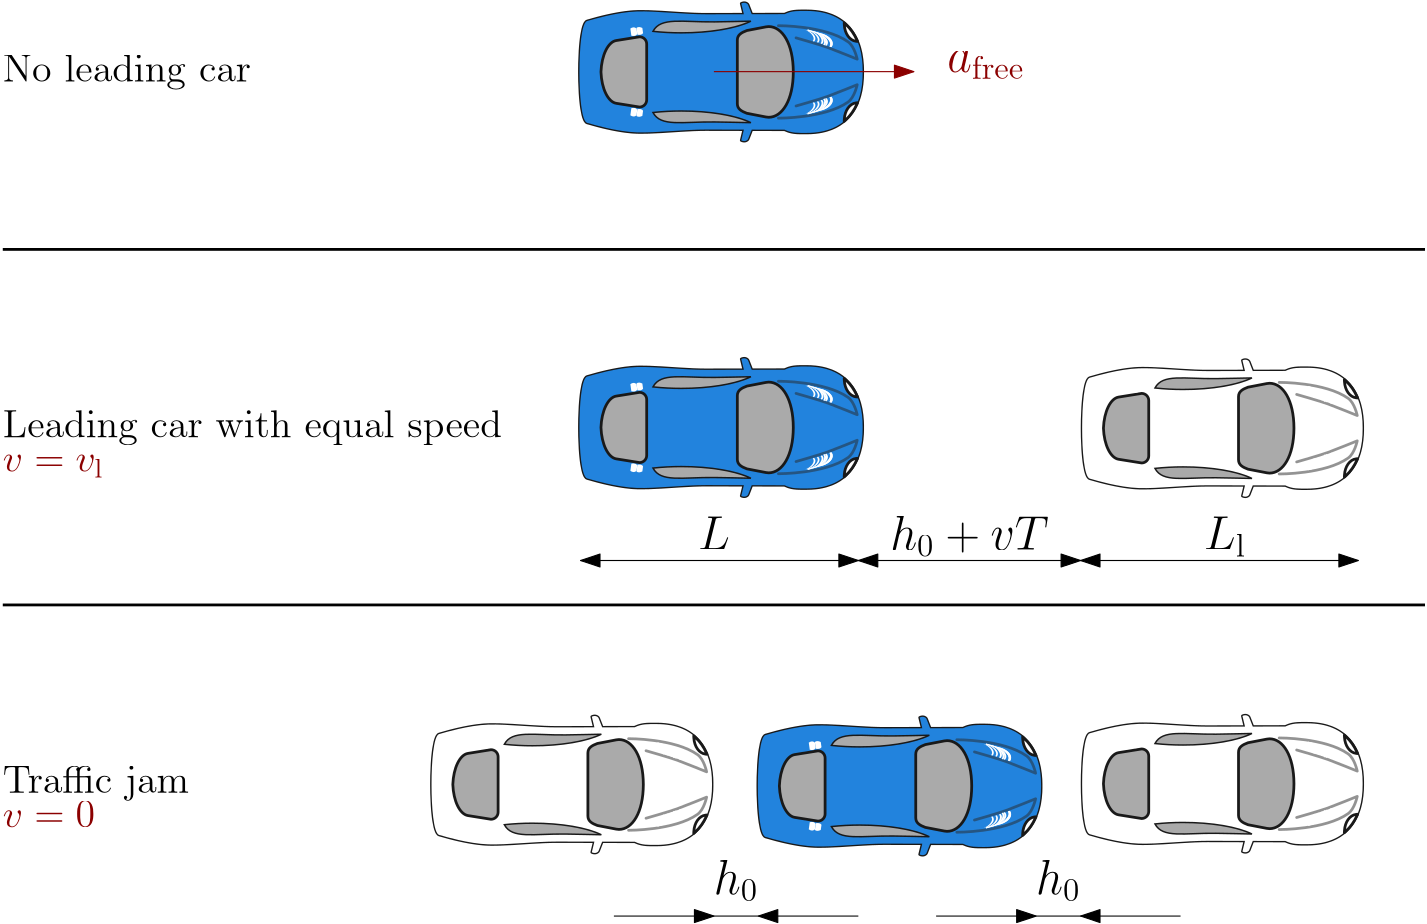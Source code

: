 <?xml version="1.0"?>
<!DOCTYPE ipe SYSTEM "ipe.dtd">
<ipe version="70212" creator="Ipe 7.2.12">
<info created="D:20190508183704" modified="D:20190514155712"/>
<ipestyle name="basic">
<symbol name="arrow/arc(spx)">
<path stroke="sym-stroke" fill="sym-stroke" pen="sym-pen">
0 0 m
-1 0.333 l
-1 -0.333 l
h
</path>
</symbol>
<symbol name="arrow/farc(spx)">
<path stroke="sym-stroke" fill="white" pen="sym-pen">
0 0 m
-1 0.333 l
-1 -0.333 l
h
</path>
</symbol>
<symbol name="arrow/ptarc(spx)">
<path stroke="sym-stroke" fill="sym-stroke" pen="sym-pen">
0 0 m
-1 0.333 l
-0.8 0 l
-1 -0.333 l
h
</path>
</symbol>
<symbol name="arrow/fptarc(spx)">
<path stroke="sym-stroke" fill="white" pen="sym-pen">
0 0 m
-1 0.333 l
-0.8 0 l
-1 -0.333 l
h
</path>
</symbol>
<symbol name="mark/circle(sx)" transformations="translations">
<path fill="sym-stroke">
0.6 0 0 0.6 0 0 e
0.4 0 0 0.4 0 0 e
</path>
</symbol>
<symbol name="mark/disk(sx)" transformations="translations">
<path fill="sym-stroke">
0.6 0 0 0.6 0 0 e
</path>
</symbol>
<symbol name="mark/fdisk(sfx)" transformations="translations">
<group>
<path fill="sym-fill">
0.5 0 0 0.5 0 0 e
</path>
<path fill="sym-stroke" fillrule="eofill">
0.6 0 0 0.6 0 0 e
0.4 0 0 0.4 0 0 e
</path>
</group>
</symbol>
<symbol name="mark/box(sx)" transformations="translations">
<path fill="sym-stroke" fillrule="eofill">
-0.6 -0.6 m
0.6 -0.6 l
0.6 0.6 l
-0.6 0.6 l
h
-0.4 -0.4 m
0.4 -0.4 l
0.4 0.4 l
-0.4 0.4 l
h
</path>
</symbol>
<symbol name="mark/square(sx)" transformations="translations">
<path fill="sym-stroke">
-0.6 -0.6 m
0.6 -0.6 l
0.6 0.6 l
-0.6 0.6 l
h
</path>
</symbol>
<symbol name="mark/fsquare(sfx)" transformations="translations">
<group>
<path fill="sym-fill">
-0.5 -0.5 m
0.5 -0.5 l
0.5 0.5 l
-0.5 0.5 l
h
</path>
<path fill="sym-stroke" fillrule="eofill">
-0.6 -0.6 m
0.6 -0.6 l
0.6 0.6 l
-0.6 0.6 l
h
-0.4 -0.4 m
0.4 -0.4 l
0.4 0.4 l
-0.4 0.4 l
h
</path>
</group>
</symbol>
<symbol name="mark/cross(sx)" transformations="translations">
<group>
<path fill="sym-stroke">
-0.43 -0.57 m
0.57 0.43 l
0.43 0.57 l
-0.57 -0.43 l
h
</path>
<path fill="sym-stroke">
-0.43 0.57 m
0.57 -0.43 l
0.43 -0.57 l
-0.57 0.43 l
h
</path>
</group>
</symbol>
<symbol name="arrow/fnormal(spx)">
<path stroke="sym-stroke" fill="white" pen="sym-pen">
0 0 m
-1 0.333 l
-1 -0.333 l
h
</path>
</symbol>
<symbol name="arrow/pointed(spx)">
<path stroke="sym-stroke" fill="sym-stroke" pen="sym-pen">
0 0 m
-1 0.333 l
-0.8 0 l
-1 -0.333 l
h
</path>
</symbol>
<symbol name="arrow/fpointed(spx)">
<path stroke="sym-stroke" fill="white" pen="sym-pen">
0 0 m
-1 0.333 l
-0.8 0 l
-1 -0.333 l
h
</path>
</symbol>
<symbol name="arrow/linear(spx)">
<path stroke="sym-stroke" pen="sym-pen">
-1 0.333 m
0 0 l
-1 -0.333 l
</path>
</symbol>
<symbol name="arrow/fdouble(spx)">
<path stroke="sym-stroke" fill="white" pen="sym-pen">
0 0 m
-1 0.333 l
-1 -0.333 l
h
-1 0 m
-2 0.333 l
-2 -0.333 l
h
</path>
</symbol>
<symbol name="arrow/double(spx)">
<path stroke="sym-stroke" fill="sym-stroke" pen="sym-pen">
0 0 m
-1 0.333 l
-1 -0.333 l
h
-1 0 m
-2 0.333 l
-2 -0.333 l
h
</path>
</symbol>
<pen name="heavier" value="0.8"/>
<pen name="fat" value="1.2"/>
<pen name="ultrafat" value="2"/>
<symbolsize name="large" value="5"/>
<symbolsize name="small" value="2"/>
<symbolsize name="tiny" value="1.1"/>
<arrowsize name="large" value="10"/>
<arrowsize name="small" value="5"/>
<arrowsize name="tiny" value="3"/>
<color name="red" value="1 0 0"/>
<color name="green" value="0 1 0"/>
<color name="blue" value="0 0 1"/>
<color name="yellow" value="1 1 0"/>
<color name="orange" value="1 0.647 0"/>
<color name="gold" value="1 0.843 0"/>
<color name="purple" value="0.627 0.125 0.941"/>
<color name="gray" value="0.745"/>
<color name="brown" value="0.647 0.165 0.165"/>
<color name="navy" value="0 0 0.502"/>
<color name="pink" value="1 0.753 0.796"/>
<color name="seagreen" value="0.18 0.545 0.341"/>
<color name="turquoise" value="0.251 0.878 0.816"/>
<color name="violet" value="0.933 0.51 0.933"/>
<color name="darkblue" value="0 0 0.545"/>
<color name="darkcyan" value="0 0.545 0.545"/>
<color name="darkgray" value="0.663"/>
<color name="darkgreen" value="0 0.392 0"/>
<color name="darkmagenta" value="0.545 0 0.545"/>
<color name="darkorange" value="1 0.549 0"/>
<color name="darkred" value="0.545 0 0"/>
<color name="lightblue" value="0.678 0.847 0.902"/>
<color name="lightcyan" value="0.878 1 1"/>
<color name="lightgray" value="0.827"/>
<color name="lightgreen" value="0.565 0.933 0.565"/>
<color name="lightyellow" value="1 1 0.878"/>
<dashstyle name="dashed" value="[4] 0"/>
<dashstyle name="dotted" value="[1 3] 0"/>
<dashstyle name="dash dotted" value="[4 2 1 2] 0"/>
<dashstyle name="dash dot dotted" value="[4 2 1 2 1 2] 0"/>
<textsize name="large" value="\large"/>
<textsize name="Large" value="\Large"/>
<textsize name="LARGE" value="\LARGE"/>
<textsize name="huge" value="\huge"/>
<textsize name="Huge" value="\Huge"/>
<textsize name="small" value="\small"/>
<textsize name="footnote" value="\footnotesize"/>
<textsize name="tiny" value="\tiny"/>
<textstyle name="center" begin="\begin{center}" end="\end{center}"/>
<textstyle name="itemize" begin="\begin{itemize}" end="\end{itemize}"/>
<textstyle name="item" begin="\begin{itemize}\item{}" end="\end{itemize}"/>
<gridsize name="4 pts" value="4"/>
<gridsize name="8 pts (~3 mm)" value="8"/>
<gridsize name="16 pts (~6 mm)" value="16"/>
<gridsize name="32 pts (~12 mm)" value="32"/>
<gridsize name="10 pts (~3.5 mm)" value="10"/>
<gridsize name="20 pts (~7 mm)" value="20"/>
<gridsize name="14 pts (~5 mm)" value="14"/>
<gridsize name="28 pts (~10 mm)" value="28"/>
<gridsize name="56 pts (~20 mm)" value="56"/>
<anglesize name="90 deg" value="90"/>
<anglesize name="60 deg" value="60"/>
<anglesize name="45 deg" value="45"/>
<anglesize name="30 deg" value="30"/>
<anglesize name="22.5 deg" value="22.5"/>
<opacity name="10%" value="0.1"/>
<opacity name="30%" value="0.3"/>
<opacity name="50%" value="0.5"/>
<opacity name="75%" value="0.75"/>
<layout paper="512 384" origin="0 0" frame="512 384"/>
<tiling name="falling" angle="-60" step="4" width="1"/>
<tiling name="rising" angle="30" step="4" width="1"/>
</ipestyle>
<page>
<layer name="alpha"/>
<view layers="alpha" active="alpha"/>
<text layer="alpha" matrix="1 0 0 1 -32 32" transformations="translations" pos="32 288" stroke="black" type="label" width="89.35" height="9.962" depth="2.79" valign="center" size="Large">No leading car</text>
<text matrix="1 0 0 1 -32 -32" transformations="translations" pos="32 224" stroke="black" type="label" width="179.762" height="9.962" depth="2.79" valign="center" size="Large">Leading car with equal speed</text>
<text matrix="1 0 0 1 -32 -96" transformations="translations" pos="32 160" stroke="black" type="label" width="67.114" height="9.962" depth="2.79" valign="center" size="Large">Traffic jam</text>
<text matrix="1 0 0 1 -12 16" transformations="translations" pos="352 304" stroke="darkred" type="label" width="27.881" height="7.415" depth="2.58" valign="baseline" size="LARGE" style="math">a_{\rm free}</text>
<text matrix="1 0 0 1 -32 -32" transformations="translations" pos="32 208" stroke="darkred" type="label" width="36.258" height="6.179" depth="2.15" valign="baseline" size="Large" style="math">v=v_{\rm l}</text>
<text matrix="1 0 0 1 -32 -160" transformations="translations" pos="32 208" stroke="darkred" type="label" width="33.225" height="9.245" depth="0" valign="baseline" size="Large" style="math">v=0</text>
<path stroke="black" pen="1">
0 256 m
512 256 l
</path>
<path matrix="1 0 0 1 0 -128" stroke="black" pen="1">
0 256 m
512 256 l
</path>
<text matrix="1 0 0 1 184 -140" transformations="translations" pos="256 288" stroke="black" type="label" width="15.219" height="11.766" depth="2.58" halign="center" valign="baseline" size="LARGE" style="math">L_{\rm l}</text>
<path stroke="black" arrow="normal/normal" rarrow="normal/normal">
388 144 m
488 144 l
</path>
<path stroke="black" arrow="normal/normal">
336 16 m
372 16 l
</path>
<path stroke="black" arrow="normal/normal">
424 16 m
388 16 l
</path>
<path stroke="black">
372 16 m
388 16 l
</path>
<text transformations="translations" pos="380 24" stroke="black" type="label" width="16.055" height="11.957" depth="2.58" halign="center" valign="baseline" size="LARGE" style="math">h_0</text>
<path matrix="1 0 0 1 -116 0" stroke="black" arrow="normal/normal">
336 16 m
372 16 l
</path>
<path matrix="1 0 0 1 -116 0" stroke="black" arrow="normal/normal">
424 16 m
388 16 l
</path>
<path matrix="1 0 0 1 -116 0" stroke="black">
372 16 m
388 16 l
</path>
<text matrix="1 0 0 1 -116 0" transformations="translations" pos="380 24" stroke="black" type="label" width="16.055" height="11.957" depth="2.58" halign="center" valign="baseline" size="LARGE" style="math">h_0</text>
<text matrix="1 0 0 1 92 -140" transformations="translations" pos="256 288" stroke="black" type="label" width="57.086" height="11.957" depth="2.58" halign="center" valign="baseline" size="LARGE" style="math">h_0 + vT</text>
<path matrix="1 0 0 1 -180 0" stroke="black" arrow="normal/normal" rarrow="normal/normal">
388 144 m
488 144 l
</path>
<text matrix="1 0 0 1 0 -140" transformations="translations" pos="256 288" stroke="black" type="label" width="11.469" height="11.764" depth="0" halign="center" valign="baseline" size="LARGE" style="math">L</text>
<group matrix="0.107764 0 0 -0.107764 206.853 345.537">
<group>
<path stroke="0.098" fill="1" pen="1">
557.588 7.00009 m
556.079 7.0091
552.867 7.30499
551.119 7.93759 c
547.619 9.43759 l
556.275 45.3751 l
431.464 45.6564 l
429.028 45.6613
426.576 45.6423
424.12 45.6251 c
419.208 45.5908
414.256 45.5206
409.277 45.4064 c
401.984 45.2391
394.608 44.9935
387.215 44.6876 c
386.819 44.6713
386.423 44.642
386.027 44.6251 c
371.095 43.995
356.02 43.1334
340.996 42.1876 c
320.67 40.9049
300.476 39.4803
280.872 38.3126 c
266.344 37.4473
252.14 36.7331
238.497 36.3126 c
229.128 36.0239
220.034 35.8561
211.248 35.9064 c
206.932 35.9311
202.68 35.9997
198.529 36.1251 c
194.378 36.2506
190.149 36.4805
185.873 36.7814 c
183.735 36.9319
181.595 37.0916
179.436 37.2814 c
172.967 37.8498
166.391 38.6028
159.842 39.4689 c
159.832 39.4699
159.821 39.4679
159.811 39.4689 c
155.438 40.0475
151.092 40.6944
146.749 41.3751 c
142.405 42.0558
138.075 42.773
133.811 43.5314 c
129.557 44.288
125.341 45.0967
121.218 45.9064 c
121.208 45.9084
121.196 45.9044
121.186 45.9064 c
119.12 46.3123
117.117 46.7106
115.093 47.1251 c
109.031 48.3668
103.159 49.6412
97.5928 50.9064 c
97.5827 50.9084
97.5717 50.9044
97.5616 50.9064 c
93.8452 51.7513
90.2744 52.5815
86.843 53.4064 c
79.9792 55.0548
73.7277 56.641
68.312 58.0626 c
60.1884 60.1951
53.9295 61.9899
50.2184 63.0626 c
47.7448 63.7784
46.4059 64.1876
46.4059 64.1876 c
32.7186 67.9376 l
31.8162 68.1864
30.9405 68.6306
30.0936 69.2501 c
29.8059 69.4606
29.5313 69.6861
29.2499 69.9376 c
28.1503 70.9172
27.0989 72.2083
26.0937 73.7814 c
26.0891 73.7884
26.0983 73.8057
26.0937 73.8126 c
25.5933 74.5974
25.0712 75.4531
24.5937 76.3751 c
24.5895 76.3831
24.5979 76.3983
24.5937 76.4063 c
24.1161 77.33
23.6425 78.3205
23.1875 79.3751 c
23.1838 79.384
23.1912 79.3972
23.1875 79.4062 c
19.5204 87.9157
16.5674 100.538
14.25 115.625 c
14.2485 115.635
14.2515 115.646
14.25 115.656 c
14.2141 115.89
14.1919 116.14
14.1563 116.375 c
13.6517 119.706
13.1643 123.173
12.7188 126.719 c
12.6883 126.961
12.6553 127.194
12.6251 127.437 c
12.1235 131.481
11.6783 135.64
11.2501 139.906 c
11.2491 139.916
11.2511 139.927
11.2501 139.937 c
11.0365 142.066
10.821 144.232
10.6251 146.406 c
10.6242 146.416
10.626 146.427
10.6251 146.437 c
10.4293 148.612
10.2411 150.787
10.0626 153 c
10.0618 153.01
10.0634 153.021
10.0626 153.031 c
9.70484 157.469
9.38442 161.977
9.09385 166.531 c
9.0932 166.541
9.09451 166.552
9.09385 166.562 c
8.22126 180.246
7.63427 194.351
7.31262 208.125 c
7.31238 208.135
7.31286 208.145
7.31262 208.156 c
7.09819 217.345
7.00002 226.369
7.00002 235.063 c
7.00002 236.03
7.02757 237.025
7.03127 238 c
7.02757 238.975
7.00002 239.97
7.00002 240.938 c
7.00002 249.631
7.09818 258.655
7.31252 267.844 c
7.31276 267.854
7.31228 267.865
7.31252 267.875 c
7.63417 281.649
8.22116 295.753
9.09375 309.437 c
9.09441 309.448
9.0931 309.459
9.09375 309.469 c
9.38432 314.023
9.70474 318.531
10.0625 322.969 c
10.0633 322.979
10.0617 322.99
10.0625 323 c
10.241 325.213
10.4292 327.388
10.625 329.562 c
10.6259 329.573
10.6241 329.583
10.625 329.594 c
10.8209 331.768
11.0364 333.934
11.25 336.062 c
11.251 336.073
11.249 336.083
11.25 336.094 c
11.6782 340.36
12.1234 344.519
12.625 348.562 c
12.6552 348.806
12.6882 349.038
12.7187 349.281 c
13.1642 352.827
13.6516 356.293
14.1562 359.625 c
14.1918 359.86
14.214 360.109
14.2499 360.344 c
14.2514 360.354
14.2484 360.365
14.2499 360.375 c
16.5673 375.462
19.5203 388.084
23.1874 396.593 c
23.1911 396.602
23.1837 396.616
23.1874 396.625 c
23.6424 397.679
24.116 398.67
24.5936 399.593 c
24.5978 399.601
24.5894 399.617
24.5936 399.625 c
25.0711 400.547
25.5932 401.402
26.0936 402.187 c
26.0982 402.194
26.089 402.211
26.0936 402.218 c
27.0988 403.791
28.1502 405.082
29.2498 406.062 c
29.5312 406.314
29.8058 406.539
30.0935 406.75 c
30.9404 407.369
31.8161 407.813
32.7185 408.062 c
46.4058 411.812 l
46.4058 411.812
47.7447 412.221
50.2183 412.937 c
53.9294 414.01
60.1883 415.805
68.3119 417.937 c
73.7276 419.359
79.9791 420.945
86.8429 422.593 c
90.2743 423.418
93.8451 424.248
97.5615 425.093 c
97.5717 425.095
97.5826 425.091
97.5927 425.093 c
103.159 426.359
109.031 427.633
115.093 428.875 c
117.116 429.289
119.12 429.687
121.186 430.093 c
121.196 430.095
121.207 430.091
121.217 430.093 c
125.341 430.903
129.557 431.712
133.811 432.468 c
138.075 433.227
142.405 433.944
146.748 434.625 c
151.092 435.305
155.438 435.952
159.811 436.531 c
159.821 436.532
159.832 436.53
159.842 436.531 c
166.391 437.397
172.967 438.15
179.436 438.718 c
181.595 438.908
183.735 439.068
185.873 439.218 c
190.149 439.519
194.378 439.749
198.529 439.875 c
202.68 440
206.932 440.069
211.248 440.093 c
220.034 440.144
229.128 439.976
238.497 439.687 c
252.14 439.267
266.344 438.552
280.872 437.687 c
300.476 436.519
320.67 435.095
340.996 433.812 c
356.02 432.866
371.095 432.005
386.027 431.375 c
386.423 431.358
386.819 431.328
387.215 431.312 c
394.608 431.006
401.984 430.761
409.277 430.593 c
414.255 430.479
419.208 430.409
424.12 430.375 c
426.576 430.357
429.028 430.338
431.464 430.343 c
556.275 430.625 l
547.619 466.562 l
551.119 468.062 l
552.867 468.695
556.079 468.991
557.588 469 c
558.436 469.005
559.343 468.925
560.275 468.75 c
560.586 468.691
560.899 468.609
561.213 468.531 c
561.517 468.455
561.845 468.374
562.15 468.281 c
562.779 468.088
563.414 467.859
564.025 467.593 c
565.847 466.8
567.559 465.662
568.806 464.281 c
568.816 464.27
568.828 464.26
568.838 464.25 c
569.462 463.552
569.95 462.798
570.306 461.968 c
582.462 430.656 l
692.399 430.906 l
693.146 431.28
693.875 431.651
694.617 432 c
697.597 433.399
700.528 434.597
703.461 435.625 c
704.923 436.137
706.379 436.6
707.836 437.031 c
712.936 438.538
718.024 439.582
723.18 440.281 c
726.126 440.68
729.105 440.975
732.117 441.187 c
733.623 441.293
735.151 441.367
736.679 441.437 c
739.736 441.577
742.818 441.65
745.992 441.687 c
752.339 441.761
758.971 441.687
765.992 441.687 c
776.402 441.687
786.314 441.156
795.773 440.125 c
799.556 439.712
803.264 439.227
806.897 438.656 c
814.165 437.513
821.126 436.037
827.803 434.281 c
829.473 433.842
831.139 433.382
832.772 432.906 c
837.671 431.477
842.385 429.88
846.959 428.125 c
848.484 427.539
850.002 426.964
851.491 426.343 c
854.469 425.102
857.373 423.786
860.209 422.406 c
861.628 421.716
863.045 421.005
864.428 420.281 c
867.194 418.832
869.895 417.301
872.522 415.718 c
873.835 414.927
875.118 414.105
876.397 413.281 c
882.791 409.161
888.76 404.655
894.303 399.75 c
898.731 395.83
902.904 391.67
906.803 387.281 c
906.808 387.275
906.798 387.255
906.803 387.25 c
907.773 386.157
908.74 385.058
909.678 383.937 c
909.683 383.931
909.673 383.912
909.678 383.906 c
910.615 382.785
911.553 381.648
912.459 380.5 c
912.464 380.494
912.454 380.475
912.459 380.469 c
915.184 377.01
917.772 373.45
920.209 369.75 c
920.214 369.743
920.204 369.726
920.209 369.719 c
921.018 368.49
921.838 367.254
922.615 366 c
922.62 365.992
922.61 365.976
922.615 365.969 c
924.955 362.191
927.182 358.316
929.24 354.312 c
929.244 354.304
929.236 354.289
929.24 354.281 c
929.923 352.952
930.588 351.603
931.24 350.25 c
931.244 350.242
931.236 350.227
931.24 350.219 c
931.892 348.865
932.556 347.502
933.177 346.125 c
933.181 346.116
933.173 346.102
933.177 346.094 c
934.424 343.331
935.615 340.542
936.74 337.688 c
936.744 337.679
936.736 337.665
936.74 337.656 c
937.3 336.233
937.835 334.789
938.365 333.344 c
938.368 333.335
938.362 333.322
938.365 333.313 c
938.895 331.867
939.427 330.405
939.927 328.938 c
940.427 327.471
940.926 325.989
941.396 324.5 c
941.399 324.491
941.393 324.478
941.396 324.469 c
941.866 322.98
942.33 321.478
942.771 319.969 c
942.774 319.959
942.768 319.947
942.771 319.938 c
943.211 318.428
943.641 316.905
944.052 315.375 c
944.055 315.365
944.049 315.354
944.052 315.344 c
945.29 310.734
946.421 306.038
947.396 301.25 c
947.396 301.219 l
947.719 299.63
948.007 298.015
948.302 296.407 c
948.302 296.375 l
950.377 285.057
951.764 273.313
952.458 261.157 c
952.459 261.146
952.458 261.136
952.458 261.125 c
952.556 259.398
952.637 257.65
952.708 255.907 c
952.709 255.896
952.708 255.886
952.708 255.875 c
952.851 252.379
952.955 248.868
952.99 245.313 c
952.99 245.303
952.99 245.292
952.99 245.282 c
953.007 243.499
953 241.704
952.99 239.907 c
952.99 239.271
952.968 238.635
952.959 238.001 c
952.969 237.366
952.99 236.73
952.99 236.094 c
953 234.297
953.007 232.502
952.99 230.719 c
952.99 230.709
952.99 230.698
952.99 230.688 c
952.956 227.133
952.851 223.623
952.708 220.126 c
952.708 220.115
952.709 220.105
952.708 220.094 c
952.637 218.351
952.556 216.604
952.458 214.876 c
952.458 214.865
952.459 214.855
952.458 214.844 c
951.764 202.688
950.377 190.944
948.302 179.626 c
948.302 179.594 l
948.007 177.986
947.719 176.371
947.396 174.782 c
947.396 174.751 l
946.421 169.963
945.29 165.267
944.052 160.657 c
944.049 160.647
944.055 160.636
944.052 160.626 c
943.641 159.096
943.211 157.573
942.771 156.063 c
942.768 156.053
942.774 156.042
942.771 156.032 c
942.33 154.523
941.866 153.021
941.396 151.532 c
941.393 151.523
941.399 151.51
941.396 151.501 c
940.926 150.013
940.427 148.531
939.927 147.063 c
939.427 145.596
938.895 144.134
938.365 142.688 c
938.362 142.679
938.368 142.666
938.365 142.657 c
937.835 141.212
937.3 139.768
936.74 138.345 c
936.736 138.336
936.744 138.322
936.74 138.314 c
935.615 135.459
934.424 132.67
933.177 129.907 c
933.173 129.899
933.181 129.885
933.177 129.876 c
932.556 128.499
931.892 127.136
931.24 125.782 c
931.236 125.774
931.244 125.759
931.24 125.751 c
930.588 124.398
929.923 123.049
929.24 121.72 c
929.236 121.712
929.244 121.697
929.24 121.689 c
927.182 117.685
924.955 113.811
922.615 110.032 c
922.61 110.025
922.62 110.009
922.615 110.001 c
921.838 108.747
921.018 107.511
920.209 106.282 c
920.204 106.276
920.214 106.258
920.209 106.251 c
917.772 102.551
915.184 98.9907
912.459 95.5325 c
912.454 95.5266
912.464 95.5073
912.459 95.5013 c
911.553 94.3528
910.615 93.216
909.678 92.0951 c
909.673 92.0891
909.683 92.0698
909.678 92.0639 c
908.74 90.943
907.773 89.8443
906.803 88.7514 c
906.798 88.7454
906.808 88.7261
906.803 88.7202 c
902.904 84.3312
898.731 80.1709
894.303 76.2515 c
888.76 71.3457
882.791 66.8403
876.397 62.7202 c
875.118 61.8962
873.835 61.074
872.522 60.2827 c
869.895 58.7002
867.194 57.1689
864.428 55.7202 c
863.045 54.9958
861.628 54.2855
860.209 53.5952 c
857.373 52.2147
854.469 50.8991
851.491 49.6577 c
850.002 49.037
848.484 48.4617
846.959 47.8765 c
842.385 46.1206
837.671 44.5239
832.772 43.0952 c
831.139 42.619
829.473 42.1592
827.803 41.7202 c
821.126 39.9641
814.165 38.4877
806.897 37.3452 c
803.264 36.7739
799.556 36.2889
795.773 35.8765 c
786.314 34.8439
776.402 34.3126
765.992 34.3126 c
758.971 34.3126
752.339 34.2385
745.992 34.3126 c
742.818 34.3499
739.737 34.4227
736.68 34.5626 c
735.151 34.6326
733.623 34.7065
732.117 34.8126 c
729.106 35.025
726.126 35.3196
723.18 35.7189 c
718.024 36.4174
712.936 37.4614
707.836 38.9689 c
706.379 39.3997
704.923 39.8626
703.461 40.3751 c
700.529 41.4031
697.597 42.6006
694.618 44.0001 c
693.875 44.3488
693.146 44.72
692.399 45.0939 c
582.463 45.3439 l
570.306 14.0314 l
569.95 13.2014
569.462 12.4481
568.838 11.7502 c
568.828 11.7397
568.816 11.7296
568.806 11.7189 c
567.559 10.3379
565.847 9.19995
564.025 8.40643 c
563.414 8.1405
562.779 7.91202
562.15 7.71893 c
561.845 7.62564
561.517 7.54456
561.213 7.46893 c
560.899 7.39124
560.586 7.30869
560.275 7.25018 c
559.343 7.07428
558.436 6.99521
557.588 7.00018 c
557.588 7.00009 l
h
</path>
<path fill="0.133 0.513 0.866" opacity="80%">
557.588 7.00009 m
556.079 7.0091
552.867 7.30621
551.119 7.93759 c
547.619 9.43759 l
556.275 45.2814 l
431.464 45.5626 l
353.501 45.728
264.942 34.0589
198.529 36.0626 c
132.117 38.0663
46.4058 64.0626
46.4058 64.0626 c
32.7184 67.8439 l
13.4672 73.1401
6.99997 165.211
6.99997 234.625 c
6.99997 235.738
7.02662 236.878
7.03122 238 c
7.02662 239.122
6.99997 240.262
6.99997 241.375 c
6.99997 310.789
13.4672 402.86
32.7184 408.156 c
46.4058 411.938 l
46.4058 411.938
132.117 437.934
198.529 439.938 c
264.942 441.941
353.501 430.272
431.464 430.438 c
556.275 430.719 l
547.619 466.563 l
551.119 468.063 l
552.867 468.694
556.079 468.991
557.588 469 c
558.436 469.005
559.343 468.926
560.275 468.75 c
560.586 468.692
560.899 468.609
561.213 468.531 c
561.517 468.456
561.845 468.375
562.15 468.281 c
562.779 468.089
563.414 467.859
564.025 467.594 c
565.847 466.802
567.559 465.691
568.806 464.313 c
568.816 464.302
568.828 464.292
568.838 464.281 c
569.462 463.585
569.95 462.829
570.306 462 c
582.462 430.75 l
692.399 431 l
716.299 442.943
737.91 441.719
765.992 441.719 c
899.241 441.719
953.618 355.133
952.99 240.344 c
952.99 239.564
952.971 238.778
952.959 238 c
952.971 237.222
952.99 236.437
952.99 235.656 c
953.618 120.868
899.241 34.2814
765.992 34.2814 c
737.91 34.2814
716.299 33.0577
692.399 45.0001 c
582.462 45.2501 l
570.306 14.0002 l
569.95 13.1717
569.462 12.4155
568.838 11.7189 c
568.828 11.7085
568.816 11.6983
568.806 11.6877 c
567.559 10.3092
565.847 9.19846
564.025 8.40644 c
563.414 8.14099
562.779 7.91162
562.15 7.71894 c
561.845 7.62586
561.517 7.54434
561.213 7.46894 c
560.899 7.39136
560.586 7.3086
560.275 7.25019 c
559.343 7.07459
558.436 6.99521
557.588 7.00019 c
557.588 7.00009 l
h
</path>
<path fill="0.666" opacity="90%">
347.403 368.543 m
314.039 368.543
282.096 370.343
252.591 373.606 c
278.252 422.32
350.576 403.871
458.152 405.137 c
507.838 405.722
547.695 407.016
579.682 407.512 c
532.522 384.178
446.155 368.543
347.403 368.543 c
h
</path>
<path fill="0.666" opacity="50%">
347.403 368.543 m
344.196 368.543
341.02 368.573
337.841 368.606 c
338.659 384.777
344.269 398.862
352.434 407.45 c
357.106 407.374
361.929 407.253
366.871 407.106 c
358.306 398.914
352.279 384.878
351.153 368.543 c
349.902 368.538
348.658 368.543
347.403 368.543 c
h
</path>
<path stroke="0.098" fill="1" pen="1" fillrule="wind">
936.084 340.807 m
930.99 341.401 l
909.446 343.913
893.302 367.379
891.71 395.932 c
891.335 403.057 l
896.584 398.213 l
912.474 383.533
924.888 365.706
933.99 345.463 c
936.084 340.807 l
936.084 340.807 l
h
</path>
<path stroke="0.16" pen="1" cap="1" join="1" opacity="50%">
730.537 351.805 m
730.537 351.805
810.215 329.209
835.914 319.823 c
862.753 310.021
934.773 280.678
934.773 280.678 c
934.773 280.678
926.032 323.147
904.29 338.596 c
827.066 393.465
671.604 392.449
671.604 392.449 c
</path>
<path fill="1" gradient="glinearGradient4149">
817.032 331.145 m
812.595 333.489 l
813.584 334.645
814.39 335.917
814.97 337.332 c
819.768 349.049
804.234 366.568
788.095 373.114 c
787.578 373.323
786.282 373.954
784.689 374.77 c
798.314 370.895 l
815.62 362.437
825.784 347.813
821.314 336.895 c
820.397 334.657
818.938 332.729
817.032 331.145 c
h
</path>
<path fill="1" gradient="glinearGradient4203">
825.617 326.684 m
821.179 329.027 l
822.168 330.184
822.975 331.456
823.554 332.871 c
828.352 344.588
812.818 362.107
796.679 368.652 c
796.163 368.862
794.866 369.493
793.273 370.309 c
806.898 366.434 l
824.204 357.976
834.368 343.352
829.898 332.434 c
828.982 330.196
827.523 328.268
825.617 326.684 c
h
</path>
<path fill="1" gradient="glinearGradient4155">
831.804 325.269 m
827.366 327.613 l
828.355 328.77
829.162 330.042
829.741 331.457 c
834.539 343.174
819.005 360.693
802.866 367.238 c
802.35 367.448
801.054 368.079
799.46 368.894 c
813.085 365.019 l
830.391 356.562
840.555 341.938
836.085 331.019 c
835.169 328.782
833.71 326.853
831.804 325.269 c
h
</path>
<path fill="1" gradient="glinearGradient4205">
848.71 320.996 m
842.523 322.84 l
843.483 324.553
844.177 326.372
844.554 328.309 c
847.673 344.343
823.592 362.592
801.523 366.809 c
798.128 367.457
772.639 375.385
769.365 375.613 c
769.365 379.738 l
810.804 367.59 l
837.09 362.094
855.753 345.142
852.679 329.34 c
852.083 326.278
850.723 323.48
848.71 320.996 c
h
</path>
<path fill="1" gradient="glinearGradient4207">
848.71 320.996 m
842.523 322.84 l
843.483 324.553
844.177 326.372
844.554 328.309 c
847.673 344.343
823.592 362.592
801.523 366.809 c
798.128 367.457
772.639 375.385
769.365 375.613 c
769.365 379.738 l
810.804 367.59 l
837.09 362.094
855.753 345.142
852.679 329.34 c
852.083 326.278
850.723 323.48
848.71 320.996 c
h
</path>
<path fill="1" gradient="glinearGradient4209">
804.186 335.764 m
800.222 337.858 l
801.105 338.891
801.826 340.028
802.343 341.292 c
806.629 351.759
792.753 367.409
778.336 373.256 c
777.874 373.443
776.716 374.007
775.293 374.735 c
787.464 371.274 l
802.924 363.718
812.004 350.654
808.01 340.901 c
807.192 338.902
805.888 337.179
804.186 335.764 c
h
</path>
<path fill="1" gradient="glinearGradient4153">
790.378 339.338 m
786.414 341.431 l
787.298 342.465
788.018 343.601
788.536 344.865 c
792.822 355.332
778.945 370.982
764.528 376.829 c
764.067 377.016
762.909 377.58
761.485 378.309 c
773.657 374.847 l
789.116 367.292
798.197 354.227
794.203 344.474 c
793.384 342.475
792.081 340.752
790.378 339.338 c
h
</path>
<path fill="1" gradient="glinearGradient4211">
180.329 359.03 m
188.622 357.007
195.814 357.552
200.126 364.818 c
197.633 382.714 l
190.758 388.888
183.882 387.665
177.007 382.87 c
180.329 359.03 l
h
</path>
<path fill="1" gradient="glinearGradient4213">
200.605 362.294 m
208.755 361.084
215.771 361.721
219.448 367.802 c
217.075 384.836 l
210.591 387.81
204.092 390.045
197.444 384.984 c
200.605 362.294 l
h
</path>
<path fill="0.098" fillrule="wind" opacity="90%">
347.403 366.057 m
313.949 366.057
281.911 367.846
252.31 371.119 c
248.654 371.526 l
250.373 374.776 l
257.044 387.44
266.934 395.889
279.435 401.213 c
291.936 406.537
307.007 408.826
324.528 409.651 c
359.57 411.3
404.482 407.019
458.12 407.651 c
507.779 408.235
547.628 409.529
579.65 410.026 c
580.775 405.276 l
532.926 381.6
446.419 366.057
347.403 366.057 c
h
347.403 371.057 m
438.572 371.057
519.15 384.536
567.494 404.776 c
537.542 404.193
502.282 403.17
458.183 402.651 c
404.246 402.016
359.207 406.303
324.778 404.682 c
307.564 403.871
293.011 401.576
281.372 396.619 c
270.919 392.167
262.887 385.465
256.873 375.713 c
285.18 372.73
315.607 371.057
347.403 371.057 c
h
</path>
<path stroke="0.098" fill="0.666" pen="1" opacity="90%">
207.56 120.688 m
129.811 133.156 l
102.661 137.51
80.864 181.929
78.8117 238 c
80.864 294.071
102.661 338.49
129.811 342.844 c
207.56 355.313 l
220.856 355.313
231.56 344.609
231.56 331.313 c
231.56 144.688 l
231.56 131.392
220.856 120.688
207.56 120.688 c
h
</path>
<path stroke="0.098" fill="0.666" pen="1" opacity="90%">
639.024 86.4689 m
636.055 86.4689
633.131 86.801
630.243 87.4376 c
630.233 87.4276
630.222 87.4166
630.212 87.4064 c
566.369 99.7189 l
548.641 106.324
534.369 113.991
534.369 131.719 c
534.369 344.281 l
534.369 362.009
548.641 369.677
566.369 376.281 c
630.212 388.594 l
630.222 388.584
630.233 388.573
630.243 388.563 c
633.131 389.199
636.055 389.531
639.024 389.531 c
684.42 389.531
721.222 332.169
721.336 238 c
721.222 143.832
684.42 86.469
639.024 86.469 c
639.024 86.4689 l
h
</path>
<path fill="0.666" opacity="90%">
347.403 107.457 m
314.039 107.457
282.096 105.657
252.591 102.394 c
278.252 53.6805
350.576 72.1289
458.152 70.863 c
507.838 70.2783
547.695 68.9837
579.682 68.488 c
532.522 91.8221
446.155 107.457
347.403 107.457 c
h
</path>
<path fill="0.666" opacity="50%">
347.403 107.457 m
344.196 107.457
341.02 107.427
337.841 107.394 c
338.659 91.2232
344.269 77.1377
352.434 68.5505 c
357.106 68.6261
361.929 68.747
366.871 68.8942 c
358.306 77.0865
352.279 91.1222
351.153 107.457 c
349.902 107.462
348.658 107.457
347.403 107.457 c
h
</path>
<path stroke="0.098" fill="1" pen="1" fillrule="wind">
936.084 136.193 m
930.99 135.599 l
909.446 133.087
893.302 109.621
891.71 81.0682 c
891.335 73.9432 l
896.584 78.7869 l
912.474 93.4674
924.888 111.294
933.99 131.537 c
936.084 136.193 l
936.084 136.193 l
h
</path>
<path stroke="0.16" pen="1" cap="1" join="1" opacity="50%">
730.537 124.195 m
730.537 124.195
810.215 146.792
835.914 156.177 c
862.753 165.979
934.773 195.323
934.773 195.323 c
934.773 195.323
926.032 152.853
904.29 137.404 c
827.066 82.5347
671.604 83.5508
671.604 83.5508 c
</path>
<path fill="1" gradient="glinearGradient4185">
817.032 144.855 m
812.595 142.512 l
813.584 141.355
814.39 140.083
814.97 138.668 c
819.768 126.951
804.234 109.432
788.095 102.887 c
787.578 102.677
786.282 102.046
784.689 101.23 c
798.314 105.105 l
815.62 113.563
825.784 128.187
821.314 139.105 c
820.397 141.343
818.938 143.271
817.032 144.855 c
h
</path>
<path fill="1" gradient="glinearGradient4187">
825.617 149.316 m
821.179 146.973 l
822.168 145.816
822.975 144.544
823.554 143.129 c
828.352 131.412
812.818 113.893
796.679 107.348 c
796.163 107.138
794.866 106.507
793.273 105.691 c
806.898 109.566 l
824.204 118.024
834.368 132.648
829.898 143.566 c
828.982 145.804
827.523 147.732
825.617 149.316 c
h
</path>
<path fill="1" gradient="glinearGradient4189">
831.804 150.731 m
827.366 148.387 l
828.355 147.23
829.162 145.958
829.741 144.543 c
834.539 132.826
819.005 115.307
802.866 108.762 c
802.35 108.552
801.054 107.921
799.46 107.106 c
813.085 110.981 l
830.391 119.438
840.555 134.063
836.085 144.981 c
835.169 147.218
833.71 149.147
831.804 150.731 c
h
</path>
<path fill="1" gradient="glinearGradient4191">
848.71 155.004 m
842.523 153.16 l
843.483 151.447
844.177 149.628
844.554 147.691 c
847.673 131.658
823.592 113.408
801.523 109.191 c
798.128 108.543
772.639 100.615
769.365 100.387 c
769.365 96.262 l
810.804 108.41 l
837.09 113.906
855.753 130.858
852.679 146.66 c
852.083 149.722
850.723 152.52
848.71 155.004 c
h
</path>
<path fill="1" gradient="glinearGradient4193">
848.71 155.004 m
842.523 153.16 l
843.483 151.447
844.177 149.628
844.554 147.691 c
847.673 131.658
823.592 113.408
801.523 109.191 c
798.128 108.543
772.639 100.615
769.365 100.387 c
769.365 96.262 l
810.804 108.41 l
837.09 113.906
855.753 130.858
852.679 146.66 c
852.083 149.722
850.723 152.52
848.71 155.004 c
h
</path>
<path fill="1" gradient="glinearGradient4195">
804.186 140.236 m
800.222 138.142 l
801.105 137.109
801.826 135.973
802.343 134.708 c
806.629 124.241
792.753 108.591
778.336 102.744 c
777.874 102.557
776.716 101.993
775.293 101.265 c
787.464 104.726 l
802.924 112.282
812.004 125.346
808.01 135.099 c
807.192 137.098
805.888 138.821
804.186 140.236 c
h
</path>
<path fill="1" gradient="glinearGradient4197">
790.378 136.663 m
786.414 134.569 l
787.298 133.535
788.018 132.399
788.536 131.135 c
792.822 120.668
778.945 105.018
764.528 99.1709 c
764.067 98.9837
762.909 98.4199
761.485 97.6913 c
773.657 101.153 l
789.116 108.708
798.197 121.773
794.203 131.526 c
793.384 133.525
792.081 135.248
790.378 136.663 c
h
</path>
<path fill="1" gradient="glinearGradient4199">
180.329 116.97 m
188.622 118.993
195.814 118.448
200.126 111.182 c
197.633 93.2858 l
190.758 87.1125
183.882 88.3348
177.007 93.1303 c
180.329 116.97 l
180.329 116.97 l
h
</path>
<path fill="1" gradient="glinearGradient4201">
200.605 113.706 m
208.755 114.917
215.771 114.279
219.448 108.198 c
217.075 91.1645 l
210.591 88.1898
204.092 85.9549
197.444 91.0166 c
200.605 113.706 l
h
</path>
<path fill="0.098" fillrule="wind" opacity="90%">
347.403 109.943 m
313.949 109.943
281.911 108.154
252.31 104.881 c
248.654 104.474 l
250.373 101.224 l
257.044 88.56
266.934 80.111
279.435 74.7869 c
291.936 69.4628
307.007 67.1743
324.528 66.3494 c
359.57 64.6996
404.482 68.9806
458.12 68.3494 c
507.779 67.765
547.628 66.4707
579.65 65.9744 c
580.775 70.7244 l
532.926 94.3998
446.419 109.943
347.403 109.943 c
h
347.403 104.943 m
438.572 104.943
519.15 91.4645
567.494 71.2244 c
537.542 71.8068
502.282 72.8304
458.183 73.3494 c
404.246 73.9841
359.207 69.6973
324.778 71.3182 c
307.564 72.1287
293.011 74.4236
281.372 79.3807 c
270.919 83.8328
262.887 90.535
256.873 100.287 c
285.18 103.27
315.607 104.943
347.403 104.943 c
h
</path>
</group>
</group>
<group matrix="0.107764 0 0 -0.107764 206.853 217.537">
<group>
<path stroke="0.098" fill="1" pen="1">
557.588 7.00009 m
556.079 7.0091
552.867 7.30499
551.119 7.93759 c
547.619 9.43759 l
556.275 45.3751 l
431.464 45.6564 l
429.028 45.6613
426.576 45.6423
424.12 45.6251 c
419.208 45.5908
414.256 45.5206
409.277 45.4064 c
401.984 45.2391
394.608 44.9935
387.215 44.6876 c
386.819 44.6713
386.423 44.642
386.027 44.6251 c
371.095 43.995
356.02 43.1334
340.996 42.1876 c
320.67 40.9049
300.476 39.4803
280.872 38.3126 c
266.344 37.4473
252.14 36.7331
238.497 36.3126 c
229.128 36.0239
220.034 35.8561
211.248 35.9064 c
206.932 35.9311
202.68 35.9997
198.529 36.1251 c
194.378 36.2506
190.149 36.4805
185.873 36.7814 c
183.735 36.9319
181.595 37.0916
179.436 37.2814 c
172.967 37.8498
166.391 38.6028
159.842 39.4689 c
159.832 39.4699
159.821 39.4679
159.811 39.4689 c
155.438 40.0475
151.092 40.6944
146.749 41.3751 c
142.405 42.0558
138.075 42.773
133.811 43.5314 c
129.557 44.288
125.341 45.0967
121.218 45.9064 c
121.208 45.9084
121.196 45.9044
121.186 45.9064 c
119.12 46.3123
117.117 46.7106
115.093 47.1251 c
109.031 48.3668
103.159 49.6412
97.5928 50.9064 c
97.5827 50.9084
97.5717 50.9044
97.5616 50.9064 c
93.8452 51.7513
90.2744 52.5815
86.843 53.4064 c
79.9792 55.0548
73.7277 56.641
68.312 58.0626 c
60.1884 60.1951
53.9295 61.9899
50.2184 63.0626 c
47.7448 63.7784
46.4059 64.1876
46.4059 64.1876 c
32.7186 67.9376 l
31.8162 68.1864
30.9405 68.6306
30.0936 69.2501 c
29.8059 69.4606
29.5313 69.6861
29.2499 69.9376 c
28.1503 70.9172
27.0989 72.2083
26.0937 73.7814 c
26.0891 73.7884
26.0983 73.8057
26.0937 73.8126 c
25.5933 74.5974
25.0712 75.4531
24.5937 76.3751 c
24.5895 76.3831
24.5979 76.3983
24.5937 76.4063 c
24.1161 77.33
23.6425 78.3205
23.1875 79.3751 c
23.1838 79.384
23.1912 79.3972
23.1875 79.4062 c
19.5204 87.9157
16.5674 100.538
14.25 115.625 c
14.2485 115.635
14.2515 115.646
14.25 115.656 c
14.2141 115.89
14.1919 116.14
14.1563 116.375 c
13.6517 119.706
13.1643 123.173
12.7188 126.719 c
12.6883 126.961
12.6553 127.194
12.6251 127.437 c
12.1235 131.481
11.6783 135.64
11.2501 139.906 c
11.2491 139.916
11.2511 139.927
11.2501 139.937 c
11.0365 142.066
10.821 144.232
10.6251 146.406 c
10.6242 146.416
10.626 146.427
10.6251 146.437 c
10.4293 148.612
10.2411 150.787
10.0626 153 c
10.0618 153.01
10.0634 153.021
10.0626 153.031 c
9.70484 157.469
9.38442 161.977
9.09385 166.531 c
9.0932 166.541
9.09451 166.552
9.09385 166.562 c
8.22126 180.246
7.63427 194.351
7.31262 208.125 c
7.31238 208.135
7.31286 208.145
7.31262 208.156 c
7.09819 217.345
7.00002 226.369
7.00002 235.063 c
7.00002 236.03
7.02757 237.025
7.03127 238 c
7.02757 238.975
7.00002 239.97
7.00002 240.938 c
7.00002 249.631
7.09818 258.655
7.31252 267.844 c
7.31276 267.854
7.31228 267.865
7.31252 267.875 c
7.63417 281.649
8.22116 295.753
9.09375 309.437 c
9.09441 309.448
9.0931 309.459
9.09375 309.469 c
9.38432 314.023
9.70474 318.531
10.0625 322.969 c
10.0633 322.979
10.0617 322.99
10.0625 323 c
10.241 325.213
10.4292 327.388
10.625 329.562 c
10.6259 329.573
10.6241 329.583
10.625 329.594 c
10.8209 331.768
11.0364 333.934
11.25 336.062 c
11.251 336.073
11.249 336.083
11.25 336.094 c
11.6782 340.36
12.1234 344.519
12.625 348.562 c
12.6552 348.806
12.6882 349.038
12.7187 349.281 c
13.1642 352.827
13.6516 356.293
14.1562 359.625 c
14.1918 359.86
14.214 360.109
14.2499 360.344 c
14.2514 360.354
14.2484 360.365
14.2499 360.375 c
16.5673 375.462
19.5203 388.084
23.1874 396.593 c
23.1911 396.602
23.1837 396.616
23.1874 396.625 c
23.6424 397.679
24.116 398.67
24.5936 399.593 c
24.5978 399.601
24.5894 399.617
24.5936 399.625 c
25.0711 400.547
25.5932 401.402
26.0936 402.187 c
26.0982 402.194
26.089 402.211
26.0936 402.218 c
27.0988 403.791
28.1502 405.082
29.2498 406.062 c
29.5312 406.314
29.8058 406.539
30.0935 406.75 c
30.9404 407.369
31.8161 407.813
32.7185 408.062 c
46.4058 411.812 l
46.4058 411.812
47.7447 412.221
50.2183 412.937 c
53.9294 414.01
60.1883 415.805
68.3119 417.937 c
73.7276 419.359
79.9791 420.945
86.8429 422.593 c
90.2743 423.418
93.8451 424.248
97.5615 425.093 c
97.5717 425.095
97.5826 425.091
97.5927 425.093 c
103.159 426.359
109.031 427.633
115.093 428.875 c
117.116 429.289
119.12 429.687
121.186 430.093 c
121.196 430.095
121.207 430.091
121.217 430.093 c
125.341 430.903
129.557 431.712
133.811 432.468 c
138.075 433.227
142.405 433.944
146.748 434.625 c
151.092 435.305
155.438 435.952
159.811 436.531 c
159.821 436.532
159.832 436.53
159.842 436.531 c
166.391 437.397
172.967 438.15
179.436 438.718 c
181.595 438.908
183.735 439.068
185.873 439.218 c
190.149 439.519
194.378 439.749
198.529 439.875 c
202.68 440
206.932 440.069
211.248 440.093 c
220.034 440.144
229.128 439.976
238.497 439.687 c
252.14 439.267
266.344 438.552
280.872 437.687 c
300.476 436.519
320.67 435.095
340.996 433.812 c
356.02 432.866
371.095 432.005
386.027 431.375 c
386.423 431.358
386.819 431.328
387.215 431.312 c
394.608 431.006
401.984 430.761
409.277 430.593 c
414.255 430.479
419.208 430.409
424.12 430.375 c
426.576 430.357
429.028 430.338
431.464 430.343 c
556.275 430.625 l
547.619 466.562 l
551.119 468.062 l
552.867 468.695
556.079 468.991
557.588 469 c
558.436 469.005
559.343 468.925
560.275 468.75 c
560.586 468.691
560.899 468.609
561.213 468.531 c
561.517 468.455
561.845 468.374
562.15 468.281 c
562.779 468.088
563.414 467.859
564.025 467.593 c
565.847 466.8
567.559 465.662
568.806 464.281 c
568.816 464.27
568.828 464.26
568.838 464.25 c
569.462 463.552
569.95 462.798
570.306 461.968 c
582.462 430.656 l
692.399 430.906 l
693.146 431.28
693.875 431.651
694.617 432 c
697.597 433.399
700.528 434.597
703.461 435.625 c
704.923 436.137
706.379 436.6
707.836 437.031 c
712.936 438.538
718.024 439.582
723.18 440.281 c
726.126 440.68
729.105 440.975
732.117 441.187 c
733.623 441.293
735.151 441.367
736.679 441.437 c
739.736 441.577
742.818 441.65
745.992 441.687 c
752.339 441.761
758.971 441.687
765.992 441.687 c
776.402 441.687
786.314 441.156
795.773 440.125 c
799.556 439.712
803.264 439.227
806.897 438.656 c
814.165 437.513
821.126 436.037
827.803 434.281 c
829.473 433.842
831.139 433.382
832.772 432.906 c
837.671 431.477
842.385 429.88
846.959 428.125 c
848.484 427.539
850.002 426.964
851.491 426.343 c
854.469 425.102
857.373 423.786
860.209 422.406 c
861.628 421.716
863.045 421.005
864.428 420.281 c
867.194 418.832
869.895 417.301
872.522 415.718 c
873.835 414.927
875.118 414.105
876.397 413.281 c
882.791 409.161
888.76 404.655
894.303 399.75 c
898.731 395.83
902.904 391.67
906.803 387.281 c
906.808 387.275
906.798 387.255
906.803 387.25 c
907.773 386.157
908.74 385.058
909.678 383.937 c
909.683 383.931
909.673 383.912
909.678 383.906 c
910.615 382.785
911.553 381.648
912.459 380.5 c
912.464 380.494
912.454 380.475
912.459 380.469 c
915.184 377.01
917.772 373.45
920.209 369.75 c
920.214 369.743
920.204 369.726
920.209 369.719 c
921.018 368.49
921.838 367.254
922.615 366 c
922.62 365.992
922.61 365.976
922.615 365.969 c
924.955 362.191
927.182 358.316
929.24 354.312 c
929.244 354.304
929.236 354.289
929.24 354.281 c
929.923 352.952
930.588 351.603
931.24 350.25 c
931.244 350.242
931.236 350.227
931.24 350.219 c
931.892 348.865
932.556 347.502
933.177 346.125 c
933.181 346.116
933.173 346.102
933.177 346.094 c
934.424 343.331
935.615 340.542
936.74 337.688 c
936.744 337.679
936.736 337.665
936.74 337.656 c
937.3 336.233
937.835 334.789
938.365 333.344 c
938.368 333.335
938.362 333.322
938.365 333.313 c
938.895 331.867
939.427 330.405
939.927 328.938 c
940.427 327.471
940.926 325.989
941.396 324.5 c
941.399 324.491
941.393 324.478
941.396 324.469 c
941.866 322.98
942.33 321.478
942.771 319.969 c
942.774 319.959
942.768 319.947
942.771 319.938 c
943.211 318.428
943.641 316.905
944.052 315.375 c
944.055 315.365
944.049 315.354
944.052 315.344 c
945.29 310.734
946.421 306.038
947.396 301.25 c
947.396 301.219 l
947.719 299.63
948.007 298.015
948.302 296.407 c
948.302 296.375 l
950.377 285.057
951.764 273.313
952.458 261.157 c
952.459 261.146
952.458 261.136
952.458 261.125 c
952.556 259.398
952.637 257.65
952.708 255.907 c
952.709 255.896
952.708 255.886
952.708 255.875 c
952.851 252.379
952.955 248.868
952.99 245.313 c
952.99 245.303
952.99 245.292
952.99 245.282 c
953.007 243.499
953 241.704
952.99 239.907 c
952.99 239.271
952.968 238.635
952.959 238.001 c
952.969 237.366
952.99 236.73
952.99 236.094 c
953 234.297
953.007 232.502
952.99 230.719 c
952.99 230.709
952.99 230.698
952.99 230.688 c
952.956 227.133
952.851 223.623
952.708 220.126 c
952.708 220.115
952.709 220.105
952.708 220.094 c
952.637 218.351
952.556 216.604
952.458 214.876 c
952.458 214.865
952.459 214.855
952.458 214.844 c
951.764 202.688
950.377 190.944
948.302 179.626 c
948.302 179.594 l
948.007 177.986
947.719 176.371
947.396 174.782 c
947.396 174.751 l
946.421 169.963
945.29 165.267
944.052 160.657 c
944.049 160.647
944.055 160.636
944.052 160.626 c
943.641 159.096
943.211 157.573
942.771 156.063 c
942.768 156.053
942.774 156.042
942.771 156.032 c
942.33 154.523
941.866 153.021
941.396 151.532 c
941.393 151.523
941.399 151.51
941.396 151.501 c
940.926 150.013
940.427 148.531
939.927 147.063 c
939.427 145.596
938.895 144.134
938.365 142.688 c
938.362 142.679
938.368 142.666
938.365 142.657 c
937.835 141.212
937.3 139.768
936.74 138.345 c
936.736 138.336
936.744 138.322
936.74 138.314 c
935.615 135.459
934.424 132.67
933.177 129.907 c
933.173 129.899
933.181 129.885
933.177 129.876 c
932.556 128.499
931.892 127.136
931.24 125.782 c
931.236 125.774
931.244 125.759
931.24 125.751 c
930.588 124.398
929.923 123.049
929.24 121.72 c
929.236 121.712
929.244 121.697
929.24 121.689 c
927.182 117.685
924.955 113.811
922.615 110.032 c
922.61 110.025
922.62 110.009
922.615 110.001 c
921.838 108.747
921.018 107.511
920.209 106.282 c
920.204 106.276
920.214 106.258
920.209 106.251 c
917.772 102.551
915.184 98.9907
912.459 95.5325 c
912.454 95.5266
912.464 95.5073
912.459 95.5013 c
911.553 94.3528
910.615 93.216
909.678 92.0951 c
909.673 92.0891
909.683 92.0698
909.678 92.0639 c
908.74 90.943
907.773 89.8443
906.803 88.7514 c
906.798 88.7454
906.808 88.7261
906.803 88.7202 c
902.904 84.3312
898.731 80.1709
894.303 76.2515 c
888.76 71.3457
882.791 66.8403
876.397 62.7202 c
875.118 61.8962
873.835 61.074
872.522 60.2827 c
869.895 58.7002
867.194 57.1689
864.428 55.7202 c
863.045 54.9958
861.628 54.2855
860.209 53.5952 c
857.373 52.2147
854.469 50.8991
851.491 49.6577 c
850.002 49.037
848.484 48.4617
846.959 47.8765 c
842.385 46.1206
837.671 44.5239
832.772 43.0952 c
831.139 42.619
829.473 42.1592
827.803 41.7202 c
821.126 39.9641
814.165 38.4877
806.897 37.3452 c
803.264 36.7739
799.556 36.2889
795.773 35.8765 c
786.314 34.8439
776.402 34.3126
765.992 34.3126 c
758.971 34.3126
752.339 34.2385
745.992 34.3126 c
742.818 34.3499
739.737 34.4227
736.68 34.5626 c
735.151 34.6326
733.623 34.7065
732.117 34.8126 c
729.106 35.025
726.126 35.3196
723.18 35.7189 c
718.024 36.4174
712.936 37.4614
707.836 38.9689 c
706.379 39.3997
704.923 39.8626
703.461 40.3751 c
700.529 41.4031
697.597 42.6006
694.618 44.0001 c
693.875 44.3488
693.146 44.72
692.399 45.0939 c
582.463 45.3439 l
570.306 14.0314 l
569.95 13.2014
569.462 12.4481
568.838 11.7502 c
568.828 11.7397
568.816 11.7296
568.806 11.7189 c
567.559 10.3379
565.847 9.19995
564.025 8.40643 c
563.414 8.1405
562.779 7.91202
562.15 7.71893 c
561.845 7.62564
561.517 7.54456
561.213 7.46893 c
560.899 7.39124
560.586 7.30869
560.275 7.25018 c
559.343 7.07428
558.436 6.99521
557.588 7.00018 c
557.588 7.00009 l
h
</path>
<path fill="0.133 0.513 0.866" opacity="80%">
557.588 7.00009 m
556.079 7.0091
552.867 7.30621
551.119 7.93759 c
547.619 9.43759 l
556.275 45.2814 l
431.464 45.5626 l
353.501 45.728
264.942 34.0589
198.529 36.0626 c
132.117 38.0663
46.4058 64.0626
46.4058 64.0626 c
32.7184 67.8439 l
13.4672 73.1401
6.99997 165.211
6.99997 234.625 c
6.99997 235.738
7.02662 236.878
7.03122 238 c
7.02662 239.122
6.99997 240.262
6.99997 241.375 c
6.99997 310.789
13.4672 402.86
32.7184 408.156 c
46.4058 411.938 l
46.4058 411.938
132.117 437.934
198.529 439.938 c
264.942 441.941
353.501 430.272
431.464 430.438 c
556.275 430.719 l
547.619 466.563 l
551.119 468.063 l
552.867 468.694
556.079 468.991
557.588 469 c
558.436 469.005
559.343 468.926
560.275 468.75 c
560.586 468.692
560.899 468.609
561.213 468.531 c
561.517 468.456
561.845 468.375
562.15 468.281 c
562.779 468.089
563.414 467.859
564.025 467.594 c
565.847 466.802
567.559 465.691
568.806 464.313 c
568.816 464.302
568.828 464.292
568.838 464.281 c
569.462 463.585
569.95 462.829
570.306 462 c
582.462 430.75 l
692.399 431 l
716.299 442.943
737.91 441.719
765.992 441.719 c
899.241 441.719
953.618 355.133
952.99 240.344 c
952.99 239.564
952.971 238.778
952.959 238 c
952.971 237.222
952.99 236.437
952.99 235.656 c
953.618 120.868
899.241 34.2814
765.992 34.2814 c
737.91 34.2814
716.299 33.0577
692.399 45.0001 c
582.462 45.2501 l
570.306 14.0002 l
569.95 13.1717
569.462 12.4155
568.838 11.7189 c
568.828 11.7085
568.816 11.6983
568.806 11.6877 c
567.559 10.3092
565.847 9.19846
564.025 8.40644 c
563.414 8.14099
562.779 7.91162
562.15 7.71894 c
561.845 7.62586
561.517 7.54434
561.213 7.46894 c
560.899 7.39136
560.586 7.3086
560.275 7.25019 c
559.343 7.07459
558.436 6.99521
557.588 7.00019 c
557.588 7.00009 l
h
</path>
<path fill="0.666" opacity="90%">
347.403 368.543 m
314.039 368.543
282.096 370.343
252.591 373.606 c
278.252 422.32
350.576 403.871
458.152 405.137 c
507.838 405.722
547.695 407.016
579.682 407.512 c
532.522 384.178
446.155 368.543
347.403 368.543 c
h
</path>
<path fill="0.666" opacity="50%">
347.403 368.543 m
344.196 368.543
341.02 368.573
337.841 368.606 c
338.659 384.777
344.269 398.862
352.434 407.45 c
357.106 407.374
361.929 407.253
366.871 407.106 c
358.306 398.914
352.279 384.878
351.153 368.543 c
349.902 368.538
348.658 368.543
347.403 368.543 c
h
</path>
<path stroke="0.098" fill="1" pen="1" fillrule="wind">
936.084 340.807 m
930.99 341.401 l
909.446 343.913
893.302 367.379
891.71 395.932 c
891.335 403.057 l
896.584 398.213 l
912.474 383.533
924.888 365.706
933.99 345.463 c
936.084 340.807 l
936.084 340.807 l
h
</path>
<path stroke="0.16" pen="1" cap="1" join="1" opacity="50%">
730.537 351.805 m
730.537 351.805
810.215 329.209
835.914 319.823 c
862.753 310.021
934.773 280.678
934.773 280.678 c
934.773 280.678
926.032 323.147
904.29 338.596 c
827.066 393.465
671.604 392.449
671.604 392.449 c
</path>
<path fill="1" gradient="glinearGradient4149">
817.032 331.145 m
812.595 333.489 l
813.584 334.645
814.39 335.917
814.97 337.332 c
819.768 349.049
804.234 366.568
788.095 373.114 c
787.578 373.323
786.282 373.954
784.689 374.77 c
798.314 370.895 l
815.62 362.437
825.784 347.813
821.314 336.895 c
820.397 334.657
818.938 332.729
817.032 331.145 c
h
</path>
<path fill="1" gradient="glinearGradient4203">
825.617 326.684 m
821.179 329.027 l
822.168 330.184
822.975 331.456
823.554 332.871 c
828.352 344.588
812.818 362.107
796.679 368.652 c
796.163 368.862
794.866 369.493
793.273 370.309 c
806.898 366.434 l
824.204 357.976
834.368 343.352
829.898 332.434 c
828.982 330.196
827.523 328.268
825.617 326.684 c
h
</path>
<path fill="1" gradient="glinearGradient4155">
831.804 325.269 m
827.366 327.613 l
828.355 328.77
829.162 330.042
829.741 331.457 c
834.539 343.174
819.005 360.693
802.866 367.238 c
802.35 367.448
801.054 368.079
799.46 368.894 c
813.085 365.019 l
830.391 356.562
840.555 341.938
836.085 331.019 c
835.169 328.782
833.71 326.853
831.804 325.269 c
h
</path>
<path fill="1" gradient="glinearGradient4205">
848.71 320.996 m
842.523 322.84 l
843.483 324.553
844.177 326.372
844.554 328.309 c
847.673 344.343
823.592 362.592
801.523 366.809 c
798.128 367.457
772.639 375.385
769.365 375.613 c
769.365 379.738 l
810.804 367.59 l
837.09 362.094
855.753 345.142
852.679 329.34 c
852.083 326.278
850.723 323.48
848.71 320.996 c
h
</path>
<path fill="1" gradient="glinearGradient4207">
848.71 320.996 m
842.523 322.84 l
843.483 324.553
844.177 326.372
844.554 328.309 c
847.673 344.343
823.592 362.592
801.523 366.809 c
798.128 367.457
772.639 375.385
769.365 375.613 c
769.365 379.738 l
810.804 367.59 l
837.09 362.094
855.753 345.142
852.679 329.34 c
852.083 326.278
850.723 323.48
848.71 320.996 c
h
</path>
<path fill="1" gradient="glinearGradient4209">
804.186 335.764 m
800.222 337.858 l
801.105 338.891
801.826 340.028
802.343 341.292 c
806.629 351.759
792.753 367.409
778.336 373.256 c
777.874 373.443
776.716 374.007
775.293 374.735 c
787.464 371.274 l
802.924 363.718
812.004 350.654
808.01 340.901 c
807.192 338.902
805.888 337.179
804.186 335.764 c
h
</path>
<path fill="1" gradient="glinearGradient4153">
790.378 339.338 m
786.414 341.431 l
787.298 342.465
788.018 343.601
788.536 344.865 c
792.822 355.332
778.945 370.982
764.528 376.829 c
764.067 377.016
762.909 377.58
761.485 378.309 c
773.657 374.847 l
789.116 367.292
798.197 354.227
794.203 344.474 c
793.384 342.475
792.081 340.752
790.378 339.338 c
h
</path>
<path fill="1" gradient="glinearGradient4211">
180.329 359.03 m
188.622 357.007
195.814 357.552
200.126 364.818 c
197.633 382.714 l
190.758 388.888
183.882 387.665
177.007 382.87 c
180.329 359.03 l
h
</path>
<path fill="1" gradient="glinearGradient4213">
200.605 362.294 m
208.755 361.084
215.771 361.721
219.448 367.802 c
217.075 384.836 l
210.591 387.81
204.092 390.045
197.444 384.984 c
200.605 362.294 l
h
</path>
<path fill="0.098" fillrule="wind" opacity="90%">
347.403 366.057 m
313.949 366.057
281.911 367.846
252.31 371.119 c
248.654 371.526 l
250.373 374.776 l
257.044 387.44
266.934 395.889
279.435 401.213 c
291.936 406.537
307.007 408.826
324.528 409.651 c
359.57 411.3
404.482 407.019
458.12 407.651 c
507.779 408.235
547.628 409.529
579.65 410.026 c
580.775 405.276 l
532.926 381.6
446.419 366.057
347.403 366.057 c
h
347.403 371.057 m
438.572 371.057
519.15 384.536
567.494 404.776 c
537.542 404.193
502.282 403.17
458.183 402.651 c
404.246 402.016
359.207 406.303
324.778 404.682 c
307.564 403.871
293.011 401.576
281.372 396.619 c
270.919 392.167
262.887 385.465
256.873 375.713 c
285.18 372.73
315.607 371.057
347.403 371.057 c
h
</path>
<path stroke="0.098" fill="0.666" pen="1" opacity="90%">
207.56 120.688 m
129.811 133.156 l
102.661 137.51
80.864 181.929
78.8117 238 c
80.864 294.071
102.661 338.49
129.811 342.844 c
207.56 355.313 l
220.856 355.313
231.56 344.609
231.56 331.313 c
231.56 144.688 l
231.56 131.392
220.856 120.688
207.56 120.688 c
h
</path>
<path stroke="0.098" fill="0.666" pen="1" opacity="90%">
639.024 86.4689 m
636.055 86.4689
633.131 86.801
630.243 87.4376 c
630.233 87.4276
630.222 87.4166
630.212 87.4064 c
566.369 99.7189 l
548.641 106.324
534.369 113.991
534.369 131.719 c
534.369 344.281 l
534.369 362.009
548.641 369.677
566.369 376.281 c
630.212 388.594 l
630.222 388.584
630.233 388.573
630.243 388.563 c
633.131 389.199
636.055 389.531
639.024 389.531 c
684.42 389.531
721.222 332.169
721.336 238 c
721.222 143.832
684.42 86.469
639.024 86.469 c
639.024 86.4689 l
h
</path>
<path fill="0.666" opacity="90%">
347.403 107.457 m
314.039 107.457
282.096 105.657
252.591 102.394 c
278.252 53.6805
350.576 72.1289
458.152 70.863 c
507.838 70.2783
547.695 68.9837
579.682 68.488 c
532.522 91.8221
446.155 107.457
347.403 107.457 c
h
</path>
<path fill="0.666" opacity="50%">
347.403 107.457 m
344.196 107.457
341.02 107.427
337.841 107.394 c
338.659 91.2232
344.269 77.1377
352.434 68.5505 c
357.106 68.6261
361.929 68.747
366.871 68.8942 c
358.306 77.0865
352.279 91.1222
351.153 107.457 c
349.902 107.462
348.658 107.457
347.403 107.457 c
h
</path>
<path stroke="0.098" fill="1" pen="1" fillrule="wind">
936.084 136.193 m
930.99 135.599 l
909.446 133.087
893.302 109.621
891.71 81.0682 c
891.335 73.9432 l
896.584 78.7869 l
912.474 93.4674
924.888 111.294
933.99 131.537 c
936.084 136.193 l
936.084 136.193 l
h
</path>
<path stroke="0.16" pen="1" cap="1" join="1" opacity="50%">
730.537 124.195 m
730.537 124.195
810.215 146.792
835.914 156.177 c
862.753 165.979
934.773 195.323
934.773 195.323 c
934.773 195.323
926.032 152.853
904.29 137.404 c
827.066 82.5347
671.604 83.5508
671.604 83.5508 c
</path>
<path fill="1" gradient="glinearGradient4185">
817.032 144.855 m
812.595 142.512 l
813.584 141.355
814.39 140.083
814.97 138.668 c
819.768 126.951
804.234 109.432
788.095 102.887 c
787.578 102.677
786.282 102.046
784.689 101.23 c
798.314 105.105 l
815.62 113.563
825.784 128.187
821.314 139.105 c
820.397 141.343
818.938 143.271
817.032 144.855 c
h
</path>
<path fill="1" gradient="glinearGradient4187">
825.617 149.316 m
821.179 146.973 l
822.168 145.816
822.975 144.544
823.554 143.129 c
828.352 131.412
812.818 113.893
796.679 107.348 c
796.163 107.138
794.866 106.507
793.273 105.691 c
806.898 109.566 l
824.204 118.024
834.368 132.648
829.898 143.566 c
828.982 145.804
827.523 147.732
825.617 149.316 c
h
</path>
<path fill="1" gradient="glinearGradient4189">
831.804 150.731 m
827.366 148.387 l
828.355 147.23
829.162 145.958
829.741 144.543 c
834.539 132.826
819.005 115.307
802.866 108.762 c
802.35 108.552
801.054 107.921
799.46 107.106 c
813.085 110.981 l
830.391 119.438
840.555 134.063
836.085 144.981 c
835.169 147.218
833.71 149.147
831.804 150.731 c
h
</path>
<path fill="1" gradient="glinearGradient4191">
848.71 155.004 m
842.523 153.16 l
843.483 151.447
844.177 149.628
844.554 147.691 c
847.673 131.658
823.592 113.408
801.523 109.191 c
798.128 108.543
772.639 100.615
769.365 100.387 c
769.365 96.262 l
810.804 108.41 l
837.09 113.906
855.753 130.858
852.679 146.66 c
852.083 149.722
850.723 152.52
848.71 155.004 c
h
</path>
<path fill="1" gradient="glinearGradient4193">
848.71 155.004 m
842.523 153.16 l
843.483 151.447
844.177 149.628
844.554 147.691 c
847.673 131.658
823.592 113.408
801.523 109.191 c
798.128 108.543
772.639 100.615
769.365 100.387 c
769.365 96.262 l
810.804 108.41 l
837.09 113.906
855.753 130.858
852.679 146.66 c
852.083 149.722
850.723 152.52
848.71 155.004 c
h
</path>
<path fill="1" gradient="glinearGradient4195">
804.186 140.236 m
800.222 138.142 l
801.105 137.109
801.826 135.973
802.343 134.708 c
806.629 124.241
792.753 108.591
778.336 102.744 c
777.874 102.557
776.716 101.993
775.293 101.265 c
787.464 104.726 l
802.924 112.282
812.004 125.346
808.01 135.099 c
807.192 137.098
805.888 138.821
804.186 140.236 c
h
</path>
<path fill="1" gradient="glinearGradient4197">
790.378 136.663 m
786.414 134.569 l
787.298 133.535
788.018 132.399
788.536 131.135 c
792.822 120.668
778.945 105.018
764.528 99.1709 c
764.067 98.9837
762.909 98.4199
761.485 97.6913 c
773.657 101.153 l
789.116 108.708
798.197 121.773
794.203 131.526 c
793.384 133.525
792.081 135.248
790.378 136.663 c
h
</path>
<path fill="1" gradient="glinearGradient4199">
180.329 116.97 m
188.622 118.993
195.814 118.448
200.126 111.182 c
197.633 93.2858 l
190.758 87.1125
183.882 88.3348
177.007 93.1303 c
180.329 116.97 l
180.329 116.97 l
h
</path>
<path fill="1" gradient="glinearGradient4201">
200.605 113.706 m
208.755 114.917
215.771 114.279
219.448 108.198 c
217.075 91.1645 l
210.591 88.1898
204.092 85.9549
197.444 91.0166 c
200.605 113.706 l
h
</path>
<path fill="0.098" fillrule="wind" opacity="90%">
347.403 109.943 m
313.949 109.943
281.911 108.154
252.31 104.881 c
248.654 104.474 l
250.373 101.224 l
257.044 88.56
266.934 80.111
279.435 74.7869 c
291.936 69.4628
307.007 67.1743
324.528 66.3494 c
359.57 64.6996
404.482 68.9806
458.12 68.3494 c
507.779 67.765
547.628 66.4707
579.65 65.9744 c
580.775 70.7244 l
532.926 94.3998
446.419 109.943
347.403 109.943 c
h
347.403 104.943 m
438.572 104.943
519.15 91.4645
567.494 71.2244 c
537.542 71.8068
502.282 72.8304
458.183 73.3494 c
404.246 73.9841
359.207 69.6973
324.778 71.3182 c
307.564 72.1287
293.011 74.4236
281.372 79.3807 c
270.919 83.8328
262.887 90.535
256.873 100.287 c
285.18 103.27
315.607 104.943
347.403 104.943 c
h
</path>
</group>
</group>
<path stroke="black" arrow="normal/normal" rarrow="normal/normal">
388 144 m
308 144 l
</path>
<group matrix="0.106741 0 0 -0.106741 387.827 217.04">
<group>
<path stroke="0.098" fill="0" pen="1">
557.588 7.00009 m
556.079 7.0091
552.867 7.30499
551.119 7.93759 c
547.619 9.43759 l
556.275 45.3751 l
431.464 45.6564 l
429.028 45.6613
426.576 45.6423
424.12 45.6251 c
419.208 45.5908
414.256 45.5206
409.277 45.4064 c
401.984 45.2391
394.608 44.9935
387.215 44.6876 c
386.819 44.6713
386.423 44.642
386.027 44.6251 c
371.095 43.995
356.02 43.1334
340.996 42.1876 c
320.67 40.9049
300.476 39.4803
280.872 38.3126 c
266.344 37.4473
252.14 36.7331
238.497 36.3126 c
229.128 36.0239
220.034 35.8561
211.248 35.9064 c
206.932 35.9311
202.68 35.9997
198.529 36.1251 c
194.378 36.2506
190.149 36.4805
185.873 36.7814 c
183.735 36.9319
181.595 37.0916
179.436 37.2814 c
172.967 37.8498
166.391 38.6028
159.842 39.4689 c
159.832 39.4699
159.821 39.4679
159.811 39.4689 c
155.438 40.0475
151.092 40.6944
146.749 41.3751 c
142.405 42.0558
138.075 42.773
133.811 43.5314 c
129.557 44.288
125.341 45.0967
121.218 45.9064 c
121.208 45.9084
121.196 45.9044
121.186 45.9064 c
119.12 46.3123
117.117 46.7106
115.093 47.1251 c
109.031 48.3668
103.159 49.6412
97.5928 50.9064 c
97.5827 50.9084
97.5717 50.9044
97.5616 50.9064 c
93.8452 51.7513
90.2744 52.5815
86.843 53.4064 c
79.9792 55.0548
73.7277 56.641
68.312 58.0626 c
60.1884 60.1951
53.9295 61.9899
50.2184 63.0626 c
47.7448 63.7784
46.4059 64.1876
46.4059 64.1876 c
32.7186 67.9376 l
31.8162 68.1864
30.9405 68.6306
30.0936 69.2501 c
29.8059 69.4606
29.5313 69.6861
29.2499 69.9376 c
28.1503 70.9172
27.0989 72.2083
26.0937 73.7814 c
26.0891 73.7884
26.0983 73.8057
26.0937 73.8126 c
25.5933 74.5974
25.0712 75.4531
24.5937 76.3751 c
24.5895 76.3831
24.5979 76.3983
24.5937 76.4063 c
24.1161 77.33
23.6425 78.3205
23.1875 79.3751 c
23.1838 79.384
23.1912 79.3972
23.1875 79.4062 c
19.5204 87.9157
16.5674 100.538
14.25 115.625 c
14.2485 115.635
14.2515 115.646
14.25 115.656 c
14.2141 115.89
14.1919 116.14
14.1563 116.375 c
13.6517 119.706
13.1643 123.173
12.7188 126.719 c
12.6883 126.961
12.6553 127.194
12.6251 127.437 c
12.1235 131.481
11.6783 135.64
11.2501 139.906 c
11.2491 139.916
11.2511 139.927
11.2501 139.937 c
11.0365 142.066
10.821 144.232
10.6251 146.406 c
10.6242 146.416
10.626 146.427
10.6251 146.437 c
10.4293 148.612
10.2411 150.787
10.0626 153 c
10.0618 153.01
10.0634 153.021
10.0626 153.031 c
9.70484 157.469
9.38442 161.977
9.09385 166.531 c
9.0932 166.541
9.09451 166.552
9.09385 166.562 c
8.22126 180.246
7.63427 194.351
7.31262 208.125 c
7.31238 208.135
7.31286 208.145
7.31262 208.156 c
7.09819 217.345
7.00002 226.369
7.00002 235.063 c
7.00002 236.03
7.02757 237.025
7.03127 238 c
7.02757 238.975
7.00002 239.97
7.00002 240.938 c
7.00002 249.631
7.09818 258.655
7.31252 267.844 c
7.31276 267.854
7.31228 267.865
7.31252 267.875 c
7.63417 281.649
8.22116 295.753
9.09375 309.437 c
9.09441 309.448
9.0931 309.459
9.09375 309.469 c
9.38432 314.023
9.70474 318.531
10.0625 322.969 c
10.0633 322.979
10.0617 322.99
10.0625 323 c
10.241 325.213
10.4292 327.388
10.625 329.562 c
10.6259 329.573
10.6241 329.583
10.625 329.594 c
10.8209 331.768
11.0364 333.934
11.25 336.062 c
11.251 336.073
11.249 336.083
11.25 336.094 c
11.6782 340.36
12.1234 344.519
12.625 348.562 c
12.6552 348.806
12.6882 349.038
12.7187 349.281 c
13.1642 352.827
13.6516 356.293
14.1562 359.625 c
14.1918 359.86
14.214 360.109
14.2499 360.344 c
14.2514 360.354
14.2484 360.365
14.2499 360.375 c
16.5673 375.462
19.5203 388.084
23.1874 396.593 c
23.1911 396.602
23.1837 396.616
23.1874 396.625 c
23.6424 397.679
24.116 398.67
24.5936 399.593 c
24.5978 399.601
24.5894 399.617
24.5936 399.625 c
25.0711 400.547
25.5932 401.402
26.0936 402.187 c
26.0982 402.194
26.089 402.211
26.0936 402.218 c
27.0988 403.791
28.1502 405.082
29.2498 406.062 c
29.5312 406.314
29.8058 406.539
30.0935 406.75 c
30.9404 407.369
31.8161 407.813
32.7185 408.062 c
46.4058 411.812 l
46.4058 411.812
47.7447 412.221
50.2183 412.937 c
53.9294 414.01
60.1883 415.805
68.3119 417.937 c
73.7276 419.359
79.9791 420.945
86.8429 422.593 c
90.2743 423.418
93.8451 424.248
97.5615 425.093 c
97.5717 425.095
97.5826 425.091
97.5927 425.093 c
103.159 426.359
109.031 427.633
115.093 428.875 c
117.116 429.289
119.12 429.687
121.186 430.093 c
121.196 430.095
121.207 430.091
121.217 430.093 c
125.341 430.903
129.557 431.712
133.811 432.468 c
138.075 433.227
142.405 433.944
146.748 434.625 c
151.092 435.305
155.438 435.952
159.811 436.531 c
159.821 436.532
159.832 436.53
159.842 436.531 c
166.391 437.397
172.967 438.15
179.436 438.718 c
181.595 438.908
183.735 439.068
185.873 439.218 c
190.149 439.519
194.378 439.749
198.529 439.875 c
202.68 440
206.932 440.069
211.248 440.093 c
220.034 440.144
229.128 439.976
238.497 439.687 c
252.14 439.267
266.344 438.552
280.872 437.687 c
300.476 436.519
320.67 435.095
340.996 433.812 c
356.02 432.866
371.095 432.005
386.027 431.375 c
386.423 431.358
386.819 431.328
387.215 431.312 c
394.608 431.006
401.984 430.761
409.277 430.593 c
414.255 430.479
419.208 430.409
424.12 430.375 c
426.576 430.357
429.028 430.338
431.464 430.343 c
556.275 430.625 l
547.619 466.562 l
551.119 468.062 l
552.867 468.695
556.079 468.991
557.588 469 c
558.436 469.005
559.343 468.925
560.275 468.75 c
560.586 468.691
560.899 468.609
561.213 468.531 c
561.517 468.455
561.845 468.374
562.15 468.281 c
562.779 468.088
563.414 467.859
564.025 467.593 c
565.847 466.8
567.559 465.662
568.806 464.281 c
568.816 464.27
568.828 464.26
568.838 464.25 c
569.462 463.552
569.95 462.798
570.306 461.968 c
582.462 430.656 l
692.399 430.906 l
693.146 431.28
693.875 431.651
694.617 432 c
697.597 433.399
700.528 434.597
703.461 435.625 c
704.923 436.137
706.379 436.6
707.836 437.031 c
712.936 438.538
718.024 439.582
723.18 440.281 c
726.126 440.68
729.105 440.975
732.117 441.187 c
733.623 441.293
735.151 441.367
736.679 441.437 c
739.736 441.577
742.818 441.65
745.992 441.687 c
752.339 441.761
758.971 441.687
765.992 441.687 c
776.402 441.687
786.314 441.156
795.773 440.125 c
799.556 439.712
803.264 439.227
806.897 438.656 c
814.165 437.513
821.126 436.037
827.803 434.281 c
829.473 433.842
831.139 433.382
832.772 432.906 c
837.671 431.477
842.385 429.88
846.959 428.125 c
848.484 427.539
850.002 426.964
851.491 426.343 c
854.469 425.102
857.373 423.786
860.209 422.406 c
861.628 421.716
863.045 421.005
864.428 420.281 c
867.194 418.832
869.895 417.301
872.522 415.718 c
873.835 414.927
875.118 414.105
876.397 413.281 c
882.791 409.161
888.76 404.655
894.303 399.75 c
898.731 395.83
902.904 391.67
906.803 387.281 c
906.808 387.275
906.798 387.255
906.803 387.25 c
907.773 386.157
908.74 385.058
909.678 383.937 c
909.683 383.931
909.673 383.912
909.678 383.906 c
910.615 382.785
911.553 381.648
912.459 380.5 c
912.464 380.494
912.454 380.475
912.459 380.469 c
915.184 377.01
917.772 373.45
920.209 369.75 c
920.214 369.743
920.204 369.726
920.209 369.719 c
921.018 368.49
921.838 367.254
922.615 366 c
922.62 365.992
922.61 365.976
922.615 365.969 c
924.955 362.191
927.182 358.316
929.24 354.312 c
929.244 354.304
929.236 354.289
929.24 354.281 c
929.923 352.952
930.588 351.603
931.24 350.25 c
931.244 350.242
931.236 350.227
931.24 350.219 c
931.892 348.865
932.556 347.502
933.177 346.125 c
933.181 346.116
933.173 346.102
933.177 346.094 c
934.424 343.331
935.615 340.542
936.74 337.688 c
936.744 337.679
936.736 337.665
936.74 337.656 c
937.3 336.233
937.835 334.789
938.365 333.344 c
938.368 333.335
938.362 333.322
938.365 333.313 c
938.895 331.867
939.427 330.405
939.927 328.938 c
940.427 327.471
940.926 325.989
941.396 324.5 c
941.399 324.491
941.393 324.478
941.396 324.469 c
941.866 322.98
942.33 321.478
942.771 319.969 c
942.774 319.959
942.768 319.947
942.771 319.938 c
943.211 318.428
943.641 316.905
944.052 315.375 c
944.055 315.365
944.049 315.354
944.052 315.344 c
945.29 310.734
946.421 306.038
947.396 301.25 c
947.396 301.219 l
947.719 299.63
948.007 298.015
948.302 296.407 c
948.302 296.375 l
950.377 285.057
951.764 273.313
952.458 261.157 c
952.459 261.146
952.458 261.136
952.458 261.125 c
952.556 259.398
952.637 257.65
952.708 255.907 c
952.709 255.896
952.708 255.886
952.708 255.875 c
952.851 252.379
952.955 248.868
952.99 245.313 c
952.99 245.303
952.99 245.292
952.99 245.282 c
953.007 243.499
953 241.704
952.99 239.907 c
952.99 239.271
952.968 238.635
952.959 238.001 c
952.969 237.366
952.99 236.73
952.99 236.094 c
953 234.297
953.007 232.502
952.99 230.719 c
952.99 230.709
952.99 230.698
952.99 230.688 c
952.956 227.133
952.851 223.623
952.708 220.126 c
952.708 220.115
952.709 220.105
952.708 220.094 c
952.637 218.351
952.556 216.604
952.458 214.876 c
952.458 214.865
952.459 214.855
952.458 214.844 c
951.764 202.688
950.377 190.944
948.302 179.626 c
948.302 179.594 l
948.007 177.986
947.719 176.371
947.396 174.782 c
947.396 174.751 l
946.421 169.963
945.29 165.267
944.052 160.657 c
944.049 160.647
944.055 160.636
944.052 160.626 c
943.641 159.096
943.211 157.573
942.771 156.063 c
942.768 156.053
942.774 156.042
942.771 156.032 c
942.33 154.523
941.866 153.021
941.396 151.532 c
941.393 151.523
941.399 151.51
941.396 151.501 c
940.926 150.013
940.427 148.531
939.927 147.063 c
939.427 145.596
938.895 144.134
938.365 142.688 c
938.362 142.679
938.368 142.666
938.365 142.657 c
937.835 141.212
937.3 139.768
936.74 138.345 c
936.736 138.336
936.744 138.322
936.74 138.314 c
935.615 135.459
934.424 132.67
933.177 129.907 c
933.173 129.899
933.181 129.885
933.177 129.876 c
932.556 128.499
931.892 127.136
931.24 125.782 c
931.236 125.774
931.244 125.759
931.24 125.751 c
930.588 124.398
929.923 123.049
929.24 121.72 c
929.236 121.712
929.244 121.697
929.24 121.689 c
927.182 117.685
924.955 113.811
922.615 110.032 c
922.61 110.025
922.62 110.009
922.615 110.001 c
921.838 108.747
921.018 107.511
920.209 106.282 c
920.204 106.276
920.214 106.258
920.209 106.251 c
917.772 102.551
915.184 98.9907
912.459 95.5325 c
912.454 95.5266
912.464 95.5073
912.459 95.5013 c
911.553 94.3528
910.615 93.216
909.678 92.0951 c
909.673 92.0891
909.683 92.0698
909.678 92.0639 c
908.74 90.943
907.773 89.8443
906.803 88.7514 c
906.798 88.7454
906.808 88.7261
906.803 88.7202 c
902.904 84.3312
898.731 80.1709
894.303 76.2515 c
888.76 71.3457
882.791 66.8403
876.397 62.7202 c
875.118 61.8962
873.835 61.074
872.522 60.2827 c
869.895 58.7002
867.194 57.1689
864.428 55.7202 c
863.045 54.9958
861.628 54.2855
860.209 53.5952 c
857.373 52.2147
854.469 50.8991
851.491 49.6577 c
850.002 49.037
848.484 48.4617
846.959 47.8765 c
842.385 46.1206
837.671 44.5239
832.772 43.0952 c
831.139 42.619
829.473 42.1592
827.803 41.7202 c
821.126 39.9641
814.165 38.4877
806.897 37.3452 c
803.264 36.7739
799.556 36.2889
795.773 35.8765 c
786.314 34.8439
776.402 34.3126
765.992 34.3126 c
758.971 34.3126
752.339 34.2385
745.992 34.3126 c
742.818 34.3499
739.737 34.4227
736.68 34.5626 c
735.151 34.6326
733.623 34.7065
732.117 34.8126 c
729.106 35.025
726.126 35.3196
723.18 35.7189 c
718.024 36.4174
712.936 37.4614
707.836 38.9689 c
706.379 39.3997
704.923 39.8626
703.461 40.3751 c
700.529 41.4031
697.597 42.6006
694.618 44.0001 c
693.875 44.3488
693.146 44.72
692.399 45.0939 c
582.463 45.3439 l
570.306 14.0314 l
569.95 13.2014
569.462 12.4481
568.838 11.7502 c
568.828 11.7397
568.816 11.7296
568.806 11.7189 c
567.559 10.3379
565.847 9.19995
564.025 8.40643 c
563.414 8.1405
562.779 7.91202
562.15 7.71893 c
561.845 7.62564
561.517 7.54456
561.213 7.46893 c
560.899 7.39124
560.586 7.30869
560.275 7.25018 c
559.343 7.07428
558.436 6.99521
557.588 7.00018 c
557.588 7.00009 l
h
</path>
<path fill="1">
557.588 7.00009 m
556.079 7.0091
552.867 7.30621
551.119 7.93759 c
547.619 9.43759 l
556.275 45.2814 l
431.464 45.5626 l
353.501 45.728
264.942 34.0589
198.529 36.0626 c
132.117 38.0663
46.4058 64.0626
46.4058 64.0626 c
32.7184 67.8439 l
13.4672 73.1401
6.99997 165.211
6.99997 234.625 c
6.99997 235.738
7.02662 236.878
7.03122 238 c
7.02662 239.122
6.99997 240.262
6.99997 241.375 c
6.99997 310.789
13.4672 402.86
32.7184 408.156 c
46.4058 411.938 l
46.4058 411.938
132.117 437.934
198.529 439.938 c
264.942 441.941
353.501 430.272
431.464 430.438 c
556.275 430.719 l
547.619 466.563 l
551.119 468.063 l
552.867 468.694
556.079 468.991
557.588 469 c
558.436 469.005
559.343 468.926
560.275 468.75 c
560.586 468.692
560.899 468.609
561.213 468.531 c
561.517 468.456
561.845 468.375
562.15 468.281 c
562.779 468.089
563.414 467.859
564.025 467.594 c
565.847 466.802
567.559 465.691
568.806 464.313 c
568.816 464.302
568.828 464.292
568.838 464.281 c
569.462 463.585
569.95 462.829
570.306 462 c
582.462 430.75 l
692.399 431 l
716.299 442.943
737.91 441.719
765.992 441.719 c
899.241 441.719
953.618 355.133
952.99 240.344 c
952.99 239.564
952.971 238.778
952.959 238 c
952.971 237.222
952.99 236.437
952.99 235.656 c
953.618 120.868
899.241 34.2814
765.992 34.2814 c
737.91 34.2814
716.299 33.0577
692.399 45.0001 c
582.462 45.2501 l
570.306 14.0002 l
569.95 13.1717
569.462 12.4155
568.838 11.7189 c
568.828 11.7085
568.816 11.6983
568.806 11.6877 c
567.559 10.3092
565.847 9.19846
564.025 8.40644 c
563.414 8.14099
562.779 7.91162
562.15 7.71894 c
561.845 7.62586
561.517 7.54434
561.213 7.46894 c
560.899 7.39136
560.586 7.3086
560.275 7.25019 c
559.343 7.07459
558.436 6.99521
557.588 7.00019 c
557.588 7.00009 l
h
</path>
<path fill="0.666" opacity="90%">
347.403 368.543 m
314.039 368.543
282.096 370.343
252.591 373.606 c
278.252 422.32
350.576 403.871
458.152 405.137 c
507.838 405.722
547.695 407.016
579.682 407.512 c
532.522 384.178
446.155 368.543
347.403 368.543 c
h
</path>
<path fill="0.666" opacity="50%">
347.403 368.543 m
344.196 368.543
341.02 368.573
337.841 368.606 c
338.659 384.777
344.269 398.862
352.434 407.45 c
357.106 407.374
361.929 407.253
366.871 407.106 c
358.306 398.914
352.279 384.878
351.153 368.543 c
349.902 368.538
348.658 368.543
347.403 368.543 c
h
</path>
<path stroke="0.098" fill="1" pen="1" fillrule="wind">
936.084 340.807 m
930.99 341.401 l
909.446 343.913
893.302 367.379
891.71 395.932 c
891.335 403.057 l
896.584 398.213 l
912.474 383.533
924.888 365.706
933.99 345.463 c
936.084 340.807 l
936.084 340.807 l
h
</path>
<path stroke="0.16" pen="1" cap="1" join="1" opacity="50%">
730.537 351.805 m
730.537 351.805
810.215 329.209
835.914 319.823 c
862.753 310.021
934.773 280.678
934.773 280.678 c
934.773 280.678
926.032 323.147
904.29 338.596 c
827.066 393.465
671.604 392.449
671.604 392.449 c
</path>
<path fill="1" gradient="glinearGradient4149">
817.032 331.145 m
812.595 333.489 l
813.584 334.645
814.39 335.917
814.97 337.332 c
819.768 349.049
804.234 366.568
788.095 373.114 c
787.578 373.323
786.282 373.954
784.689 374.77 c
798.314 370.895 l
815.62 362.437
825.784 347.813
821.314 336.895 c
820.397 334.657
818.938 332.729
817.032 331.145 c
h
</path>
<path fill="1" gradient="glinearGradient4203">
825.617 326.684 m
821.179 329.027 l
822.168 330.184
822.975 331.456
823.554 332.871 c
828.352 344.588
812.818 362.107
796.679 368.652 c
796.163 368.862
794.866 369.493
793.273 370.309 c
806.898 366.434 l
824.204 357.976
834.368 343.352
829.898 332.434 c
828.982 330.196
827.523 328.268
825.617 326.684 c
h
</path>
<path fill="1" gradient="glinearGradient4155">
831.804 325.269 m
827.366 327.613 l
828.355 328.77
829.162 330.042
829.741 331.457 c
834.539 343.174
819.005 360.693
802.866 367.238 c
802.35 367.448
801.054 368.079
799.46 368.894 c
813.085 365.019 l
830.391 356.562
840.555 341.938
836.085 331.019 c
835.169 328.782
833.71 326.853
831.804 325.269 c
h
</path>
<path fill="1" gradient="glinearGradient4205">
848.71 320.996 m
842.523 322.84 l
843.483 324.553
844.177 326.372
844.554 328.309 c
847.673 344.343
823.592 362.592
801.523 366.809 c
798.128 367.457
772.639 375.385
769.365 375.613 c
769.365 379.738 l
810.804 367.59 l
837.09 362.094
855.753 345.142
852.679 329.34 c
852.083 326.278
850.723 323.48
848.71 320.996 c
h
</path>
<path fill="1" gradient="glinearGradient4207">
848.71 320.996 m
842.523 322.84 l
843.483 324.553
844.177 326.372
844.554 328.309 c
847.673 344.343
823.592 362.592
801.523 366.809 c
798.128 367.457
772.639 375.385
769.365 375.613 c
769.365 379.738 l
810.804 367.59 l
837.09 362.094
855.753 345.142
852.679 329.34 c
852.083 326.278
850.723 323.48
848.71 320.996 c
h
</path>
<path fill="1" gradient="glinearGradient4209">
804.186 335.764 m
800.222 337.858 l
801.105 338.891
801.826 340.028
802.343 341.292 c
806.629 351.759
792.753 367.409
778.336 373.256 c
777.874 373.443
776.716 374.007
775.293 374.735 c
787.464 371.274 l
802.924 363.718
812.004 350.654
808.01 340.901 c
807.192 338.902
805.888 337.179
804.186 335.764 c
h
</path>
<path fill="1" gradient="glinearGradient4153">
790.378 339.338 m
786.414 341.431 l
787.298 342.465
788.018 343.601
788.536 344.865 c
792.822 355.332
778.945 370.982
764.528 376.829 c
764.067 377.016
762.909 377.58
761.485 378.309 c
773.657 374.847 l
789.116 367.292
798.197 354.227
794.203 344.474 c
793.384 342.475
792.081 340.752
790.378 339.338 c
h
</path>
<path fill="1" gradient="glinearGradient4211">
180.329 359.03 m
188.622 357.007
195.814 357.552
200.126 364.818 c
197.633 382.714 l
190.758 388.888
183.882 387.665
177.007 382.87 c
180.329 359.03 l
h
</path>
<path fill="1" gradient="glinearGradient4213">
200.605 362.294 m
208.755 361.084
215.771 361.721
219.448 367.802 c
217.075 384.836 l
210.591 387.81
204.092 390.045
197.444 384.984 c
200.605 362.294 l
h
</path>
<path fill="0.098" fillrule="wind" opacity="90%">
347.403 366.057 m
313.949 366.057
281.911 367.846
252.31 371.119 c
248.654 371.526 l
250.373 374.776 l
257.044 387.44
266.934 395.889
279.435 401.213 c
291.936 406.537
307.007 408.826
324.528 409.651 c
359.57 411.3
404.482 407.019
458.12 407.651 c
507.779 408.235
547.628 409.529
579.65 410.026 c
580.775 405.276 l
532.926 381.6
446.419 366.057
347.403 366.057 c
h
347.403 371.057 m
438.572 371.057
519.15 384.536
567.494 404.776 c
537.542 404.193
502.282 403.17
458.183 402.651 c
404.246 402.016
359.207 406.303
324.778 404.682 c
307.564 403.871
293.011 401.576
281.372 396.619 c
270.919 392.167
262.887 385.465
256.873 375.713 c
285.18 372.73
315.607 371.057
347.403 371.057 c
h
</path>
<path stroke="0.098" fill="0.666" pen="1" opacity="90%">
207.56 120.688 m
129.811 133.156 l
102.661 137.51
80.864 181.929
78.8117 238 c
80.864 294.071
102.661 338.49
129.811 342.844 c
207.56 355.313 l
220.856 355.313
231.56 344.609
231.56 331.313 c
231.56 144.688 l
231.56 131.392
220.856 120.688
207.56 120.688 c
h
</path>
<path stroke="0.098" fill="0.666" pen="1" opacity="90%">
639.024 86.4689 m
636.055 86.4689
633.131 86.801
630.243 87.4376 c
630.233 87.4276
630.222 87.4166
630.212 87.4064 c
566.369 99.7189 l
548.641 106.324
534.369 113.991
534.369 131.719 c
534.369 344.281 l
534.369 362.009
548.641 369.677
566.369 376.281 c
630.212 388.594 l
630.222 388.584
630.233 388.573
630.243 388.563 c
633.131 389.199
636.055 389.531
639.024 389.531 c
684.42 389.531
721.222 332.169
721.336 238 c
721.222 143.832
684.42 86.469
639.024 86.469 c
639.024 86.4689 l
h
</path>
<path fill="0.666" opacity="90%">
347.403 107.457 m
314.039 107.457
282.096 105.657
252.591 102.394 c
278.252 53.6805
350.576 72.1289
458.152 70.863 c
507.838 70.2783
547.695 68.9837
579.682 68.488 c
532.522 91.8221
446.155 107.457
347.403 107.457 c
h
</path>
<path fill="0.666" opacity="50%">
347.403 107.457 m
344.196 107.457
341.02 107.427
337.841 107.394 c
338.659 91.2232
344.269 77.1377
352.434 68.5505 c
357.106 68.6261
361.929 68.747
366.871 68.8942 c
358.306 77.0865
352.279 91.1222
351.153 107.457 c
349.902 107.462
348.658 107.457
347.403 107.457 c
h
</path>
<path stroke="0.098" fill="1" pen="1" fillrule="wind">
936.084 136.193 m
930.99 135.599 l
909.446 133.087
893.302 109.621
891.71 81.0682 c
891.335 73.9432 l
896.584 78.7869 l
912.474 93.4674
924.888 111.294
933.99 131.537 c
936.084 136.193 l
936.084 136.193 l
h
</path>
<path stroke="0.16" pen="1" cap="1" join="1" opacity="50%">
730.537 124.195 m
730.537 124.195
810.215 146.792
835.914 156.177 c
862.753 165.979
934.773 195.323
934.773 195.323 c
934.773 195.323
926.032 152.853
904.29 137.404 c
827.066 82.5347
671.604 83.5508
671.604 83.5508 c
</path>
<path fill="1" gradient="glinearGradient4185">
817.032 144.855 m
812.595 142.512 l
813.584 141.355
814.39 140.083
814.97 138.668 c
819.768 126.951
804.234 109.432
788.095 102.887 c
787.578 102.677
786.282 102.046
784.689 101.23 c
798.314 105.105 l
815.62 113.563
825.784 128.187
821.314 139.105 c
820.397 141.343
818.938 143.271
817.032 144.855 c
h
</path>
<path fill="1" gradient="glinearGradient4187">
825.617 149.316 m
821.179 146.973 l
822.168 145.816
822.975 144.544
823.554 143.129 c
828.352 131.412
812.818 113.893
796.679 107.348 c
796.163 107.138
794.866 106.507
793.273 105.691 c
806.898 109.566 l
824.204 118.024
834.368 132.648
829.898 143.566 c
828.982 145.804
827.523 147.732
825.617 149.316 c
h
</path>
<path fill="1" gradient="glinearGradient4189">
831.804 150.731 m
827.366 148.387 l
828.355 147.23
829.162 145.958
829.741 144.543 c
834.539 132.826
819.005 115.307
802.866 108.762 c
802.35 108.552
801.054 107.921
799.46 107.106 c
813.085 110.981 l
830.391 119.438
840.555 134.063
836.085 144.981 c
835.169 147.218
833.71 149.147
831.804 150.731 c
h
</path>
<path fill="1" gradient="glinearGradient4191">
848.71 155.004 m
842.523 153.16 l
843.483 151.447
844.177 149.628
844.554 147.691 c
847.673 131.658
823.592 113.408
801.523 109.191 c
798.128 108.543
772.639 100.615
769.365 100.387 c
769.365 96.262 l
810.804 108.41 l
837.09 113.906
855.753 130.858
852.679 146.66 c
852.083 149.722
850.723 152.52
848.71 155.004 c
h
</path>
<path fill="1" gradient="glinearGradient4193">
848.71 155.004 m
842.523 153.16 l
843.483 151.447
844.177 149.628
844.554 147.691 c
847.673 131.658
823.592 113.408
801.523 109.191 c
798.128 108.543
772.639 100.615
769.365 100.387 c
769.365 96.262 l
810.804 108.41 l
837.09 113.906
855.753 130.858
852.679 146.66 c
852.083 149.722
850.723 152.52
848.71 155.004 c
h
</path>
<path fill="1" gradient="glinearGradient4195">
804.186 140.236 m
800.222 138.142 l
801.105 137.109
801.826 135.973
802.343 134.708 c
806.629 124.241
792.753 108.591
778.336 102.744 c
777.874 102.557
776.716 101.993
775.293 101.265 c
787.464 104.726 l
802.924 112.282
812.004 125.346
808.01 135.099 c
807.192 137.098
805.888 138.821
804.186 140.236 c
h
</path>
<path fill="1" gradient="glinearGradient4197">
790.378 136.663 m
786.414 134.569 l
787.298 133.535
788.018 132.399
788.536 131.135 c
792.822 120.668
778.945 105.018
764.528 99.1709 c
764.067 98.9837
762.909 98.4199
761.485 97.6913 c
773.657 101.153 l
789.116 108.708
798.197 121.773
794.203 131.526 c
793.384 133.525
792.081 135.248
790.378 136.663 c
h
</path>
<path fill="1" gradient="glinearGradient4199">
180.329 116.97 m
188.622 118.993
195.814 118.448
200.126 111.182 c
197.633 93.2858 l
190.758 87.1125
183.882 88.3348
177.007 93.1303 c
180.329 116.97 l
180.329 116.97 l
h
</path>
<path fill="1" gradient="glinearGradient4201">
200.605 113.706 m
208.755 114.917
215.771 114.279
219.448 108.198 c
217.075 91.1645 l
210.591 88.1898
204.092 85.9549
197.444 91.0166 c
200.605 113.706 l
h
</path>
<path fill="0.098" fillrule="wind" opacity="90%">
347.403 109.943 m
313.949 109.943
281.911 108.154
252.31 104.881 c
248.654 104.474 l
250.373 101.224 l
257.044 88.56
266.934 80.111
279.435 74.7869 c
291.936 69.4628
307.007 67.1743
324.528 66.3494 c
359.57 64.6996
404.482 68.9806
458.12 68.3494 c
507.779 67.765
547.628 66.4707
579.65 65.9744 c
580.775 70.7244 l
532.926 94.3998
446.419 109.943
347.403 109.943 c
h
347.403 104.943 m
438.572 104.943
519.15 91.4645
567.494 71.2244 c
537.542 71.8068
502.282 72.8304
458.183 73.3494 c
404.246 73.9841
359.207 69.6973
324.778 71.3182 c
307.564 72.1287
293.011 74.4236
281.372 79.3807 c
270.919 83.8328
262.887 90.535
256.873 100.287 c
285.18 103.27
315.607 104.943
347.403 104.943 c
h
</path>
</group>
</group>
<group matrix="0.106741 0 0 -0.106741 387.827 89.04">
<group>
<path stroke="0.098" fill="0" pen="1">
557.588 7.00009 m
556.079 7.0091
552.867 7.30499
551.119 7.93759 c
547.619 9.43759 l
556.275 45.3751 l
431.464 45.6564 l
429.028 45.6613
426.576 45.6423
424.12 45.6251 c
419.208 45.5908
414.256 45.5206
409.277 45.4064 c
401.984 45.2391
394.608 44.9935
387.215 44.6876 c
386.819 44.6713
386.423 44.642
386.027 44.6251 c
371.095 43.995
356.02 43.1334
340.996 42.1876 c
320.67 40.9049
300.476 39.4803
280.872 38.3126 c
266.344 37.4473
252.14 36.7331
238.497 36.3126 c
229.128 36.0239
220.034 35.8561
211.248 35.9064 c
206.932 35.9311
202.68 35.9997
198.529 36.1251 c
194.378 36.2506
190.149 36.4805
185.873 36.7814 c
183.735 36.9319
181.595 37.0916
179.436 37.2814 c
172.967 37.8498
166.391 38.6028
159.842 39.4689 c
159.832 39.4699
159.821 39.4679
159.811 39.4689 c
155.438 40.0475
151.092 40.6944
146.749 41.3751 c
142.405 42.0558
138.075 42.773
133.811 43.5314 c
129.557 44.288
125.341 45.0967
121.218 45.9064 c
121.208 45.9084
121.196 45.9044
121.186 45.9064 c
119.12 46.3123
117.117 46.7106
115.093 47.1251 c
109.031 48.3668
103.159 49.6412
97.5928 50.9064 c
97.5827 50.9084
97.5717 50.9044
97.5616 50.9064 c
93.8452 51.7513
90.2744 52.5815
86.843 53.4064 c
79.9792 55.0548
73.7277 56.641
68.312 58.0626 c
60.1884 60.1951
53.9295 61.9899
50.2184 63.0626 c
47.7448 63.7784
46.4059 64.1876
46.4059 64.1876 c
32.7186 67.9376 l
31.8162 68.1864
30.9405 68.6306
30.0936 69.2501 c
29.8059 69.4606
29.5313 69.6861
29.2499 69.9376 c
28.1503 70.9172
27.0989 72.2083
26.0937 73.7814 c
26.0891 73.7884
26.0983 73.8057
26.0937 73.8126 c
25.5933 74.5974
25.0712 75.4531
24.5937 76.3751 c
24.5895 76.3831
24.5979 76.3983
24.5937 76.4063 c
24.1161 77.33
23.6425 78.3205
23.1875 79.3751 c
23.1838 79.384
23.1912 79.3972
23.1875 79.4062 c
19.5204 87.9157
16.5674 100.538
14.25 115.625 c
14.2485 115.635
14.2515 115.646
14.25 115.656 c
14.2141 115.89
14.1919 116.14
14.1563 116.375 c
13.6517 119.706
13.1643 123.173
12.7188 126.719 c
12.6883 126.961
12.6553 127.194
12.6251 127.437 c
12.1235 131.481
11.6783 135.64
11.2501 139.906 c
11.2491 139.916
11.2511 139.927
11.2501 139.937 c
11.0365 142.066
10.821 144.232
10.6251 146.406 c
10.6242 146.416
10.626 146.427
10.6251 146.437 c
10.4293 148.612
10.2411 150.787
10.0626 153 c
10.0618 153.01
10.0634 153.021
10.0626 153.031 c
9.70484 157.469
9.38442 161.977
9.09385 166.531 c
9.0932 166.541
9.09451 166.552
9.09385 166.562 c
8.22126 180.246
7.63427 194.351
7.31262 208.125 c
7.31238 208.135
7.31286 208.145
7.31262 208.156 c
7.09819 217.345
7.00002 226.369
7.00002 235.063 c
7.00002 236.03
7.02757 237.025
7.03127 238 c
7.02757 238.975
7.00002 239.97
7.00002 240.938 c
7.00002 249.631
7.09818 258.655
7.31252 267.844 c
7.31276 267.854
7.31228 267.865
7.31252 267.875 c
7.63417 281.649
8.22116 295.753
9.09375 309.437 c
9.09441 309.448
9.0931 309.459
9.09375 309.469 c
9.38432 314.023
9.70474 318.531
10.0625 322.969 c
10.0633 322.979
10.0617 322.99
10.0625 323 c
10.241 325.213
10.4292 327.388
10.625 329.562 c
10.6259 329.573
10.6241 329.583
10.625 329.594 c
10.8209 331.768
11.0364 333.934
11.25 336.062 c
11.251 336.073
11.249 336.083
11.25 336.094 c
11.6782 340.36
12.1234 344.519
12.625 348.562 c
12.6552 348.806
12.6882 349.038
12.7187 349.281 c
13.1642 352.827
13.6516 356.293
14.1562 359.625 c
14.1918 359.86
14.214 360.109
14.2499 360.344 c
14.2514 360.354
14.2484 360.365
14.2499 360.375 c
16.5673 375.462
19.5203 388.084
23.1874 396.593 c
23.1911 396.602
23.1837 396.616
23.1874 396.625 c
23.6424 397.679
24.116 398.67
24.5936 399.593 c
24.5978 399.601
24.5894 399.617
24.5936 399.625 c
25.0711 400.547
25.5932 401.402
26.0936 402.187 c
26.0982 402.194
26.089 402.211
26.0936 402.218 c
27.0988 403.791
28.1502 405.082
29.2498 406.062 c
29.5312 406.314
29.8058 406.539
30.0935 406.75 c
30.9404 407.369
31.8161 407.813
32.7185 408.062 c
46.4058 411.812 l
46.4058 411.812
47.7447 412.221
50.2183 412.937 c
53.9294 414.01
60.1883 415.805
68.3119 417.937 c
73.7276 419.359
79.9791 420.945
86.8429 422.593 c
90.2743 423.418
93.8451 424.248
97.5615 425.093 c
97.5717 425.095
97.5826 425.091
97.5927 425.093 c
103.159 426.359
109.031 427.633
115.093 428.875 c
117.116 429.289
119.12 429.687
121.186 430.093 c
121.196 430.095
121.207 430.091
121.217 430.093 c
125.341 430.903
129.557 431.712
133.811 432.468 c
138.075 433.227
142.405 433.944
146.748 434.625 c
151.092 435.305
155.438 435.952
159.811 436.531 c
159.821 436.532
159.832 436.53
159.842 436.531 c
166.391 437.397
172.967 438.15
179.436 438.718 c
181.595 438.908
183.735 439.068
185.873 439.218 c
190.149 439.519
194.378 439.749
198.529 439.875 c
202.68 440
206.932 440.069
211.248 440.093 c
220.034 440.144
229.128 439.976
238.497 439.687 c
252.14 439.267
266.344 438.552
280.872 437.687 c
300.476 436.519
320.67 435.095
340.996 433.812 c
356.02 432.866
371.095 432.005
386.027 431.375 c
386.423 431.358
386.819 431.328
387.215 431.312 c
394.608 431.006
401.984 430.761
409.277 430.593 c
414.255 430.479
419.208 430.409
424.12 430.375 c
426.576 430.357
429.028 430.338
431.464 430.343 c
556.275 430.625 l
547.619 466.562 l
551.119 468.062 l
552.867 468.695
556.079 468.991
557.588 469 c
558.436 469.005
559.343 468.925
560.275 468.75 c
560.586 468.691
560.899 468.609
561.213 468.531 c
561.517 468.455
561.845 468.374
562.15 468.281 c
562.779 468.088
563.414 467.859
564.025 467.593 c
565.847 466.8
567.559 465.662
568.806 464.281 c
568.816 464.27
568.828 464.26
568.838 464.25 c
569.462 463.552
569.95 462.798
570.306 461.968 c
582.462 430.656 l
692.399 430.906 l
693.146 431.28
693.875 431.651
694.617 432 c
697.597 433.399
700.528 434.597
703.461 435.625 c
704.923 436.137
706.379 436.6
707.836 437.031 c
712.936 438.538
718.024 439.582
723.18 440.281 c
726.126 440.68
729.105 440.975
732.117 441.187 c
733.623 441.293
735.151 441.367
736.679 441.437 c
739.736 441.577
742.818 441.65
745.992 441.687 c
752.339 441.761
758.971 441.687
765.992 441.687 c
776.402 441.687
786.314 441.156
795.773 440.125 c
799.556 439.712
803.264 439.227
806.897 438.656 c
814.165 437.513
821.126 436.037
827.803 434.281 c
829.473 433.842
831.139 433.382
832.772 432.906 c
837.671 431.477
842.385 429.88
846.959 428.125 c
848.484 427.539
850.002 426.964
851.491 426.343 c
854.469 425.102
857.373 423.786
860.209 422.406 c
861.628 421.716
863.045 421.005
864.428 420.281 c
867.194 418.832
869.895 417.301
872.522 415.718 c
873.835 414.927
875.118 414.105
876.397 413.281 c
882.791 409.161
888.76 404.655
894.303 399.75 c
898.731 395.83
902.904 391.67
906.803 387.281 c
906.808 387.275
906.798 387.255
906.803 387.25 c
907.773 386.157
908.74 385.058
909.678 383.937 c
909.683 383.931
909.673 383.912
909.678 383.906 c
910.615 382.785
911.553 381.648
912.459 380.5 c
912.464 380.494
912.454 380.475
912.459 380.469 c
915.184 377.01
917.772 373.45
920.209 369.75 c
920.214 369.743
920.204 369.726
920.209 369.719 c
921.018 368.49
921.838 367.254
922.615 366 c
922.62 365.992
922.61 365.976
922.615 365.969 c
924.955 362.191
927.182 358.316
929.24 354.312 c
929.244 354.304
929.236 354.289
929.24 354.281 c
929.923 352.952
930.588 351.603
931.24 350.25 c
931.244 350.242
931.236 350.227
931.24 350.219 c
931.892 348.865
932.556 347.502
933.177 346.125 c
933.181 346.116
933.173 346.102
933.177 346.094 c
934.424 343.331
935.615 340.542
936.74 337.688 c
936.744 337.679
936.736 337.665
936.74 337.656 c
937.3 336.233
937.835 334.789
938.365 333.344 c
938.368 333.335
938.362 333.322
938.365 333.313 c
938.895 331.867
939.427 330.405
939.927 328.938 c
940.427 327.471
940.926 325.989
941.396 324.5 c
941.399 324.491
941.393 324.478
941.396 324.469 c
941.866 322.98
942.33 321.478
942.771 319.969 c
942.774 319.959
942.768 319.947
942.771 319.938 c
943.211 318.428
943.641 316.905
944.052 315.375 c
944.055 315.365
944.049 315.354
944.052 315.344 c
945.29 310.734
946.421 306.038
947.396 301.25 c
947.396 301.219 l
947.719 299.63
948.007 298.015
948.302 296.407 c
948.302 296.375 l
950.377 285.057
951.764 273.313
952.458 261.157 c
952.459 261.146
952.458 261.136
952.458 261.125 c
952.556 259.398
952.637 257.65
952.708 255.907 c
952.709 255.896
952.708 255.886
952.708 255.875 c
952.851 252.379
952.955 248.868
952.99 245.313 c
952.99 245.303
952.99 245.292
952.99 245.282 c
953.007 243.499
953 241.704
952.99 239.907 c
952.99 239.271
952.968 238.635
952.959 238.001 c
952.969 237.366
952.99 236.73
952.99 236.094 c
953 234.297
953.007 232.502
952.99 230.719 c
952.99 230.709
952.99 230.698
952.99 230.688 c
952.956 227.133
952.851 223.623
952.708 220.126 c
952.708 220.115
952.709 220.105
952.708 220.094 c
952.637 218.351
952.556 216.604
952.458 214.876 c
952.458 214.865
952.459 214.855
952.458 214.844 c
951.764 202.688
950.377 190.944
948.302 179.626 c
948.302 179.594 l
948.007 177.986
947.719 176.371
947.396 174.782 c
947.396 174.751 l
946.421 169.963
945.29 165.267
944.052 160.657 c
944.049 160.647
944.055 160.636
944.052 160.626 c
943.641 159.096
943.211 157.573
942.771 156.063 c
942.768 156.053
942.774 156.042
942.771 156.032 c
942.33 154.523
941.866 153.021
941.396 151.532 c
941.393 151.523
941.399 151.51
941.396 151.501 c
940.926 150.013
940.427 148.531
939.927 147.063 c
939.427 145.596
938.895 144.134
938.365 142.688 c
938.362 142.679
938.368 142.666
938.365 142.657 c
937.835 141.212
937.3 139.768
936.74 138.345 c
936.736 138.336
936.744 138.322
936.74 138.314 c
935.615 135.459
934.424 132.67
933.177 129.907 c
933.173 129.899
933.181 129.885
933.177 129.876 c
932.556 128.499
931.892 127.136
931.24 125.782 c
931.236 125.774
931.244 125.759
931.24 125.751 c
930.588 124.398
929.923 123.049
929.24 121.72 c
929.236 121.712
929.244 121.697
929.24 121.689 c
927.182 117.685
924.955 113.811
922.615 110.032 c
922.61 110.025
922.62 110.009
922.615 110.001 c
921.838 108.747
921.018 107.511
920.209 106.282 c
920.204 106.276
920.214 106.258
920.209 106.251 c
917.772 102.551
915.184 98.9907
912.459 95.5325 c
912.454 95.5266
912.464 95.5073
912.459 95.5013 c
911.553 94.3528
910.615 93.216
909.678 92.0951 c
909.673 92.0891
909.683 92.0698
909.678 92.0639 c
908.74 90.943
907.773 89.8443
906.803 88.7514 c
906.798 88.7454
906.808 88.7261
906.803 88.7202 c
902.904 84.3312
898.731 80.1709
894.303 76.2515 c
888.76 71.3457
882.791 66.8403
876.397 62.7202 c
875.118 61.8962
873.835 61.074
872.522 60.2827 c
869.895 58.7002
867.194 57.1689
864.428 55.7202 c
863.045 54.9958
861.628 54.2855
860.209 53.5952 c
857.373 52.2147
854.469 50.8991
851.491 49.6577 c
850.002 49.037
848.484 48.4617
846.959 47.8765 c
842.385 46.1206
837.671 44.5239
832.772 43.0952 c
831.139 42.619
829.473 42.1592
827.803 41.7202 c
821.126 39.9641
814.165 38.4877
806.897 37.3452 c
803.264 36.7739
799.556 36.2889
795.773 35.8765 c
786.314 34.8439
776.402 34.3126
765.992 34.3126 c
758.971 34.3126
752.339 34.2385
745.992 34.3126 c
742.818 34.3499
739.737 34.4227
736.68 34.5626 c
735.151 34.6326
733.623 34.7065
732.117 34.8126 c
729.106 35.025
726.126 35.3196
723.18 35.7189 c
718.024 36.4174
712.936 37.4614
707.836 38.9689 c
706.379 39.3997
704.923 39.8626
703.461 40.3751 c
700.529 41.4031
697.597 42.6006
694.618 44.0001 c
693.875 44.3488
693.146 44.72
692.399 45.0939 c
582.463 45.3439 l
570.306 14.0314 l
569.95 13.2014
569.462 12.4481
568.838 11.7502 c
568.828 11.7397
568.816 11.7296
568.806 11.7189 c
567.559 10.3379
565.847 9.19995
564.025 8.40643 c
563.414 8.1405
562.779 7.91202
562.15 7.71893 c
561.845 7.62564
561.517 7.54456
561.213 7.46893 c
560.899 7.39124
560.586 7.30869
560.275 7.25018 c
559.343 7.07428
558.436 6.99521
557.588 7.00018 c
557.588 7.00009 l
h
</path>
<path fill="1">
557.588 7.00009 m
556.079 7.0091
552.867 7.30621
551.119 7.93759 c
547.619 9.43759 l
556.275 45.2814 l
431.464 45.5626 l
353.501 45.728
264.942 34.0589
198.529 36.0626 c
132.117 38.0663
46.4058 64.0626
46.4058 64.0626 c
32.7184 67.8439 l
13.4672 73.1401
6.99997 165.211
6.99997 234.625 c
6.99997 235.738
7.02662 236.878
7.03122 238 c
7.02662 239.122
6.99997 240.262
6.99997 241.375 c
6.99997 310.789
13.4672 402.86
32.7184 408.156 c
46.4058 411.938 l
46.4058 411.938
132.117 437.934
198.529 439.938 c
264.942 441.941
353.501 430.272
431.464 430.438 c
556.275 430.719 l
547.619 466.563 l
551.119 468.063 l
552.867 468.694
556.079 468.991
557.588 469 c
558.436 469.005
559.343 468.926
560.275 468.75 c
560.586 468.692
560.899 468.609
561.213 468.531 c
561.517 468.456
561.845 468.375
562.15 468.281 c
562.779 468.089
563.414 467.859
564.025 467.594 c
565.847 466.802
567.559 465.691
568.806 464.313 c
568.816 464.302
568.828 464.292
568.838 464.281 c
569.462 463.585
569.95 462.829
570.306 462 c
582.462 430.75 l
692.399 431 l
716.299 442.943
737.91 441.719
765.992 441.719 c
899.241 441.719
953.618 355.133
952.99 240.344 c
952.99 239.564
952.971 238.778
952.959 238 c
952.971 237.222
952.99 236.437
952.99 235.656 c
953.618 120.868
899.241 34.2814
765.992 34.2814 c
737.91 34.2814
716.299 33.0577
692.399 45.0001 c
582.462 45.2501 l
570.306 14.0002 l
569.95 13.1717
569.462 12.4155
568.838 11.7189 c
568.828 11.7085
568.816 11.6983
568.806 11.6877 c
567.559 10.3092
565.847 9.19846
564.025 8.40644 c
563.414 8.14099
562.779 7.91162
562.15 7.71894 c
561.845 7.62586
561.517 7.54434
561.213 7.46894 c
560.899 7.39136
560.586 7.3086
560.275 7.25019 c
559.343 7.07459
558.436 6.99521
557.588 7.00019 c
557.588 7.00009 l
h
</path>
<path fill="0.666" opacity="90%">
347.403 368.543 m
314.039 368.543
282.096 370.343
252.591 373.606 c
278.252 422.32
350.576 403.871
458.152 405.137 c
507.838 405.722
547.695 407.016
579.682 407.512 c
532.522 384.178
446.155 368.543
347.403 368.543 c
h
</path>
<path fill="0.666" opacity="50%">
347.403 368.543 m
344.196 368.543
341.02 368.573
337.841 368.606 c
338.659 384.777
344.269 398.862
352.434 407.45 c
357.106 407.374
361.929 407.253
366.871 407.106 c
358.306 398.914
352.279 384.878
351.153 368.543 c
349.902 368.538
348.658 368.543
347.403 368.543 c
h
</path>
<path stroke="0.098" fill="1" pen="1" fillrule="wind">
936.084 340.807 m
930.99 341.401 l
909.446 343.913
893.302 367.379
891.71 395.932 c
891.335 403.057 l
896.584 398.213 l
912.474 383.533
924.888 365.706
933.99 345.463 c
936.084 340.807 l
936.084 340.807 l
h
</path>
<path stroke="0.16" pen="1" cap="1" join="1" opacity="50%">
730.537 351.805 m
730.537 351.805
810.215 329.209
835.914 319.823 c
862.753 310.021
934.773 280.678
934.773 280.678 c
934.773 280.678
926.032 323.147
904.29 338.596 c
827.066 393.465
671.604 392.449
671.604 392.449 c
</path>
<path fill="1" gradient="glinearGradient4149">
817.032 331.145 m
812.595 333.489 l
813.584 334.645
814.39 335.917
814.97 337.332 c
819.768 349.049
804.234 366.568
788.095 373.114 c
787.578 373.323
786.282 373.954
784.689 374.77 c
798.314 370.895 l
815.62 362.437
825.784 347.813
821.314 336.895 c
820.397 334.657
818.938 332.729
817.032 331.145 c
h
</path>
<path fill="1" gradient="glinearGradient4203">
825.617 326.684 m
821.179 329.027 l
822.168 330.184
822.975 331.456
823.554 332.871 c
828.352 344.588
812.818 362.107
796.679 368.652 c
796.163 368.862
794.866 369.493
793.273 370.309 c
806.898 366.434 l
824.204 357.976
834.368 343.352
829.898 332.434 c
828.982 330.196
827.523 328.268
825.617 326.684 c
h
</path>
<path fill="1" gradient="glinearGradient4155">
831.804 325.269 m
827.366 327.613 l
828.355 328.77
829.162 330.042
829.741 331.457 c
834.539 343.174
819.005 360.693
802.866 367.238 c
802.35 367.448
801.054 368.079
799.46 368.894 c
813.085 365.019 l
830.391 356.562
840.555 341.938
836.085 331.019 c
835.169 328.782
833.71 326.853
831.804 325.269 c
h
</path>
<path fill="1" gradient="glinearGradient4205">
848.71 320.996 m
842.523 322.84 l
843.483 324.553
844.177 326.372
844.554 328.309 c
847.673 344.343
823.592 362.592
801.523 366.809 c
798.128 367.457
772.639 375.385
769.365 375.613 c
769.365 379.738 l
810.804 367.59 l
837.09 362.094
855.753 345.142
852.679 329.34 c
852.083 326.278
850.723 323.48
848.71 320.996 c
h
</path>
<path fill="1" gradient="glinearGradient4207">
848.71 320.996 m
842.523 322.84 l
843.483 324.553
844.177 326.372
844.554 328.309 c
847.673 344.343
823.592 362.592
801.523 366.809 c
798.128 367.457
772.639 375.385
769.365 375.613 c
769.365 379.738 l
810.804 367.59 l
837.09 362.094
855.753 345.142
852.679 329.34 c
852.083 326.278
850.723 323.48
848.71 320.996 c
h
</path>
<path fill="1" gradient="glinearGradient4209">
804.186 335.764 m
800.222 337.858 l
801.105 338.891
801.826 340.028
802.343 341.292 c
806.629 351.759
792.753 367.409
778.336 373.256 c
777.874 373.443
776.716 374.007
775.293 374.735 c
787.464 371.274 l
802.924 363.718
812.004 350.654
808.01 340.901 c
807.192 338.902
805.888 337.179
804.186 335.764 c
h
</path>
<path fill="1" gradient="glinearGradient4153">
790.378 339.338 m
786.414 341.431 l
787.298 342.465
788.018 343.601
788.536 344.865 c
792.822 355.332
778.945 370.982
764.528 376.829 c
764.067 377.016
762.909 377.58
761.485 378.309 c
773.657 374.847 l
789.116 367.292
798.197 354.227
794.203 344.474 c
793.384 342.475
792.081 340.752
790.378 339.338 c
h
</path>
<path fill="1" gradient="glinearGradient4211">
180.329 359.03 m
188.622 357.007
195.814 357.552
200.126 364.818 c
197.633 382.714 l
190.758 388.888
183.882 387.665
177.007 382.87 c
180.329 359.03 l
h
</path>
<path fill="1" gradient="glinearGradient4213">
200.605 362.294 m
208.755 361.084
215.771 361.721
219.448 367.802 c
217.075 384.836 l
210.591 387.81
204.092 390.045
197.444 384.984 c
200.605 362.294 l
h
</path>
<path fill="0.098" fillrule="wind" opacity="90%">
347.403 366.057 m
313.949 366.057
281.911 367.846
252.31 371.119 c
248.654 371.526 l
250.373 374.776 l
257.044 387.44
266.934 395.889
279.435 401.213 c
291.936 406.537
307.007 408.826
324.528 409.651 c
359.57 411.3
404.482 407.019
458.12 407.651 c
507.779 408.235
547.628 409.529
579.65 410.026 c
580.775 405.276 l
532.926 381.6
446.419 366.057
347.403 366.057 c
h
347.403 371.057 m
438.572 371.057
519.15 384.536
567.494 404.776 c
537.542 404.193
502.282 403.17
458.183 402.651 c
404.246 402.016
359.207 406.303
324.778 404.682 c
307.564 403.871
293.011 401.576
281.372 396.619 c
270.919 392.167
262.887 385.465
256.873 375.713 c
285.18 372.73
315.607 371.057
347.403 371.057 c
h
</path>
<path stroke="0.098" fill="0.666" pen="1" opacity="90%">
207.56 120.688 m
129.811 133.156 l
102.661 137.51
80.864 181.929
78.8117 238 c
80.864 294.071
102.661 338.49
129.811 342.844 c
207.56 355.313 l
220.856 355.313
231.56 344.609
231.56 331.313 c
231.56 144.688 l
231.56 131.392
220.856 120.688
207.56 120.688 c
h
</path>
<path stroke="0.098" fill="0.666" pen="1" opacity="90%">
639.024 86.4689 m
636.055 86.4689
633.131 86.801
630.243 87.4376 c
630.233 87.4276
630.222 87.4166
630.212 87.4064 c
566.369 99.7189 l
548.641 106.324
534.369 113.991
534.369 131.719 c
534.369 344.281 l
534.369 362.009
548.641 369.677
566.369 376.281 c
630.212 388.594 l
630.222 388.584
630.233 388.573
630.243 388.563 c
633.131 389.199
636.055 389.531
639.024 389.531 c
684.42 389.531
721.222 332.169
721.336 238 c
721.222 143.832
684.42 86.469
639.024 86.469 c
639.024 86.4689 l
h
</path>
<path fill="0.666" opacity="90%">
347.403 107.457 m
314.039 107.457
282.096 105.657
252.591 102.394 c
278.252 53.6805
350.576 72.1289
458.152 70.863 c
507.838 70.2783
547.695 68.9837
579.682 68.488 c
532.522 91.8221
446.155 107.457
347.403 107.457 c
h
</path>
<path fill="0.666" opacity="50%">
347.403 107.457 m
344.196 107.457
341.02 107.427
337.841 107.394 c
338.659 91.2232
344.269 77.1377
352.434 68.5505 c
357.106 68.6261
361.929 68.747
366.871 68.8942 c
358.306 77.0865
352.279 91.1222
351.153 107.457 c
349.902 107.462
348.658 107.457
347.403 107.457 c
h
</path>
<path stroke="0.098" fill="1" pen="1" fillrule="wind">
936.084 136.193 m
930.99 135.599 l
909.446 133.087
893.302 109.621
891.71 81.0682 c
891.335 73.9432 l
896.584 78.7869 l
912.474 93.4674
924.888 111.294
933.99 131.537 c
936.084 136.193 l
936.084 136.193 l
h
</path>
<path stroke="0.16" pen="1" cap="1" join="1" opacity="50%">
730.537 124.195 m
730.537 124.195
810.215 146.792
835.914 156.177 c
862.753 165.979
934.773 195.323
934.773 195.323 c
934.773 195.323
926.032 152.853
904.29 137.404 c
827.066 82.5347
671.604 83.5508
671.604 83.5508 c
</path>
<path fill="1" gradient="glinearGradient4185">
817.032 144.855 m
812.595 142.512 l
813.584 141.355
814.39 140.083
814.97 138.668 c
819.768 126.951
804.234 109.432
788.095 102.887 c
787.578 102.677
786.282 102.046
784.689 101.23 c
798.314 105.105 l
815.62 113.563
825.784 128.187
821.314 139.105 c
820.397 141.343
818.938 143.271
817.032 144.855 c
h
</path>
<path fill="1" gradient="glinearGradient4187">
825.617 149.316 m
821.179 146.973 l
822.168 145.816
822.975 144.544
823.554 143.129 c
828.352 131.412
812.818 113.893
796.679 107.348 c
796.163 107.138
794.866 106.507
793.273 105.691 c
806.898 109.566 l
824.204 118.024
834.368 132.648
829.898 143.566 c
828.982 145.804
827.523 147.732
825.617 149.316 c
h
</path>
<path fill="1" gradient="glinearGradient4189">
831.804 150.731 m
827.366 148.387 l
828.355 147.23
829.162 145.958
829.741 144.543 c
834.539 132.826
819.005 115.307
802.866 108.762 c
802.35 108.552
801.054 107.921
799.46 107.106 c
813.085 110.981 l
830.391 119.438
840.555 134.063
836.085 144.981 c
835.169 147.218
833.71 149.147
831.804 150.731 c
h
</path>
<path fill="1" gradient="glinearGradient4191">
848.71 155.004 m
842.523 153.16 l
843.483 151.447
844.177 149.628
844.554 147.691 c
847.673 131.658
823.592 113.408
801.523 109.191 c
798.128 108.543
772.639 100.615
769.365 100.387 c
769.365 96.262 l
810.804 108.41 l
837.09 113.906
855.753 130.858
852.679 146.66 c
852.083 149.722
850.723 152.52
848.71 155.004 c
h
</path>
<path fill="1" gradient="glinearGradient4193">
848.71 155.004 m
842.523 153.16 l
843.483 151.447
844.177 149.628
844.554 147.691 c
847.673 131.658
823.592 113.408
801.523 109.191 c
798.128 108.543
772.639 100.615
769.365 100.387 c
769.365 96.262 l
810.804 108.41 l
837.09 113.906
855.753 130.858
852.679 146.66 c
852.083 149.722
850.723 152.52
848.71 155.004 c
h
</path>
<path fill="1" gradient="glinearGradient4195">
804.186 140.236 m
800.222 138.142 l
801.105 137.109
801.826 135.973
802.343 134.708 c
806.629 124.241
792.753 108.591
778.336 102.744 c
777.874 102.557
776.716 101.993
775.293 101.265 c
787.464 104.726 l
802.924 112.282
812.004 125.346
808.01 135.099 c
807.192 137.098
805.888 138.821
804.186 140.236 c
h
</path>
<path fill="1" gradient="glinearGradient4197">
790.378 136.663 m
786.414 134.569 l
787.298 133.535
788.018 132.399
788.536 131.135 c
792.822 120.668
778.945 105.018
764.528 99.1709 c
764.067 98.9837
762.909 98.4199
761.485 97.6913 c
773.657 101.153 l
789.116 108.708
798.197 121.773
794.203 131.526 c
793.384 133.525
792.081 135.248
790.378 136.663 c
h
</path>
<path fill="1" gradient="glinearGradient4199">
180.329 116.97 m
188.622 118.993
195.814 118.448
200.126 111.182 c
197.633 93.2858 l
190.758 87.1125
183.882 88.3348
177.007 93.1303 c
180.329 116.97 l
180.329 116.97 l
h
</path>
<path fill="1" gradient="glinearGradient4201">
200.605 113.706 m
208.755 114.917
215.771 114.279
219.448 108.198 c
217.075 91.1645 l
210.591 88.1898
204.092 85.9549
197.444 91.0166 c
200.605 113.706 l
h
</path>
<path fill="0.098" fillrule="wind" opacity="90%">
347.403 109.943 m
313.949 109.943
281.911 108.154
252.31 104.881 c
248.654 104.474 l
250.373 101.224 l
257.044 88.56
266.934 80.111
279.435 74.7869 c
291.936 69.4628
307.007 67.1743
324.528 66.3494 c
359.57 64.6996
404.482 68.9806
458.12 68.3494 c
507.779 67.765
547.628 66.4707
579.65 65.9744 c
580.775 70.7244 l
532.926 94.3998
446.419 109.943
347.403 109.943 c
h
347.403 104.943 m
438.572 104.943
519.15 91.4645
567.494 71.2244 c
537.542 71.8068
502.282 72.8304
458.183 73.3494 c
404.246 73.9841
359.207 69.6973
324.778 71.3182 c
307.564 72.1287
293.011 74.4236
281.372 79.3807 c
270.919 83.8328
262.887 90.535
256.873 100.287 c
285.18 103.27
315.607 104.943
347.403 104.943 c
h
</path>
</group>
</group>
<group matrix="0.106741 0 0 -0.106741 153.603 88.7721">
<group>
<path stroke="0.098" fill="0" pen="1">
557.588 7.00009 m
556.079 7.0091
552.867 7.30499
551.119 7.93759 c
547.619 9.43759 l
556.275 45.3751 l
431.464 45.6564 l
429.028 45.6613
426.576 45.6423
424.12 45.6251 c
419.208 45.5908
414.256 45.5206
409.277 45.4064 c
401.984 45.2391
394.608 44.9935
387.215 44.6876 c
386.819 44.6713
386.423 44.642
386.027 44.6251 c
371.095 43.995
356.02 43.1334
340.996 42.1876 c
320.67 40.9049
300.476 39.4803
280.872 38.3126 c
266.344 37.4473
252.14 36.7331
238.497 36.3126 c
229.128 36.0239
220.034 35.8561
211.248 35.9064 c
206.932 35.9311
202.68 35.9997
198.529 36.1251 c
194.378 36.2506
190.149 36.4805
185.873 36.7814 c
183.735 36.9319
181.595 37.0916
179.436 37.2814 c
172.967 37.8498
166.391 38.6028
159.842 39.4689 c
159.832 39.4699
159.821 39.4679
159.811 39.4689 c
155.438 40.0475
151.092 40.6944
146.749 41.3751 c
142.405 42.0558
138.075 42.773
133.811 43.5314 c
129.557 44.288
125.341 45.0967
121.218 45.9064 c
121.208 45.9084
121.196 45.9044
121.186 45.9064 c
119.12 46.3123
117.117 46.7106
115.093 47.1251 c
109.031 48.3668
103.159 49.6412
97.5928 50.9064 c
97.5827 50.9084
97.5717 50.9044
97.5616 50.9064 c
93.8452 51.7513
90.2744 52.5815
86.843 53.4064 c
79.9792 55.0548
73.7277 56.641
68.312 58.0626 c
60.1884 60.1951
53.9295 61.9899
50.2184 63.0626 c
47.7448 63.7784
46.4059 64.1876
46.4059 64.1876 c
32.7186 67.9376 l
31.8162 68.1864
30.9405 68.6306
30.0936 69.2501 c
29.8059 69.4606
29.5313 69.6861
29.2499 69.9376 c
28.1503 70.9172
27.0989 72.2083
26.0937 73.7814 c
26.0891 73.7884
26.0983 73.8057
26.0937 73.8126 c
25.5933 74.5974
25.0712 75.4531
24.5937 76.3751 c
24.5895 76.3831
24.5979 76.3983
24.5937 76.4063 c
24.1161 77.33
23.6425 78.3205
23.1875 79.3751 c
23.1838 79.384
23.1912 79.3972
23.1875 79.4062 c
19.5204 87.9157
16.5674 100.538
14.25 115.625 c
14.2485 115.635
14.2515 115.646
14.25 115.656 c
14.2141 115.89
14.1919 116.14
14.1563 116.375 c
13.6517 119.706
13.1643 123.173
12.7188 126.719 c
12.6883 126.961
12.6553 127.194
12.6251 127.437 c
12.1235 131.481
11.6783 135.64
11.2501 139.906 c
11.2491 139.916
11.2511 139.927
11.2501 139.937 c
11.0365 142.066
10.821 144.232
10.6251 146.406 c
10.6242 146.416
10.626 146.427
10.6251 146.437 c
10.4293 148.612
10.2411 150.787
10.0626 153 c
10.0618 153.01
10.0634 153.021
10.0626 153.031 c
9.70484 157.469
9.38442 161.977
9.09385 166.531 c
9.0932 166.541
9.09451 166.552
9.09385 166.562 c
8.22126 180.246
7.63427 194.351
7.31262 208.125 c
7.31238 208.135
7.31286 208.145
7.31262 208.156 c
7.09819 217.345
7.00002 226.369
7.00002 235.063 c
7.00002 236.03
7.02757 237.025
7.03127 238 c
7.02757 238.975
7.00002 239.97
7.00002 240.938 c
7.00002 249.631
7.09818 258.655
7.31252 267.844 c
7.31276 267.854
7.31228 267.865
7.31252 267.875 c
7.63417 281.649
8.22116 295.753
9.09375 309.437 c
9.09441 309.448
9.0931 309.459
9.09375 309.469 c
9.38432 314.023
9.70474 318.531
10.0625 322.969 c
10.0633 322.979
10.0617 322.99
10.0625 323 c
10.241 325.213
10.4292 327.388
10.625 329.562 c
10.6259 329.573
10.6241 329.583
10.625 329.594 c
10.8209 331.768
11.0364 333.934
11.25 336.062 c
11.251 336.073
11.249 336.083
11.25 336.094 c
11.6782 340.36
12.1234 344.519
12.625 348.562 c
12.6552 348.806
12.6882 349.038
12.7187 349.281 c
13.1642 352.827
13.6516 356.293
14.1562 359.625 c
14.1918 359.86
14.214 360.109
14.2499 360.344 c
14.2514 360.354
14.2484 360.365
14.2499 360.375 c
16.5673 375.462
19.5203 388.084
23.1874 396.593 c
23.1911 396.602
23.1837 396.616
23.1874 396.625 c
23.6424 397.679
24.116 398.67
24.5936 399.593 c
24.5978 399.601
24.5894 399.617
24.5936 399.625 c
25.0711 400.547
25.5932 401.402
26.0936 402.187 c
26.0982 402.194
26.089 402.211
26.0936 402.218 c
27.0988 403.791
28.1502 405.082
29.2498 406.062 c
29.5312 406.314
29.8058 406.539
30.0935 406.75 c
30.9404 407.369
31.8161 407.813
32.7185 408.062 c
46.4058 411.812 l
46.4058 411.812
47.7447 412.221
50.2183 412.937 c
53.9294 414.01
60.1883 415.805
68.3119 417.937 c
73.7276 419.359
79.9791 420.945
86.8429 422.593 c
90.2743 423.418
93.8451 424.248
97.5615 425.093 c
97.5717 425.095
97.5826 425.091
97.5927 425.093 c
103.159 426.359
109.031 427.633
115.093 428.875 c
117.116 429.289
119.12 429.687
121.186 430.093 c
121.196 430.095
121.207 430.091
121.217 430.093 c
125.341 430.903
129.557 431.712
133.811 432.468 c
138.075 433.227
142.405 433.944
146.748 434.625 c
151.092 435.305
155.438 435.952
159.811 436.531 c
159.821 436.532
159.832 436.53
159.842 436.531 c
166.391 437.397
172.967 438.15
179.436 438.718 c
181.595 438.908
183.735 439.068
185.873 439.218 c
190.149 439.519
194.378 439.749
198.529 439.875 c
202.68 440
206.932 440.069
211.248 440.093 c
220.034 440.144
229.128 439.976
238.497 439.687 c
252.14 439.267
266.344 438.552
280.872 437.687 c
300.476 436.519
320.67 435.095
340.996 433.812 c
356.02 432.866
371.095 432.005
386.027 431.375 c
386.423 431.358
386.819 431.328
387.215 431.312 c
394.608 431.006
401.984 430.761
409.277 430.593 c
414.255 430.479
419.208 430.409
424.12 430.375 c
426.576 430.357
429.028 430.338
431.464 430.343 c
556.275 430.625 l
547.619 466.562 l
551.119 468.062 l
552.867 468.695
556.079 468.991
557.588 469 c
558.436 469.005
559.343 468.925
560.275 468.75 c
560.586 468.691
560.899 468.609
561.213 468.531 c
561.517 468.455
561.845 468.374
562.15 468.281 c
562.779 468.088
563.414 467.859
564.025 467.593 c
565.847 466.8
567.559 465.662
568.806 464.281 c
568.816 464.27
568.828 464.26
568.838 464.25 c
569.462 463.552
569.95 462.798
570.306 461.968 c
582.462 430.656 l
692.399 430.906 l
693.146 431.28
693.875 431.651
694.617 432 c
697.597 433.399
700.528 434.597
703.461 435.625 c
704.923 436.137
706.379 436.6
707.836 437.031 c
712.936 438.538
718.024 439.582
723.18 440.281 c
726.126 440.68
729.105 440.975
732.117 441.187 c
733.623 441.293
735.151 441.367
736.679 441.437 c
739.736 441.577
742.818 441.65
745.992 441.687 c
752.339 441.761
758.971 441.687
765.992 441.687 c
776.402 441.687
786.314 441.156
795.773 440.125 c
799.556 439.712
803.264 439.227
806.897 438.656 c
814.165 437.513
821.126 436.037
827.803 434.281 c
829.473 433.842
831.139 433.382
832.772 432.906 c
837.671 431.477
842.385 429.88
846.959 428.125 c
848.484 427.539
850.002 426.964
851.491 426.343 c
854.469 425.102
857.373 423.786
860.209 422.406 c
861.628 421.716
863.045 421.005
864.428 420.281 c
867.194 418.832
869.895 417.301
872.522 415.718 c
873.835 414.927
875.118 414.105
876.397 413.281 c
882.791 409.161
888.76 404.655
894.303 399.75 c
898.731 395.83
902.904 391.67
906.803 387.281 c
906.808 387.275
906.798 387.255
906.803 387.25 c
907.773 386.157
908.74 385.058
909.678 383.937 c
909.683 383.931
909.673 383.912
909.678 383.906 c
910.615 382.785
911.553 381.648
912.459 380.5 c
912.464 380.494
912.454 380.475
912.459 380.469 c
915.184 377.01
917.772 373.45
920.209 369.75 c
920.214 369.743
920.204 369.726
920.209 369.719 c
921.018 368.49
921.838 367.254
922.615 366 c
922.62 365.992
922.61 365.976
922.615 365.969 c
924.955 362.191
927.182 358.316
929.24 354.312 c
929.244 354.304
929.236 354.289
929.24 354.281 c
929.923 352.952
930.588 351.603
931.24 350.25 c
931.244 350.242
931.236 350.227
931.24 350.219 c
931.892 348.865
932.556 347.502
933.177 346.125 c
933.181 346.116
933.173 346.102
933.177 346.094 c
934.424 343.331
935.615 340.542
936.74 337.688 c
936.744 337.679
936.736 337.665
936.74 337.656 c
937.3 336.233
937.835 334.789
938.365 333.344 c
938.368 333.335
938.362 333.322
938.365 333.313 c
938.895 331.867
939.427 330.405
939.927 328.938 c
940.427 327.471
940.926 325.989
941.396 324.5 c
941.399 324.491
941.393 324.478
941.396 324.469 c
941.866 322.98
942.33 321.478
942.771 319.969 c
942.774 319.959
942.768 319.947
942.771 319.938 c
943.211 318.428
943.641 316.905
944.052 315.375 c
944.055 315.365
944.049 315.354
944.052 315.344 c
945.29 310.734
946.421 306.038
947.396 301.25 c
947.396 301.219 l
947.719 299.63
948.007 298.015
948.302 296.407 c
948.302 296.375 l
950.377 285.057
951.764 273.313
952.458 261.157 c
952.459 261.146
952.458 261.136
952.458 261.125 c
952.556 259.398
952.637 257.65
952.708 255.907 c
952.709 255.896
952.708 255.886
952.708 255.875 c
952.851 252.379
952.955 248.868
952.99 245.313 c
952.99 245.303
952.99 245.292
952.99 245.282 c
953.007 243.499
953 241.704
952.99 239.907 c
952.99 239.271
952.968 238.635
952.959 238.001 c
952.969 237.366
952.99 236.73
952.99 236.094 c
953 234.297
953.007 232.502
952.99 230.719 c
952.99 230.709
952.99 230.698
952.99 230.688 c
952.956 227.133
952.851 223.623
952.708 220.126 c
952.708 220.115
952.709 220.105
952.708 220.094 c
952.637 218.351
952.556 216.604
952.458 214.876 c
952.458 214.865
952.459 214.855
952.458 214.844 c
951.764 202.688
950.377 190.944
948.302 179.626 c
948.302 179.594 l
948.007 177.986
947.719 176.371
947.396 174.782 c
947.396 174.751 l
946.421 169.963
945.29 165.267
944.052 160.657 c
944.049 160.647
944.055 160.636
944.052 160.626 c
943.641 159.096
943.211 157.573
942.771 156.063 c
942.768 156.053
942.774 156.042
942.771 156.032 c
942.33 154.523
941.866 153.021
941.396 151.532 c
941.393 151.523
941.399 151.51
941.396 151.501 c
940.926 150.013
940.427 148.531
939.927 147.063 c
939.427 145.596
938.895 144.134
938.365 142.688 c
938.362 142.679
938.368 142.666
938.365 142.657 c
937.835 141.212
937.3 139.768
936.74 138.345 c
936.736 138.336
936.744 138.322
936.74 138.314 c
935.615 135.459
934.424 132.67
933.177 129.907 c
933.173 129.899
933.181 129.885
933.177 129.876 c
932.556 128.499
931.892 127.136
931.24 125.782 c
931.236 125.774
931.244 125.759
931.24 125.751 c
930.588 124.398
929.923 123.049
929.24 121.72 c
929.236 121.712
929.244 121.697
929.24 121.689 c
927.182 117.685
924.955 113.811
922.615 110.032 c
922.61 110.025
922.62 110.009
922.615 110.001 c
921.838 108.747
921.018 107.511
920.209 106.282 c
920.204 106.276
920.214 106.258
920.209 106.251 c
917.772 102.551
915.184 98.9907
912.459 95.5325 c
912.454 95.5266
912.464 95.5073
912.459 95.5013 c
911.553 94.3528
910.615 93.216
909.678 92.0951 c
909.673 92.0891
909.683 92.0698
909.678 92.0639 c
908.74 90.943
907.773 89.8443
906.803 88.7514 c
906.798 88.7454
906.808 88.7261
906.803 88.7202 c
902.904 84.3312
898.731 80.1709
894.303 76.2515 c
888.76 71.3457
882.791 66.8403
876.397 62.7202 c
875.118 61.8962
873.835 61.074
872.522 60.2827 c
869.895 58.7002
867.194 57.1689
864.428 55.7202 c
863.045 54.9958
861.628 54.2855
860.209 53.5952 c
857.373 52.2147
854.469 50.8991
851.491 49.6577 c
850.002 49.037
848.484 48.4617
846.959 47.8765 c
842.385 46.1206
837.671 44.5239
832.772 43.0952 c
831.139 42.619
829.473 42.1592
827.803 41.7202 c
821.126 39.9641
814.165 38.4877
806.897 37.3452 c
803.264 36.7739
799.556 36.2889
795.773 35.8765 c
786.314 34.8439
776.402 34.3126
765.992 34.3126 c
758.971 34.3126
752.339 34.2385
745.992 34.3126 c
742.818 34.3499
739.737 34.4227
736.68 34.5626 c
735.151 34.6326
733.623 34.7065
732.117 34.8126 c
729.106 35.025
726.126 35.3196
723.18 35.7189 c
718.024 36.4174
712.936 37.4614
707.836 38.9689 c
706.379 39.3997
704.923 39.8626
703.461 40.3751 c
700.529 41.4031
697.597 42.6006
694.618 44.0001 c
693.875 44.3488
693.146 44.72
692.399 45.0939 c
582.463 45.3439 l
570.306 14.0314 l
569.95 13.2014
569.462 12.4481
568.838 11.7502 c
568.828 11.7397
568.816 11.7296
568.806 11.7189 c
567.559 10.3379
565.847 9.19995
564.025 8.40643 c
563.414 8.1405
562.779 7.91202
562.15 7.71893 c
561.845 7.62564
561.517 7.54456
561.213 7.46893 c
560.899 7.39124
560.586 7.30869
560.275 7.25018 c
559.343 7.07428
558.436 6.99521
557.588 7.00018 c
557.588 7.00009 l
h
</path>
<path fill="1">
557.588 7.00009 m
556.079 7.0091
552.867 7.30621
551.119 7.93759 c
547.619 9.43759 l
556.275 45.2814 l
431.464 45.5626 l
353.501 45.728
264.942 34.0589
198.529 36.0626 c
132.117 38.0663
46.4058 64.0626
46.4058 64.0626 c
32.7184 67.8439 l
13.4672 73.1401
6.99997 165.211
6.99997 234.625 c
6.99997 235.738
7.02662 236.878
7.03122 238 c
7.02662 239.122
6.99997 240.262
6.99997 241.375 c
6.99997 310.789
13.4672 402.86
32.7184 408.156 c
46.4058 411.938 l
46.4058 411.938
132.117 437.934
198.529 439.938 c
264.942 441.941
353.501 430.272
431.464 430.438 c
556.275 430.719 l
547.619 466.563 l
551.119 468.063 l
552.867 468.694
556.079 468.991
557.588 469 c
558.436 469.005
559.343 468.926
560.275 468.75 c
560.586 468.692
560.899 468.609
561.213 468.531 c
561.517 468.456
561.845 468.375
562.15 468.281 c
562.779 468.089
563.414 467.859
564.025 467.594 c
565.847 466.802
567.559 465.691
568.806 464.313 c
568.816 464.302
568.828 464.292
568.838 464.281 c
569.462 463.585
569.95 462.829
570.306 462 c
582.462 430.75 l
692.399 431 l
716.299 442.943
737.91 441.719
765.992 441.719 c
899.241 441.719
953.618 355.133
952.99 240.344 c
952.99 239.564
952.971 238.778
952.959 238 c
952.971 237.222
952.99 236.437
952.99 235.656 c
953.618 120.868
899.241 34.2814
765.992 34.2814 c
737.91 34.2814
716.299 33.0577
692.399 45.0001 c
582.462 45.2501 l
570.306 14.0002 l
569.95 13.1717
569.462 12.4155
568.838 11.7189 c
568.828 11.7085
568.816 11.6983
568.806 11.6877 c
567.559 10.3092
565.847 9.19846
564.025 8.40644 c
563.414 8.14099
562.779 7.91162
562.15 7.71894 c
561.845 7.62586
561.517 7.54434
561.213 7.46894 c
560.899 7.39136
560.586 7.3086
560.275 7.25019 c
559.343 7.07459
558.436 6.99521
557.588 7.00019 c
557.588 7.00009 l
h
</path>
<path fill="0.666" opacity="90%">
347.403 368.543 m
314.039 368.543
282.096 370.343
252.591 373.606 c
278.252 422.32
350.576 403.871
458.152 405.137 c
507.838 405.722
547.695 407.016
579.682 407.512 c
532.522 384.178
446.155 368.543
347.403 368.543 c
h
</path>
<path fill="0.666" opacity="50%">
347.403 368.543 m
344.196 368.543
341.02 368.573
337.841 368.606 c
338.659 384.777
344.269 398.862
352.434 407.45 c
357.106 407.374
361.929 407.253
366.871 407.106 c
358.306 398.914
352.279 384.878
351.153 368.543 c
349.902 368.538
348.658 368.543
347.403 368.543 c
h
</path>
<path stroke="0.098" fill="1" pen="1" fillrule="wind">
936.084 340.807 m
930.99 341.401 l
909.446 343.913
893.302 367.379
891.71 395.932 c
891.335 403.057 l
896.584 398.213 l
912.474 383.533
924.888 365.706
933.99 345.463 c
936.084 340.807 l
936.084 340.807 l
h
</path>
<path stroke="0.16" pen="1" cap="1" join="1" opacity="50%">
730.537 351.805 m
730.537 351.805
810.215 329.209
835.914 319.823 c
862.753 310.021
934.773 280.678
934.773 280.678 c
934.773 280.678
926.032 323.147
904.29 338.596 c
827.066 393.465
671.604 392.449
671.604 392.449 c
</path>
<path fill="1" gradient="glinearGradient4149">
817.032 331.145 m
812.595 333.489 l
813.584 334.645
814.39 335.917
814.97 337.332 c
819.768 349.049
804.234 366.568
788.095 373.114 c
787.578 373.323
786.282 373.954
784.689 374.77 c
798.314 370.895 l
815.62 362.437
825.784 347.813
821.314 336.895 c
820.397 334.657
818.938 332.729
817.032 331.145 c
h
</path>
<path fill="1" gradient="glinearGradient4203">
825.617 326.684 m
821.179 329.027 l
822.168 330.184
822.975 331.456
823.554 332.871 c
828.352 344.588
812.818 362.107
796.679 368.652 c
796.163 368.862
794.866 369.493
793.273 370.309 c
806.898 366.434 l
824.204 357.976
834.368 343.352
829.898 332.434 c
828.982 330.196
827.523 328.268
825.617 326.684 c
h
</path>
<path fill="1" gradient="glinearGradient4155">
831.804 325.269 m
827.366 327.613 l
828.355 328.77
829.162 330.042
829.741 331.457 c
834.539 343.174
819.005 360.693
802.866 367.238 c
802.35 367.448
801.054 368.079
799.46 368.894 c
813.085 365.019 l
830.391 356.562
840.555 341.938
836.085 331.019 c
835.169 328.782
833.71 326.853
831.804 325.269 c
h
</path>
<path fill="1" gradient="glinearGradient4205">
848.71 320.996 m
842.523 322.84 l
843.483 324.553
844.177 326.372
844.554 328.309 c
847.673 344.343
823.592 362.592
801.523 366.809 c
798.128 367.457
772.639 375.385
769.365 375.613 c
769.365 379.738 l
810.804 367.59 l
837.09 362.094
855.753 345.142
852.679 329.34 c
852.083 326.278
850.723 323.48
848.71 320.996 c
h
</path>
<path fill="1" gradient="glinearGradient4207">
848.71 320.996 m
842.523 322.84 l
843.483 324.553
844.177 326.372
844.554 328.309 c
847.673 344.343
823.592 362.592
801.523 366.809 c
798.128 367.457
772.639 375.385
769.365 375.613 c
769.365 379.738 l
810.804 367.59 l
837.09 362.094
855.753 345.142
852.679 329.34 c
852.083 326.278
850.723 323.48
848.71 320.996 c
h
</path>
<path fill="1" gradient="glinearGradient4209">
804.186 335.764 m
800.222 337.858 l
801.105 338.891
801.826 340.028
802.343 341.292 c
806.629 351.759
792.753 367.409
778.336 373.256 c
777.874 373.443
776.716 374.007
775.293 374.735 c
787.464 371.274 l
802.924 363.718
812.004 350.654
808.01 340.901 c
807.192 338.902
805.888 337.179
804.186 335.764 c
h
</path>
<path fill="1" gradient="glinearGradient4153">
790.378 339.338 m
786.414 341.431 l
787.298 342.465
788.018 343.601
788.536 344.865 c
792.822 355.332
778.945 370.982
764.528 376.829 c
764.067 377.016
762.909 377.58
761.485 378.309 c
773.657 374.847 l
789.116 367.292
798.197 354.227
794.203 344.474 c
793.384 342.475
792.081 340.752
790.378 339.338 c
h
</path>
<path fill="1" gradient="glinearGradient4211">
180.329 359.03 m
188.622 357.007
195.814 357.552
200.126 364.818 c
197.633 382.714 l
190.758 388.888
183.882 387.665
177.007 382.87 c
180.329 359.03 l
h
</path>
<path fill="1" gradient="glinearGradient4213">
200.605 362.294 m
208.755 361.084
215.771 361.721
219.448 367.802 c
217.075 384.836 l
210.591 387.81
204.092 390.045
197.444 384.984 c
200.605 362.294 l
h
</path>
<path fill="0.098" fillrule="wind" opacity="90%">
347.403 366.057 m
313.949 366.057
281.911 367.846
252.31 371.119 c
248.654 371.526 l
250.373 374.776 l
257.044 387.44
266.934 395.889
279.435 401.213 c
291.936 406.537
307.007 408.826
324.528 409.651 c
359.57 411.3
404.482 407.019
458.12 407.651 c
507.779 408.235
547.628 409.529
579.65 410.026 c
580.775 405.276 l
532.926 381.6
446.419 366.057
347.403 366.057 c
h
347.403 371.057 m
438.572 371.057
519.15 384.536
567.494 404.776 c
537.542 404.193
502.282 403.17
458.183 402.651 c
404.246 402.016
359.207 406.303
324.778 404.682 c
307.564 403.871
293.011 401.576
281.372 396.619 c
270.919 392.167
262.887 385.465
256.873 375.713 c
285.18 372.73
315.607 371.057
347.403 371.057 c
h
</path>
<path stroke="0.098" fill="0.666" pen="1" opacity="90%">
207.56 120.688 m
129.811 133.156 l
102.661 137.51
80.864 181.929
78.8117 238 c
80.864 294.071
102.661 338.49
129.811 342.844 c
207.56 355.313 l
220.856 355.313
231.56 344.609
231.56 331.313 c
231.56 144.688 l
231.56 131.392
220.856 120.688
207.56 120.688 c
h
</path>
<path stroke="0.098" fill="0.666" pen="1" opacity="90%">
639.024 86.4689 m
636.055 86.4689
633.131 86.801
630.243 87.4376 c
630.233 87.4276
630.222 87.4166
630.212 87.4064 c
566.369 99.7189 l
548.641 106.324
534.369 113.991
534.369 131.719 c
534.369 344.281 l
534.369 362.009
548.641 369.677
566.369 376.281 c
630.212 388.594 l
630.222 388.584
630.233 388.573
630.243 388.563 c
633.131 389.199
636.055 389.531
639.024 389.531 c
684.42 389.531
721.222 332.169
721.336 238 c
721.222 143.832
684.42 86.469
639.024 86.469 c
639.024 86.4689 l
h
</path>
<path fill="0.666" opacity="90%">
347.403 107.457 m
314.039 107.457
282.096 105.657
252.591 102.394 c
278.252 53.6805
350.576 72.1289
458.152 70.863 c
507.838 70.2783
547.695 68.9837
579.682 68.488 c
532.522 91.8221
446.155 107.457
347.403 107.457 c
h
</path>
<path fill="0.666" opacity="50%">
347.403 107.457 m
344.196 107.457
341.02 107.427
337.841 107.394 c
338.659 91.2232
344.269 77.1377
352.434 68.5505 c
357.106 68.6261
361.929 68.747
366.871 68.8942 c
358.306 77.0865
352.279 91.1222
351.153 107.457 c
349.902 107.462
348.658 107.457
347.403 107.457 c
h
</path>
<path stroke="0.098" fill="1" pen="1" fillrule="wind">
936.084 136.193 m
930.99 135.599 l
909.446 133.087
893.302 109.621
891.71 81.0682 c
891.335 73.9432 l
896.584 78.7869 l
912.474 93.4674
924.888 111.294
933.99 131.537 c
936.084 136.193 l
936.084 136.193 l
h
</path>
<path stroke="0.16" pen="1" cap="1" join="1" opacity="50%">
730.537 124.195 m
730.537 124.195
810.215 146.792
835.914 156.177 c
862.753 165.979
934.773 195.323
934.773 195.323 c
934.773 195.323
926.032 152.853
904.29 137.404 c
827.066 82.5347
671.604 83.5508
671.604 83.5508 c
</path>
<path fill="1" gradient="glinearGradient4185">
817.032 144.855 m
812.595 142.512 l
813.584 141.355
814.39 140.083
814.97 138.668 c
819.768 126.951
804.234 109.432
788.095 102.887 c
787.578 102.677
786.282 102.046
784.689 101.23 c
798.314 105.105 l
815.62 113.563
825.784 128.187
821.314 139.105 c
820.397 141.343
818.938 143.271
817.032 144.855 c
h
</path>
<path fill="1" gradient="glinearGradient4187">
825.617 149.316 m
821.179 146.973 l
822.168 145.816
822.975 144.544
823.554 143.129 c
828.352 131.412
812.818 113.893
796.679 107.348 c
796.163 107.138
794.866 106.507
793.273 105.691 c
806.898 109.566 l
824.204 118.024
834.368 132.648
829.898 143.566 c
828.982 145.804
827.523 147.732
825.617 149.316 c
h
</path>
<path fill="1" gradient="glinearGradient4189">
831.804 150.731 m
827.366 148.387 l
828.355 147.23
829.162 145.958
829.741 144.543 c
834.539 132.826
819.005 115.307
802.866 108.762 c
802.35 108.552
801.054 107.921
799.46 107.106 c
813.085 110.981 l
830.391 119.438
840.555 134.063
836.085 144.981 c
835.169 147.218
833.71 149.147
831.804 150.731 c
h
</path>
<path fill="1" gradient="glinearGradient4191">
848.71 155.004 m
842.523 153.16 l
843.483 151.447
844.177 149.628
844.554 147.691 c
847.673 131.658
823.592 113.408
801.523 109.191 c
798.128 108.543
772.639 100.615
769.365 100.387 c
769.365 96.262 l
810.804 108.41 l
837.09 113.906
855.753 130.858
852.679 146.66 c
852.083 149.722
850.723 152.52
848.71 155.004 c
h
</path>
<path fill="1" gradient="glinearGradient4193">
848.71 155.004 m
842.523 153.16 l
843.483 151.447
844.177 149.628
844.554 147.691 c
847.673 131.658
823.592 113.408
801.523 109.191 c
798.128 108.543
772.639 100.615
769.365 100.387 c
769.365 96.262 l
810.804 108.41 l
837.09 113.906
855.753 130.858
852.679 146.66 c
852.083 149.722
850.723 152.52
848.71 155.004 c
h
</path>
<path fill="1" gradient="glinearGradient4195">
804.186 140.236 m
800.222 138.142 l
801.105 137.109
801.826 135.973
802.343 134.708 c
806.629 124.241
792.753 108.591
778.336 102.744 c
777.874 102.557
776.716 101.993
775.293 101.265 c
787.464 104.726 l
802.924 112.282
812.004 125.346
808.01 135.099 c
807.192 137.098
805.888 138.821
804.186 140.236 c
h
</path>
<path fill="1" gradient="glinearGradient4197">
790.378 136.663 m
786.414 134.569 l
787.298 133.535
788.018 132.399
788.536 131.135 c
792.822 120.668
778.945 105.018
764.528 99.1709 c
764.067 98.9837
762.909 98.4199
761.485 97.6913 c
773.657 101.153 l
789.116 108.708
798.197 121.773
794.203 131.526 c
793.384 133.525
792.081 135.248
790.378 136.663 c
h
</path>
<path fill="1" gradient="glinearGradient4199">
180.329 116.97 m
188.622 118.993
195.814 118.448
200.126 111.182 c
197.633 93.2858 l
190.758 87.1125
183.882 88.3348
177.007 93.1303 c
180.329 116.97 l
180.329 116.97 l
h
</path>
<path fill="1" gradient="glinearGradient4201">
200.605 113.706 m
208.755 114.917
215.771 114.279
219.448 108.198 c
217.075 91.1645 l
210.591 88.1898
204.092 85.9549
197.444 91.0166 c
200.605 113.706 l
h
</path>
<path fill="0.098" fillrule="wind" opacity="90%">
347.403 109.943 m
313.949 109.943
281.911 108.154
252.31 104.881 c
248.654 104.474 l
250.373 101.224 l
257.044 88.56
266.934 80.111
279.435 74.7869 c
291.936 69.4628
307.007 67.1743
324.528 66.3494 c
359.57 64.6996
404.482 68.9806
458.12 68.3494 c
507.779 67.765
547.628 66.4707
579.65 65.9744 c
580.775 70.7244 l
532.926 94.3998
446.419 109.943
347.403 109.943 c
h
347.403 104.943 m
438.572 104.943
519.15 91.4645
567.494 71.2244 c
537.542 71.8068
502.282 72.8304
458.183 73.3494 c
404.246 73.9841
359.207 69.6973
324.778 71.3182 c
307.564 72.1287
293.011 74.4236
281.372 79.3807 c
270.919 83.8328
262.887 90.535
256.873 100.287 c
285.18 103.27
315.607 104.943
347.403 104.943 c
h
</path>
</group>
</group>
<group matrix="0.107764 0 0 -0.107764 271.082 88.475">
<group>
<path stroke="0.098" fill="1" pen="1">
557.588 7.00009 m
556.079 7.0091
552.867 7.30499
551.119 7.93759 c
547.619 9.43759 l
556.275 45.3751 l
431.464 45.6564 l
429.028 45.6613
426.576 45.6423
424.12 45.6251 c
419.208 45.5908
414.256 45.5206
409.277 45.4064 c
401.984 45.2391
394.608 44.9935
387.215 44.6876 c
386.819 44.6713
386.423 44.642
386.027 44.6251 c
371.095 43.995
356.02 43.1334
340.996 42.1876 c
320.67 40.9049
300.476 39.4803
280.872 38.3126 c
266.344 37.4473
252.14 36.7331
238.497 36.3126 c
229.128 36.0239
220.034 35.8561
211.248 35.9064 c
206.932 35.9311
202.68 35.9997
198.529 36.1251 c
194.378 36.2506
190.149 36.4805
185.873 36.7814 c
183.735 36.9319
181.595 37.0916
179.436 37.2814 c
172.967 37.8498
166.391 38.6028
159.842 39.4689 c
159.832 39.4699
159.821 39.4679
159.811 39.4689 c
155.438 40.0475
151.092 40.6944
146.749 41.3751 c
142.405 42.0558
138.075 42.773
133.811 43.5314 c
129.557 44.288
125.341 45.0967
121.218 45.9064 c
121.208 45.9084
121.196 45.9044
121.186 45.9064 c
119.12 46.3123
117.117 46.7106
115.093 47.1251 c
109.031 48.3668
103.159 49.6412
97.5928 50.9064 c
97.5827 50.9084
97.5717 50.9044
97.5616 50.9064 c
93.8452 51.7513
90.2744 52.5815
86.843 53.4064 c
79.9792 55.0548
73.7277 56.641
68.312 58.0626 c
60.1884 60.1951
53.9295 61.9899
50.2184 63.0626 c
47.7448 63.7784
46.4059 64.1876
46.4059 64.1876 c
32.7186 67.9376 l
31.8162 68.1864
30.9405 68.6306
30.0936 69.2501 c
29.8059 69.4606
29.5313 69.6861
29.2499 69.9376 c
28.1503 70.9172
27.0989 72.2083
26.0937 73.7814 c
26.0891 73.7884
26.0983 73.8057
26.0937 73.8126 c
25.5933 74.5974
25.0712 75.4531
24.5937 76.3751 c
24.5895 76.3831
24.5979 76.3983
24.5937 76.4063 c
24.1161 77.33
23.6425 78.3205
23.1875 79.3751 c
23.1838 79.384
23.1912 79.3972
23.1875 79.4062 c
19.5204 87.9157
16.5674 100.538
14.25 115.625 c
14.2485 115.635
14.2515 115.646
14.25 115.656 c
14.2141 115.89
14.1919 116.14
14.1563 116.375 c
13.6517 119.706
13.1643 123.173
12.7188 126.719 c
12.6883 126.961
12.6553 127.194
12.6251 127.437 c
12.1235 131.481
11.6783 135.64
11.2501 139.906 c
11.2491 139.916
11.2511 139.927
11.2501 139.937 c
11.0365 142.066
10.821 144.232
10.6251 146.406 c
10.6242 146.416
10.626 146.427
10.6251 146.437 c
10.4293 148.612
10.2411 150.787
10.0626 153 c
10.0618 153.01
10.0634 153.021
10.0626 153.031 c
9.70484 157.469
9.38442 161.977
9.09385 166.531 c
9.0932 166.541
9.09451 166.552
9.09385 166.562 c
8.22126 180.246
7.63427 194.351
7.31262 208.125 c
7.31238 208.135
7.31286 208.145
7.31262 208.156 c
7.09819 217.345
7.00002 226.369
7.00002 235.063 c
7.00002 236.03
7.02757 237.025
7.03127 238 c
7.02757 238.975
7.00002 239.97
7.00002 240.938 c
7.00002 249.631
7.09818 258.655
7.31252 267.844 c
7.31276 267.854
7.31228 267.865
7.31252 267.875 c
7.63417 281.649
8.22116 295.753
9.09375 309.437 c
9.09441 309.448
9.0931 309.459
9.09375 309.469 c
9.38432 314.023
9.70474 318.531
10.0625 322.969 c
10.0633 322.979
10.0617 322.99
10.0625 323 c
10.241 325.213
10.4292 327.388
10.625 329.562 c
10.6259 329.573
10.6241 329.583
10.625 329.594 c
10.8209 331.768
11.0364 333.934
11.25 336.062 c
11.251 336.073
11.249 336.083
11.25 336.094 c
11.6782 340.36
12.1234 344.519
12.625 348.562 c
12.6552 348.806
12.6882 349.038
12.7187 349.281 c
13.1642 352.827
13.6516 356.293
14.1562 359.625 c
14.1918 359.86
14.214 360.109
14.2499 360.344 c
14.2514 360.354
14.2484 360.365
14.2499 360.375 c
16.5673 375.462
19.5203 388.084
23.1874 396.593 c
23.1911 396.602
23.1837 396.616
23.1874 396.625 c
23.6424 397.679
24.116 398.67
24.5936 399.593 c
24.5978 399.601
24.5894 399.617
24.5936 399.625 c
25.0711 400.547
25.5932 401.402
26.0936 402.187 c
26.0982 402.194
26.089 402.211
26.0936 402.218 c
27.0988 403.791
28.1502 405.082
29.2498 406.062 c
29.5312 406.314
29.8058 406.539
30.0935 406.75 c
30.9404 407.369
31.8161 407.813
32.7185 408.062 c
46.4058 411.812 l
46.4058 411.812
47.7447 412.221
50.2183 412.937 c
53.9294 414.01
60.1883 415.805
68.3119 417.937 c
73.7276 419.359
79.9791 420.945
86.8429 422.593 c
90.2743 423.418
93.8451 424.248
97.5615 425.093 c
97.5717 425.095
97.5826 425.091
97.5927 425.093 c
103.159 426.359
109.031 427.633
115.093 428.875 c
117.116 429.289
119.12 429.687
121.186 430.093 c
121.196 430.095
121.207 430.091
121.217 430.093 c
125.341 430.903
129.557 431.712
133.811 432.468 c
138.075 433.227
142.405 433.944
146.748 434.625 c
151.092 435.305
155.438 435.952
159.811 436.531 c
159.821 436.532
159.832 436.53
159.842 436.531 c
166.391 437.397
172.967 438.15
179.436 438.718 c
181.595 438.908
183.735 439.068
185.873 439.218 c
190.149 439.519
194.378 439.749
198.529 439.875 c
202.68 440
206.932 440.069
211.248 440.093 c
220.034 440.144
229.128 439.976
238.497 439.687 c
252.14 439.267
266.344 438.552
280.872 437.687 c
300.476 436.519
320.67 435.095
340.996 433.812 c
356.02 432.866
371.095 432.005
386.027 431.375 c
386.423 431.358
386.819 431.328
387.215 431.312 c
394.608 431.006
401.984 430.761
409.277 430.593 c
414.255 430.479
419.208 430.409
424.12 430.375 c
426.576 430.357
429.028 430.338
431.464 430.343 c
556.275 430.625 l
547.619 466.562 l
551.119 468.062 l
552.867 468.695
556.079 468.991
557.588 469 c
558.436 469.005
559.343 468.925
560.275 468.75 c
560.586 468.691
560.899 468.609
561.213 468.531 c
561.517 468.455
561.845 468.374
562.15 468.281 c
562.779 468.088
563.414 467.859
564.025 467.593 c
565.847 466.8
567.559 465.662
568.806 464.281 c
568.816 464.27
568.828 464.26
568.838 464.25 c
569.462 463.552
569.95 462.798
570.306 461.968 c
582.462 430.656 l
692.399 430.906 l
693.146 431.28
693.875 431.651
694.617 432 c
697.597 433.399
700.528 434.597
703.461 435.625 c
704.923 436.137
706.379 436.6
707.836 437.031 c
712.936 438.538
718.024 439.582
723.18 440.281 c
726.126 440.68
729.105 440.975
732.117 441.187 c
733.623 441.293
735.151 441.367
736.679 441.437 c
739.736 441.577
742.818 441.65
745.992 441.687 c
752.339 441.761
758.971 441.687
765.992 441.687 c
776.402 441.687
786.314 441.156
795.773 440.125 c
799.556 439.712
803.264 439.227
806.897 438.656 c
814.165 437.513
821.126 436.037
827.803 434.281 c
829.473 433.842
831.139 433.382
832.772 432.906 c
837.671 431.477
842.385 429.88
846.959 428.125 c
848.484 427.539
850.002 426.964
851.491 426.343 c
854.469 425.102
857.373 423.786
860.209 422.406 c
861.628 421.716
863.045 421.005
864.428 420.281 c
867.194 418.832
869.895 417.301
872.522 415.718 c
873.835 414.927
875.118 414.105
876.397 413.281 c
882.791 409.161
888.76 404.655
894.303 399.75 c
898.731 395.83
902.904 391.67
906.803 387.281 c
906.808 387.275
906.798 387.255
906.803 387.25 c
907.773 386.157
908.74 385.058
909.678 383.937 c
909.683 383.931
909.673 383.912
909.678 383.906 c
910.615 382.785
911.553 381.648
912.459 380.5 c
912.464 380.494
912.454 380.475
912.459 380.469 c
915.184 377.01
917.772 373.45
920.209 369.75 c
920.214 369.743
920.204 369.726
920.209 369.719 c
921.018 368.49
921.838 367.254
922.615 366 c
922.62 365.992
922.61 365.976
922.615 365.969 c
924.955 362.191
927.182 358.316
929.24 354.312 c
929.244 354.304
929.236 354.289
929.24 354.281 c
929.923 352.952
930.588 351.603
931.24 350.25 c
931.244 350.242
931.236 350.227
931.24 350.219 c
931.892 348.865
932.556 347.502
933.177 346.125 c
933.181 346.116
933.173 346.102
933.177 346.094 c
934.424 343.331
935.615 340.542
936.74 337.688 c
936.744 337.679
936.736 337.665
936.74 337.656 c
937.3 336.233
937.835 334.789
938.365 333.344 c
938.368 333.335
938.362 333.322
938.365 333.313 c
938.895 331.867
939.427 330.405
939.927 328.938 c
940.427 327.471
940.926 325.989
941.396 324.5 c
941.399 324.491
941.393 324.478
941.396 324.469 c
941.866 322.98
942.33 321.478
942.771 319.969 c
942.774 319.959
942.768 319.947
942.771 319.938 c
943.211 318.428
943.641 316.905
944.052 315.375 c
944.055 315.365
944.049 315.354
944.052 315.344 c
945.29 310.734
946.421 306.038
947.396 301.25 c
947.396 301.219 l
947.719 299.63
948.007 298.015
948.302 296.407 c
948.302 296.375 l
950.377 285.057
951.764 273.313
952.458 261.157 c
952.459 261.146
952.458 261.136
952.458 261.125 c
952.556 259.398
952.637 257.65
952.708 255.907 c
952.709 255.896
952.708 255.886
952.708 255.875 c
952.851 252.379
952.955 248.868
952.99 245.313 c
952.99 245.303
952.99 245.292
952.99 245.282 c
953.007 243.499
953 241.704
952.99 239.907 c
952.99 239.271
952.968 238.635
952.959 238.001 c
952.969 237.366
952.99 236.73
952.99 236.094 c
953 234.297
953.007 232.502
952.99 230.719 c
952.99 230.709
952.99 230.698
952.99 230.688 c
952.956 227.133
952.851 223.623
952.708 220.126 c
952.708 220.115
952.709 220.105
952.708 220.094 c
952.637 218.351
952.556 216.604
952.458 214.876 c
952.458 214.865
952.459 214.855
952.458 214.844 c
951.764 202.688
950.377 190.944
948.302 179.626 c
948.302 179.594 l
948.007 177.986
947.719 176.371
947.396 174.782 c
947.396 174.751 l
946.421 169.963
945.29 165.267
944.052 160.657 c
944.049 160.647
944.055 160.636
944.052 160.626 c
943.641 159.096
943.211 157.573
942.771 156.063 c
942.768 156.053
942.774 156.042
942.771 156.032 c
942.33 154.523
941.866 153.021
941.396 151.532 c
941.393 151.523
941.399 151.51
941.396 151.501 c
940.926 150.013
940.427 148.531
939.927 147.063 c
939.427 145.596
938.895 144.134
938.365 142.688 c
938.362 142.679
938.368 142.666
938.365 142.657 c
937.835 141.212
937.3 139.768
936.74 138.345 c
936.736 138.336
936.744 138.322
936.74 138.314 c
935.615 135.459
934.424 132.67
933.177 129.907 c
933.173 129.899
933.181 129.885
933.177 129.876 c
932.556 128.499
931.892 127.136
931.24 125.782 c
931.236 125.774
931.244 125.759
931.24 125.751 c
930.588 124.398
929.923 123.049
929.24 121.72 c
929.236 121.712
929.244 121.697
929.24 121.689 c
927.182 117.685
924.955 113.811
922.615 110.032 c
922.61 110.025
922.62 110.009
922.615 110.001 c
921.838 108.747
921.018 107.511
920.209 106.282 c
920.204 106.276
920.214 106.258
920.209 106.251 c
917.772 102.551
915.184 98.9907
912.459 95.5325 c
912.454 95.5266
912.464 95.5073
912.459 95.5013 c
911.553 94.3528
910.615 93.216
909.678 92.0951 c
909.673 92.0891
909.683 92.0698
909.678 92.0639 c
908.74 90.943
907.773 89.8443
906.803 88.7514 c
906.798 88.7454
906.808 88.7261
906.803 88.7202 c
902.904 84.3312
898.731 80.1709
894.303 76.2515 c
888.76 71.3457
882.791 66.8403
876.397 62.7202 c
875.118 61.8962
873.835 61.074
872.522 60.2827 c
869.895 58.7002
867.194 57.1689
864.428 55.7202 c
863.045 54.9958
861.628 54.2855
860.209 53.5952 c
857.373 52.2147
854.469 50.8991
851.491 49.6577 c
850.002 49.037
848.484 48.4617
846.959 47.8765 c
842.385 46.1206
837.671 44.5239
832.772 43.0952 c
831.139 42.619
829.473 42.1592
827.803 41.7202 c
821.126 39.9641
814.165 38.4877
806.897 37.3452 c
803.264 36.7739
799.556 36.2889
795.773 35.8765 c
786.314 34.8439
776.402 34.3126
765.992 34.3126 c
758.971 34.3126
752.339 34.2385
745.992 34.3126 c
742.818 34.3499
739.737 34.4227
736.68 34.5626 c
735.151 34.6326
733.623 34.7065
732.117 34.8126 c
729.106 35.025
726.126 35.3196
723.18 35.7189 c
718.024 36.4174
712.936 37.4614
707.836 38.9689 c
706.379 39.3997
704.923 39.8626
703.461 40.3751 c
700.529 41.4031
697.597 42.6006
694.618 44.0001 c
693.875 44.3488
693.146 44.72
692.399 45.0939 c
582.463 45.3439 l
570.306 14.0314 l
569.95 13.2014
569.462 12.4481
568.838 11.7502 c
568.828 11.7397
568.816 11.7296
568.806 11.7189 c
567.559 10.3379
565.847 9.19995
564.025 8.40643 c
563.414 8.1405
562.779 7.91202
562.15 7.71893 c
561.845 7.62564
561.517 7.54456
561.213 7.46893 c
560.899 7.39124
560.586 7.30869
560.275 7.25018 c
559.343 7.07428
558.436 6.99521
557.588 7.00018 c
557.588 7.00009 l
h
</path>
<path fill="0.133 0.513 0.866" opacity="80%">
557.588 7.00009 m
556.079 7.0091
552.867 7.30621
551.119 7.93759 c
547.619 9.43759 l
556.275 45.2814 l
431.464 45.5626 l
353.501 45.728
264.942 34.0589
198.529 36.0626 c
132.117 38.0663
46.4058 64.0626
46.4058 64.0626 c
32.7184 67.8439 l
13.4672 73.1401
6.99997 165.211
6.99997 234.625 c
6.99997 235.738
7.02662 236.878
7.03122 238 c
7.02662 239.122
6.99997 240.262
6.99997 241.375 c
6.99997 310.789
13.4672 402.86
32.7184 408.156 c
46.4058 411.938 l
46.4058 411.938
132.117 437.934
198.529 439.938 c
264.942 441.941
353.501 430.272
431.464 430.438 c
556.275 430.719 l
547.619 466.563 l
551.119 468.063 l
552.867 468.694
556.079 468.991
557.588 469 c
558.436 469.005
559.343 468.926
560.275 468.75 c
560.586 468.692
560.899 468.609
561.213 468.531 c
561.517 468.456
561.845 468.375
562.15 468.281 c
562.779 468.089
563.414 467.859
564.025 467.594 c
565.847 466.802
567.559 465.691
568.806 464.313 c
568.816 464.302
568.828 464.292
568.838 464.281 c
569.462 463.585
569.95 462.829
570.306 462 c
582.462 430.75 l
692.399 431 l
716.299 442.943
737.91 441.719
765.992 441.719 c
899.241 441.719
953.618 355.133
952.99 240.344 c
952.99 239.564
952.971 238.778
952.959 238 c
952.971 237.222
952.99 236.437
952.99 235.656 c
953.618 120.868
899.241 34.2814
765.992 34.2814 c
737.91 34.2814
716.299 33.0577
692.399 45.0001 c
582.462 45.2501 l
570.306 14.0002 l
569.95 13.1717
569.462 12.4155
568.838 11.7189 c
568.828 11.7085
568.816 11.6983
568.806 11.6877 c
567.559 10.3092
565.847 9.19846
564.025 8.40644 c
563.414 8.14099
562.779 7.91162
562.15 7.71894 c
561.845 7.62586
561.517 7.54434
561.213 7.46894 c
560.899 7.39136
560.586 7.3086
560.275 7.25019 c
559.343 7.07459
558.436 6.99521
557.588 7.00019 c
557.588 7.00009 l
h
</path>
<path fill="0.666" opacity="90%">
347.403 368.543 m
314.039 368.543
282.096 370.343
252.591 373.606 c
278.252 422.32
350.576 403.871
458.152 405.137 c
507.838 405.722
547.695 407.016
579.682 407.512 c
532.522 384.178
446.155 368.543
347.403 368.543 c
h
</path>
<path fill="0.666" opacity="50%">
347.403 368.543 m
344.196 368.543
341.02 368.573
337.841 368.606 c
338.659 384.777
344.269 398.862
352.434 407.45 c
357.106 407.374
361.929 407.253
366.871 407.106 c
358.306 398.914
352.279 384.878
351.153 368.543 c
349.902 368.538
348.658 368.543
347.403 368.543 c
h
</path>
<path stroke="0.098" fill="1" pen="1" fillrule="wind">
936.084 340.807 m
930.99 341.401 l
909.446 343.913
893.302 367.379
891.71 395.932 c
891.335 403.057 l
896.584 398.213 l
912.474 383.533
924.888 365.706
933.99 345.463 c
936.084 340.807 l
936.084 340.807 l
h
</path>
<path stroke="0.16" pen="1" cap="1" join="1" opacity="50%">
730.537 351.805 m
730.537 351.805
810.215 329.209
835.914 319.823 c
862.753 310.021
934.773 280.678
934.773 280.678 c
934.773 280.678
926.032 323.147
904.29 338.596 c
827.066 393.465
671.604 392.449
671.604 392.449 c
</path>
<path fill="1" gradient="glinearGradient4149">
817.032 331.145 m
812.595 333.489 l
813.584 334.645
814.39 335.917
814.97 337.332 c
819.768 349.049
804.234 366.568
788.095 373.114 c
787.578 373.323
786.282 373.954
784.689 374.77 c
798.314 370.895 l
815.62 362.437
825.784 347.813
821.314 336.895 c
820.397 334.657
818.938 332.729
817.032 331.145 c
h
</path>
<path fill="1" gradient="glinearGradient4203">
825.617 326.684 m
821.179 329.027 l
822.168 330.184
822.975 331.456
823.554 332.871 c
828.352 344.588
812.818 362.107
796.679 368.652 c
796.163 368.862
794.866 369.493
793.273 370.309 c
806.898 366.434 l
824.204 357.976
834.368 343.352
829.898 332.434 c
828.982 330.196
827.523 328.268
825.617 326.684 c
h
</path>
<path fill="1" gradient="glinearGradient4155">
831.804 325.269 m
827.366 327.613 l
828.355 328.77
829.162 330.042
829.741 331.457 c
834.539 343.174
819.005 360.693
802.866 367.238 c
802.35 367.448
801.054 368.079
799.46 368.894 c
813.085 365.019 l
830.391 356.562
840.555 341.938
836.085 331.019 c
835.169 328.782
833.71 326.853
831.804 325.269 c
h
</path>
<path fill="1" gradient="glinearGradient4205">
848.71 320.996 m
842.523 322.84 l
843.483 324.553
844.177 326.372
844.554 328.309 c
847.673 344.343
823.592 362.592
801.523 366.809 c
798.128 367.457
772.639 375.385
769.365 375.613 c
769.365 379.738 l
810.804 367.59 l
837.09 362.094
855.753 345.142
852.679 329.34 c
852.083 326.278
850.723 323.48
848.71 320.996 c
h
</path>
<path fill="1" gradient="glinearGradient4207">
848.71 320.996 m
842.523 322.84 l
843.483 324.553
844.177 326.372
844.554 328.309 c
847.673 344.343
823.592 362.592
801.523 366.809 c
798.128 367.457
772.639 375.385
769.365 375.613 c
769.365 379.738 l
810.804 367.59 l
837.09 362.094
855.753 345.142
852.679 329.34 c
852.083 326.278
850.723 323.48
848.71 320.996 c
h
</path>
<path fill="1" gradient="glinearGradient4209">
804.186 335.764 m
800.222 337.858 l
801.105 338.891
801.826 340.028
802.343 341.292 c
806.629 351.759
792.753 367.409
778.336 373.256 c
777.874 373.443
776.716 374.007
775.293 374.735 c
787.464 371.274 l
802.924 363.718
812.004 350.654
808.01 340.901 c
807.192 338.902
805.888 337.179
804.186 335.764 c
h
</path>
<path fill="1" gradient="glinearGradient4153">
790.378 339.338 m
786.414 341.431 l
787.298 342.465
788.018 343.601
788.536 344.865 c
792.822 355.332
778.945 370.982
764.528 376.829 c
764.067 377.016
762.909 377.58
761.485 378.309 c
773.657 374.847 l
789.116 367.292
798.197 354.227
794.203 344.474 c
793.384 342.475
792.081 340.752
790.378 339.338 c
h
</path>
<path fill="1" gradient="glinearGradient4211">
180.329 359.03 m
188.622 357.007
195.814 357.552
200.126 364.818 c
197.633 382.714 l
190.758 388.888
183.882 387.665
177.007 382.87 c
180.329 359.03 l
h
</path>
<path fill="1" gradient="glinearGradient4213">
200.605 362.294 m
208.755 361.084
215.771 361.721
219.448 367.802 c
217.075 384.836 l
210.591 387.81
204.092 390.045
197.444 384.984 c
200.605 362.294 l
h
</path>
<path fill="0.098" fillrule="wind" opacity="90%">
347.403 366.057 m
313.949 366.057
281.911 367.846
252.31 371.119 c
248.654 371.526 l
250.373 374.776 l
257.044 387.44
266.934 395.889
279.435 401.213 c
291.936 406.537
307.007 408.826
324.528 409.651 c
359.57 411.3
404.482 407.019
458.12 407.651 c
507.779 408.235
547.628 409.529
579.65 410.026 c
580.775 405.276 l
532.926 381.6
446.419 366.057
347.403 366.057 c
h
347.403 371.057 m
438.572 371.057
519.15 384.536
567.494 404.776 c
537.542 404.193
502.282 403.17
458.183 402.651 c
404.246 402.016
359.207 406.303
324.778 404.682 c
307.564 403.871
293.011 401.576
281.372 396.619 c
270.919 392.167
262.887 385.465
256.873 375.713 c
285.18 372.73
315.607 371.057
347.403 371.057 c
h
</path>
<path stroke="0.098" fill="0.666" pen="1" opacity="90%">
207.56 120.688 m
129.811 133.156 l
102.661 137.51
80.864 181.929
78.8117 238 c
80.864 294.071
102.661 338.49
129.811 342.844 c
207.56 355.313 l
220.856 355.313
231.56 344.609
231.56 331.313 c
231.56 144.688 l
231.56 131.392
220.856 120.688
207.56 120.688 c
h
</path>
<path stroke="0.098" fill="0.666" pen="1" opacity="90%">
639.024 86.4689 m
636.055 86.4689
633.131 86.801
630.243 87.4376 c
630.233 87.4276
630.222 87.4166
630.212 87.4064 c
566.369 99.7189 l
548.641 106.324
534.369 113.991
534.369 131.719 c
534.369 344.281 l
534.369 362.009
548.641 369.677
566.369 376.281 c
630.212 388.594 l
630.222 388.584
630.233 388.573
630.243 388.563 c
633.131 389.199
636.055 389.531
639.024 389.531 c
684.42 389.531
721.222 332.169
721.336 238 c
721.222 143.832
684.42 86.469
639.024 86.469 c
639.024 86.4689 l
h
</path>
<path fill="0.666" opacity="90%">
347.403 107.457 m
314.039 107.457
282.096 105.657
252.591 102.394 c
278.252 53.6805
350.576 72.1289
458.152 70.863 c
507.838 70.2783
547.695 68.9837
579.682 68.488 c
532.522 91.8221
446.155 107.457
347.403 107.457 c
h
</path>
<path fill="0.666" opacity="50%">
347.403 107.457 m
344.196 107.457
341.02 107.427
337.841 107.394 c
338.659 91.2232
344.269 77.1377
352.434 68.5505 c
357.106 68.6261
361.929 68.747
366.871 68.8942 c
358.306 77.0865
352.279 91.1222
351.153 107.457 c
349.902 107.462
348.658 107.457
347.403 107.457 c
h
</path>
<path stroke="0.098" fill="1" pen="1" fillrule="wind">
936.084 136.193 m
930.99 135.599 l
909.446 133.087
893.302 109.621
891.71 81.0682 c
891.335 73.9432 l
896.584 78.7869 l
912.474 93.4674
924.888 111.294
933.99 131.537 c
936.084 136.193 l
936.084 136.193 l
h
</path>
<path stroke="0.16" pen="1" cap="1" join="1" opacity="50%">
730.537 124.195 m
730.537 124.195
810.215 146.792
835.914 156.177 c
862.753 165.979
934.773 195.323
934.773 195.323 c
934.773 195.323
926.032 152.853
904.29 137.404 c
827.066 82.5347
671.604 83.5508
671.604 83.5508 c
</path>
<path fill="1" gradient="glinearGradient4185">
817.032 144.855 m
812.595 142.512 l
813.584 141.355
814.39 140.083
814.97 138.668 c
819.768 126.951
804.234 109.432
788.095 102.887 c
787.578 102.677
786.282 102.046
784.689 101.23 c
798.314 105.105 l
815.62 113.563
825.784 128.187
821.314 139.105 c
820.397 141.343
818.938 143.271
817.032 144.855 c
h
</path>
<path fill="1" gradient="glinearGradient4187">
825.617 149.316 m
821.179 146.973 l
822.168 145.816
822.975 144.544
823.554 143.129 c
828.352 131.412
812.818 113.893
796.679 107.348 c
796.163 107.138
794.866 106.507
793.273 105.691 c
806.898 109.566 l
824.204 118.024
834.368 132.648
829.898 143.566 c
828.982 145.804
827.523 147.732
825.617 149.316 c
h
</path>
<path fill="1" gradient="glinearGradient4189">
831.804 150.731 m
827.366 148.387 l
828.355 147.23
829.162 145.958
829.741 144.543 c
834.539 132.826
819.005 115.307
802.866 108.762 c
802.35 108.552
801.054 107.921
799.46 107.106 c
813.085 110.981 l
830.391 119.438
840.555 134.063
836.085 144.981 c
835.169 147.218
833.71 149.147
831.804 150.731 c
h
</path>
<path fill="1" gradient="glinearGradient4191">
848.71 155.004 m
842.523 153.16 l
843.483 151.447
844.177 149.628
844.554 147.691 c
847.673 131.658
823.592 113.408
801.523 109.191 c
798.128 108.543
772.639 100.615
769.365 100.387 c
769.365 96.262 l
810.804 108.41 l
837.09 113.906
855.753 130.858
852.679 146.66 c
852.083 149.722
850.723 152.52
848.71 155.004 c
h
</path>
<path fill="1" gradient="glinearGradient4193">
848.71 155.004 m
842.523 153.16 l
843.483 151.447
844.177 149.628
844.554 147.691 c
847.673 131.658
823.592 113.408
801.523 109.191 c
798.128 108.543
772.639 100.615
769.365 100.387 c
769.365 96.262 l
810.804 108.41 l
837.09 113.906
855.753 130.858
852.679 146.66 c
852.083 149.722
850.723 152.52
848.71 155.004 c
h
</path>
<path fill="1" gradient="glinearGradient4195">
804.186 140.236 m
800.222 138.142 l
801.105 137.109
801.826 135.973
802.343 134.708 c
806.629 124.241
792.753 108.591
778.336 102.744 c
777.874 102.557
776.716 101.993
775.293 101.265 c
787.464 104.726 l
802.924 112.282
812.004 125.346
808.01 135.099 c
807.192 137.098
805.888 138.821
804.186 140.236 c
h
</path>
<path fill="1" gradient="glinearGradient4197">
790.378 136.663 m
786.414 134.569 l
787.298 133.535
788.018 132.399
788.536 131.135 c
792.822 120.668
778.945 105.018
764.528 99.1709 c
764.067 98.9837
762.909 98.4199
761.485 97.6913 c
773.657 101.153 l
789.116 108.708
798.197 121.773
794.203 131.526 c
793.384 133.525
792.081 135.248
790.378 136.663 c
h
</path>
<path fill="1" gradient="glinearGradient4199">
180.329 116.97 m
188.622 118.993
195.814 118.448
200.126 111.182 c
197.633 93.2858 l
190.758 87.1125
183.882 88.3348
177.007 93.1303 c
180.329 116.97 l
180.329 116.97 l
h
</path>
<path fill="1" gradient="glinearGradient4201">
200.605 113.706 m
208.755 114.917
215.771 114.279
219.448 108.198 c
217.075 91.1645 l
210.591 88.1898
204.092 85.9549
197.444 91.0166 c
200.605 113.706 l
h
</path>
<path fill="0.098" fillrule="wind" opacity="90%">
347.403 109.943 m
313.949 109.943
281.911 108.154
252.31 104.881 c
248.654 104.474 l
250.373 101.224 l
257.044 88.56
266.934 80.111
279.435 74.7869 c
291.936 69.4628
307.007 67.1743
324.528 66.3494 c
359.57 64.6996
404.482 68.9806
458.12 68.3494 c
507.779 67.765
547.628 66.4707
579.65 65.9744 c
580.775 70.7244 l
532.926 94.3998
446.419 109.943
347.403 109.943 c
h
347.403 104.943 m
438.572 104.943
519.15 91.4645
567.494 71.2244 c
537.542 71.8068
502.282 72.8304
458.183 73.3494 c
404.246 73.9841
359.207 69.6973
324.778 71.3182 c
307.564 72.1287
293.011 74.4236
281.372 79.3807 c
270.919 83.8328
262.887 90.535
256.873 100.287 c
285.18 103.27
315.607 104.943
347.403 104.943 c
h
</path>
</group>
</group>
<path stroke="darkred" arrow="normal/normal">
256 320 m
328 320 l
</path>
</page>
</ipe>
